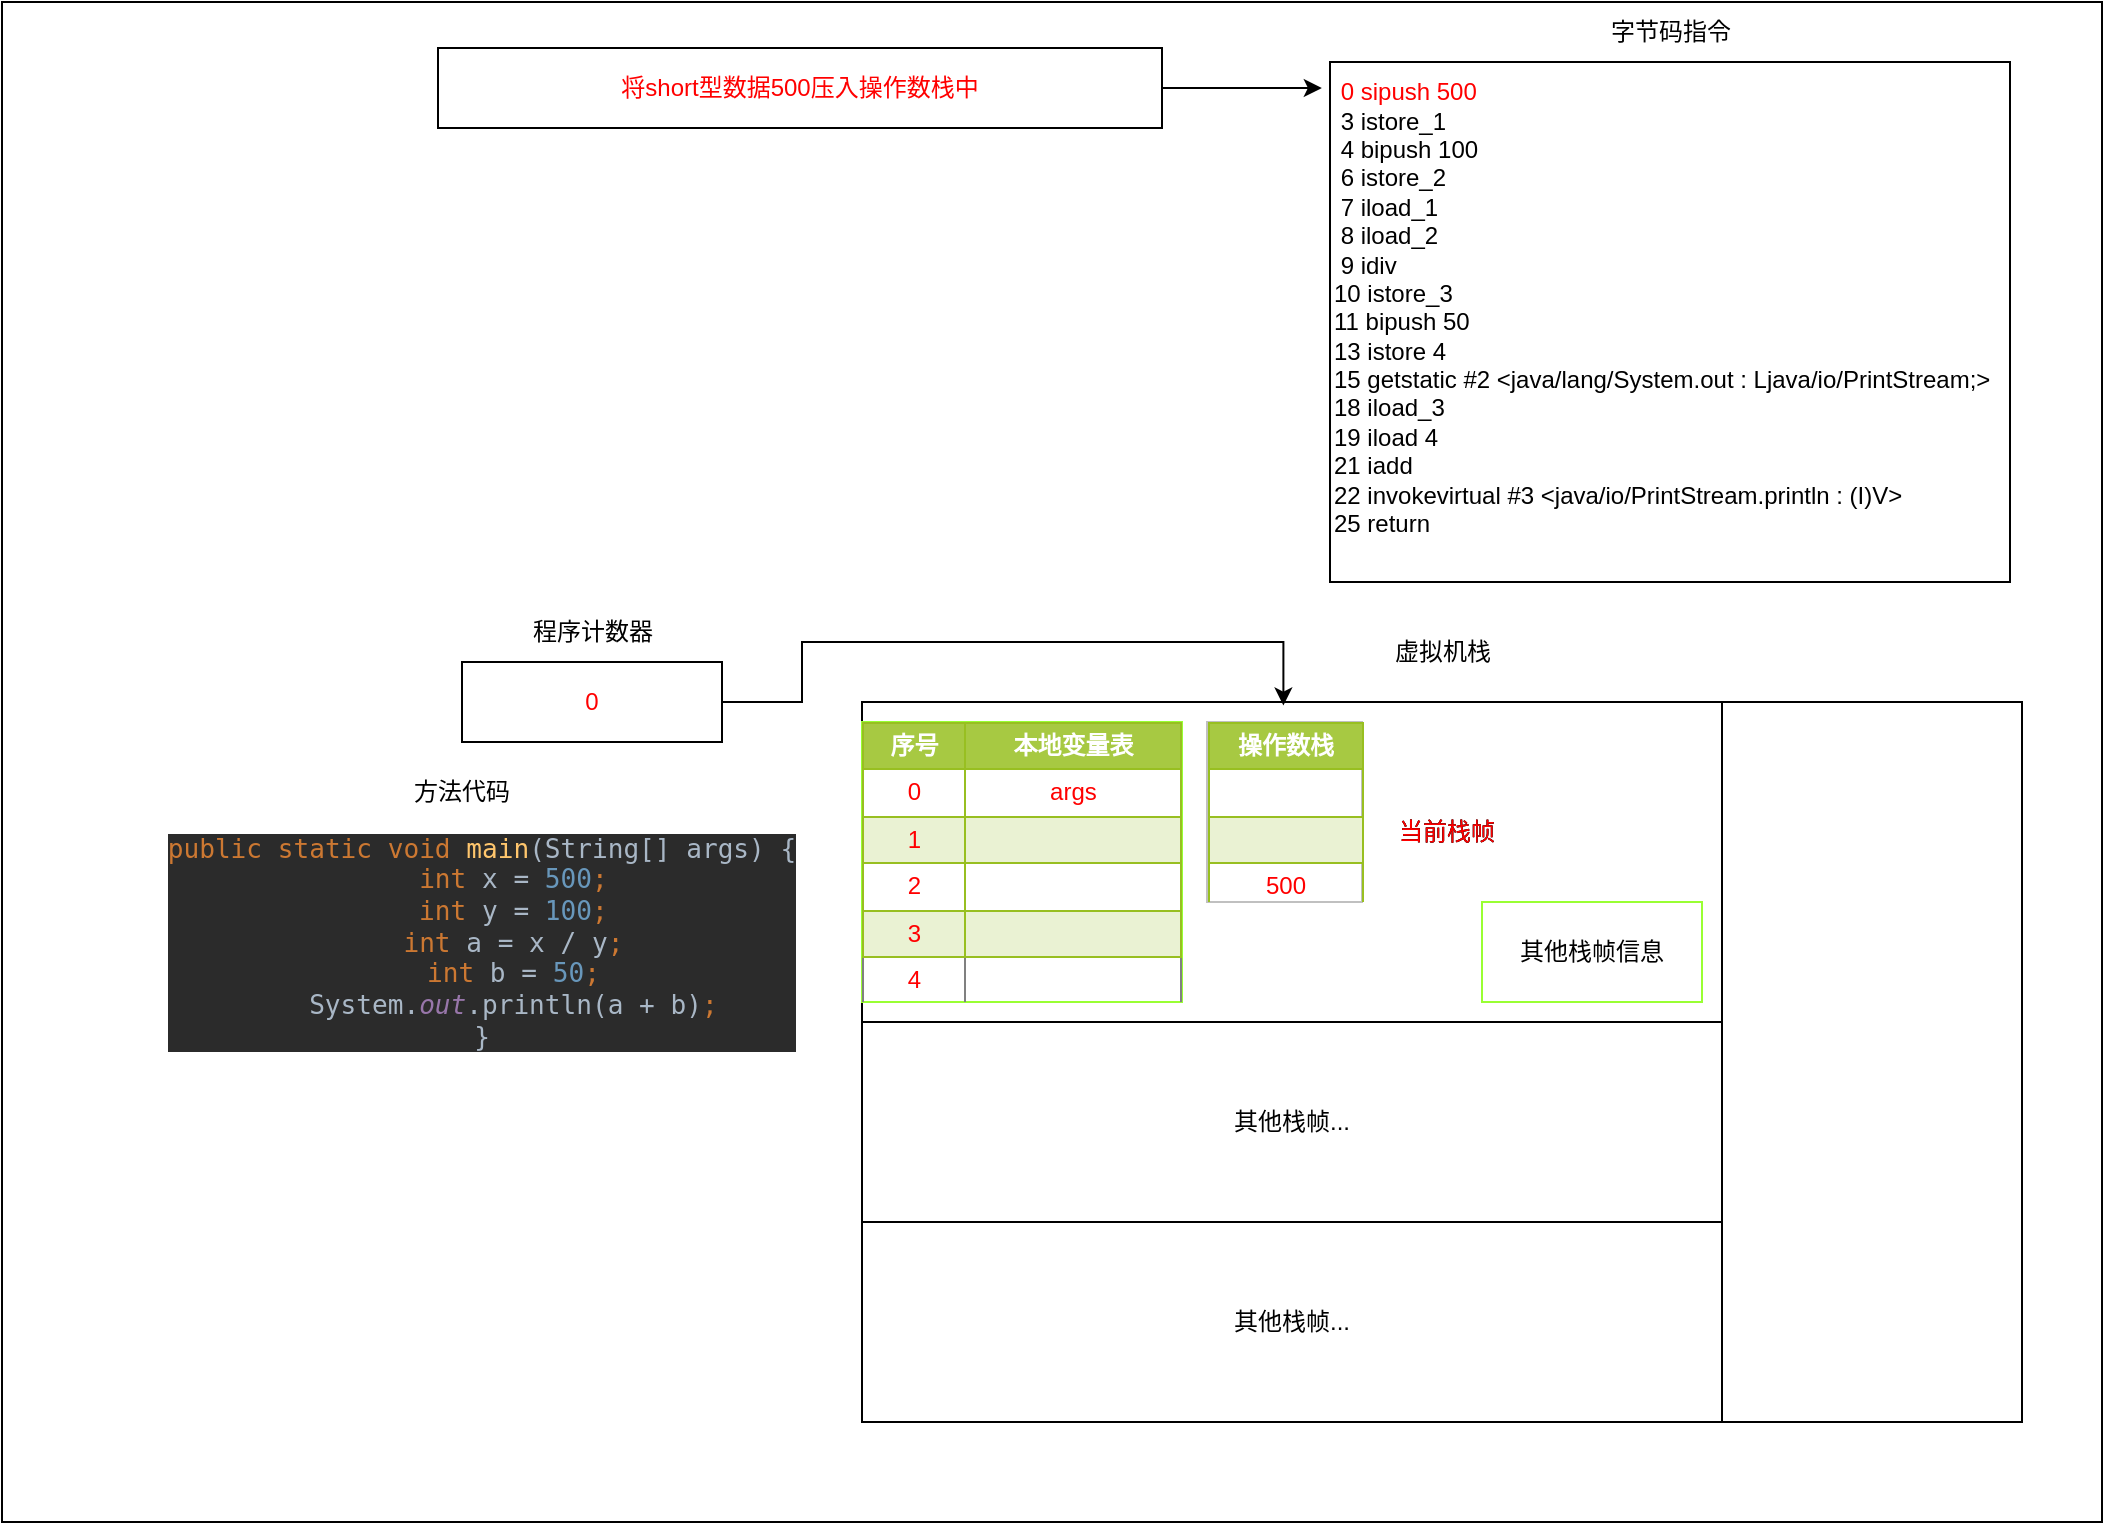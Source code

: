 <mxfile version="20.2.3" type="device" pages="16"><diagram id="XMummyrOwwe7nQMiUzw2" name="1"><mxGraphModel dx="2889" dy="1225" grid="1" gridSize="10" guides="1" tooltips="1" connect="1" arrows="1" fold="1" page="1" pageScale="1" pageWidth="827" pageHeight="1169" math="0" shadow="0"><root><mxCell id="0"/><mxCell id="1" parent="0"/><mxCell id="P6bSszZjrtI_A7IxJcvf-2" value="" style="group" parent="1" vertex="1" connectable="0"><mxGeometry x="-250" y="10" width="1050" height="760" as="geometry"/></mxCell><mxCell id="P6bSszZjrtI_A7IxJcvf-1" value="" style="rounded=0;whiteSpace=wrap;html=1;labelBorderColor=none;fontColor=#FF0000;strokeColor=#000000;container=1;" parent="P6bSszZjrtI_A7IxJcvf-2" vertex="1"><mxGeometry width="1050" height="760" as="geometry"/></mxCell><mxCell id="LOFzTLp3bE_ZvoEmJaC1-1" value="&lt;pre style=&quot;background-color:#2b2b2b;color:#a9b7c6;font-family:'JetBrains Mono',monospace;font-size:9.8pt;&quot;&gt;&lt;span style=&quot;color:#cc7832;&quot;&gt;public static void &lt;/span&gt;&lt;span style=&quot;color:#ffc66d;&quot;&gt;main&lt;/span&gt;(String[] args) {&lt;br&gt;    &lt;span style=&quot;color:#cc7832;&quot;&gt;int &lt;/span&gt;x = &lt;span style=&quot;color:#6897bb;&quot;&gt;500&lt;/span&gt;&lt;span style=&quot;color:#cc7832;&quot;&gt;;&lt;br&gt;&lt;/span&gt;&lt;span style=&quot;color:#cc7832;&quot;&gt;    int &lt;/span&gt;y = &lt;span style=&quot;color:#6897bb;&quot;&gt;100&lt;/span&gt;&lt;span style=&quot;color:#cc7832;&quot;&gt;;&lt;br&gt;&lt;/span&gt;&lt;span style=&quot;color:#cc7832;&quot;&gt;    int &lt;/span&gt;a = x / y&lt;span style=&quot;color:#cc7832;&quot;&gt;;&lt;br&gt;&lt;/span&gt;&lt;span style=&quot;color:#cc7832;&quot;&gt;    int &lt;/span&gt;b = &lt;span style=&quot;color:#6897bb;&quot;&gt;50&lt;/span&gt;&lt;span style=&quot;color:#cc7832;&quot;&gt;;&lt;br&gt;&lt;/span&gt;&lt;span style=&quot;color:#cc7832;&quot;&gt;    &lt;/span&gt;System.&lt;span style=&quot;color:#9876aa;font-style:italic;&quot;&gt;out&lt;/span&gt;.println(a + b)&lt;span style=&quot;color:#cc7832;&quot;&gt;;&lt;br&gt;&lt;/span&gt;}&lt;/pre&gt;" style="rounded=0;whiteSpace=wrap;html=1;" parent="P6bSszZjrtI_A7IxJcvf-2" vertex="1"><mxGeometry x="180" y="440" width="120" height="60" as="geometry"/></mxCell><mxCell id="LOFzTLp3bE_ZvoEmJaC1-2" value="方法代码" style="text;html=1;strokeColor=none;fillColor=none;align=center;verticalAlign=middle;whiteSpace=wrap;rounded=0;" parent="P6bSszZjrtI_A7IxJcvf-2" vertex="1"><mxGeometry x="200" y="380" width="60" height="30" as="geometry"/></mxCell><mxCell id="LOFzTLp3bE_ZvoEmJaC1-4" value="&lt;div&gt;&amp;nbsp;&lt;font color=&quot;#ff0000&quot;&gt;0 sipush 500&lt;/font&gt;&lt;/div&gt;&lt;div&gt;&amp;nbsp;3 istore_1&lt;/div&gt;&lt;div&gt;&amp;nbsp;4 bipush 100&lt;/div&gt;&lt;div&gt;&amp;nbsp;6 istore_2&lt;/div&gt;&lt;div&gt;&amp;nbsp;7 iload_1&lt;/div&gt;&lt;div&gt;&amp;nbsp;8 iload_2&lt;/div&gt;&lt;div&gt;&amp;nbsp;9 idiv&lt;/div&gt;&lt;div&gt;10 istore_3&lt;/div&gt;&lt;div&gt;11 bipush 50&lt;/div&gt;&lt;div&gt;13 istore 4&lt;/div&gt;&lt;div&gt;15 getstatic #2 &amp;lt;java/lang/System.out : Ljava/io/PrintStream;&amp;gt;&lt;/div&gt;&lt;div&gt;18 iload_3&lt;/div&gt;&lt;div&gt;19 iload 4&lt;/div&gt;&lt;div&gt;21 iadd&lt;/div&gt;&lt;div&gt;22 invokevirtual #3 &amp;lt;java/io/PrintStream.println : (I)V&amp;gt;&lt;/div&gt;&lt;div&gt;25 return&lt;/div&gt;&lt;div&gt;&lt;br&gt;&lt;/div&gt;" style="rounded=0;whiteSpace=wrap;html=1;align=left;labelBorderColor=none;" parent="P6bSszZjrtI_A7IxJcvf-2" vertex="1"><mxGeometry x="664" y="30" width="340" height="260" as="geometry"/></mxCell><mxCell id="LOFzTLp3bE_ZvoEmJaC1-5" value="字节码指令" style="text;html=1;align=center;verticalAlign=middle;resizable=0;points=[];autosize=1;strokeColor=none;fillColor=none;" parent="P6bSszZjrtI_A7IxJcvf-2" vertex="1"><mxGeometry x="794" width="80" height="30" as="geometry"/></mxCell><mxCell id="LOFzTLp3bE_ZvoEmJaC1-6" value="&lt;font color=&quot;#ff0000&quot;&gt;0&lt;/font&gt;" style="rounded=0;whiteSpace=wrap;html=1;labelBorderColor=none;" parent="P6bSszZjrtI_A7IxJcvf-2" vertex="1"><mxGeometry x="230" y="330" width="130" height="40" as="geometry"/></mxCell><mxCell id="LOFzTLp3bE_ZvoEmJaC1-7" value="程序计数器" style="text;html=1;strokeColor=none;fillColor=none;align=center;verticalAlign=middle;whiteSpace=wrap;rounded=0;labelBorderColor=none;fontColor=#000000;" parent="P6bSszZjrtI_A7IxJcvf-2" vertex="1"><mxGeometry x="252.5" y="300" width="85" height="30" as="geometry"/></mxCell><mxCell id="LOFzTLp3bE_ZvoEmJaC1-8" value="" style="rounded=0;whiteSpace=wrap;html=1;labelBorderColor=none;fontColor=#FF0000;" parent="P6bSszZjrtI_A7IxJcvf-2" vertex="1"><mxGeometry x="430" y="350" width="580" height="360" as="geometry"/></mxCell><mxCell id="LOFzTLp3bE_ZvoEmJaC1-9" value="虚拟机栈" style="text;html=1;strokeColor=none;fillColor=none;align=center;verticalAlign=middle;whiteSpace=wrap;rounded=0;labelBorderColor=none;fontColor=#000000;" parent="P6bSszZjrtI_A7IxJcvf-2" vertex="1"><mxGeometry x="677.5" y="310" width="85" height="30" as="geometry"/></mxCell><mxCell id="LOFzTLp3bE_ZvoEmJaC1-10" value="" style="rounded=0;whiteSpace=wrap;html=1;labelBorderColor=none;fontColor=#FF0000;" parent="P6bSszZjrtI_A7IxJcvf-2" vertex="1"><mxGeometry x="430" y="350" width="430" height="160" as="geometry"/></mxCell><mxCell id="LOFzTLp3bE_ZvoEmJaC1-13" style="edgeStyle=orthogonalEdgeStyle;rounded=0;orthogonalLoop=1;jettySize=auto;html=1;entryX=0.49;entryY=0.011;entryDx=0;entryDy=0;fontColor=#FF0000;entryPerimeter=0;exitX=1;exitY=0.5;exitDx=0;exitDy=0;" parent="P6bSszZjrtI_A7IxJcvf-2" source="LOFzTLp3bE_ZvoEmJaC1-6" target="LOFzTLp3bE_ZvoEmJaC1-10" edge="1"><mxGeometry relative="1" as="geometry"><Array as="points"><mxPoint x="400" y="350"/><mxPoint x="400" y="320"/><mxPoint x="641" y="320"/></Array></mxGeometry></mxCell><mxCell id="LOFzTLp3bE_ZvoEmJaC1-11" value="当前栈帧" style="text;html=1;strokeColor=none;fillColor=none;align=center;verticalAlign=middle;whiteSpace=wrap;rounded=0;labelBorderColor=none;fontColor=#000000;" parent="P6bSszZjrtI_A7IxJcvf-2" vertex="1"><mxGeometry x="680" y="400" width="85" height="30" as="geometry"/></mxCell><mxCell id="LOFzTLp3bE_ZvoEmJaC1-14" value="其他栈帧..." style="rounded=0;whiteSpace=wrap;html=1;labelBorderColor=none;fontColor=#FF0000;strokeColor=#000000;" parent="P6bSszZjrtI_A7IxJcvf-2" vertex="1"><mxGeometry x="430" y="510" width="430" height="100" as="geometry"/></mxCell><mxCell id="LOFzTLp3bE_ZvoEmJaC1-15" value="&lt;table border=&quot;1&quot; width=&quot;100%&quot; height=&quot;100%&quot; cellpadding=&quot;4&quot; style=&quot;width:100%;height:100%;border-collapse:collapse;&quot;&gt;&lt;tbody&gt;&lt;tr style=&quot;background-color:#A7C942;color:#ffffff;border:1px solid #98bf21;&quot;&gt;&lt;th&gt;序号&lt;/th&gt;&lt;th&gt;本地变量表&lt;/th&gt;&lt;/tr&gt;&lt;tr style=&quot;border:1px solid #98bf21;&quot;&gt;&lt;td&gt;0&lt;/td&gt;&lt;td&gt;args&lt;/td&gt;&lt;/tr&gt;&lt;tr style=&quot;background-color:#EAF2D3;border:1px solid #98bf21;&quot;&gt;&lt;td&gt;1&lt;/td&gt;&lt;td&gt;&lt;br&gt;&lt;/td&gt;&lt;/tr&gt;&lt;tr style=&quot;border:1px solid #98bf21;&quot;&gt;&lt;td&gt;2&lt;/td&gt;&lt;td&gt;&lt;br&gt;&lt;/td&gt;&lt;/tr&gt;&lt;tr style=&quot;background-color:#EAF2D3;border:1px solid #98bf21;&quot;&gt;&lt;td&gt;3&lt;/td&gt;&lt;td&gt;&lt;br&gt;&lt;/td&gt;&lt;/tr&gt;&lt;tr&gt;&lt;td&gt;4&lt;/td&gt;&lt;td&gt;&lt;br&gt;&lt;/td&gt;&lt;/tr&gt;&lt;/tbody&gt;&lt;/table&gt;" style="text;html=1;strokeColor=#99FF33;fillColor=#ffffff;overflow=fill;rounded=0;labelBorderColor=none;fontColor=#FF0000;align=center;" parent="P6bSszZjrtI_A7IxJcvf-2" vertex="1"><mxGeometry x="430" y="360" width="160" height="140" as="geometry"/></mxCell><mxCell id="LOFzTLp3bE_ZvoEmJaC1-16" value="&lt;table border=&quot;1&quot; width=&quot;100%&quot; height=&quot;100%&quot; cellpadding=&quot;4&quot; style=&quot;width:100%;height:100%;border-collapse:collapse;&quot;&gt;&lt;tbody&gt;&lt;tr style=&quot;background-color:#A7C942;color:#ffffff;border:1px solid #98bf21;&quot;&gt;&lt;th&gt;操作数栈&lt;/th&gt;&lt;/tr&gt;&lt;tr style=&quot;border:1px solid #98bf21;&quot;&gt;&lt;td&gt;&lt;br&gt;&lt;/td&gt;&lt;/tr&gt;&lt;tr style=&quot;background-color:#EAF2D3;border:1px solid #98bf21;&quot;&gt;&lt;td&gt;&lt;br&gt;&lt;/td&gt;&lt;/tr&gt;&lt;tr style=&quot;border:1px solid #98bf21;&quot;&gt;&lt;td&gt;500&lt;br&gt;&lt;/td&gt;&lt;/tr&gt;&lt;/tbody&gt;&lt;/table&gt;" style="text;html=1;strokeColor=#c0c0c0;fillColor=#ffffff;overflow=fill;rounded=0;labelBorderColor=none;fontColor=#FF0000;align=center;" parent="P6bSszZjrtI_A7IxJcvf-2" vertex="1"><mxGeometry x="602.5" y="360" width="77.5" height="90" as="geometry"/></mxCell><mxCell id="LOFzTLp3bE_ZvoEmJaC1-17" value="其他栈帧信息" style="rounded=0;whiteSpace=wrap;html=1;labelBorderColor=none;fontColor=#FF0000;strokeColor=#99FF33;" parent="P6bSszZjrtI_A7IxJcvf-2" vertex="1"><mxGeometry x="740" y="450" width="110" height="50" as="geometry"/></mxCell><mxCell id="LOFzTLp3bE_ZvoEmJaC1-18" value="其他栈帧..." style="rounded=0;whiteSpace=wrap;html=1;labelBorderColor=none;fontColor=#000000;strokeColor=#000000;" parent="P6bSszZjrtI_A7IxJcvf-2" vertex="1"><mxGeometry x="430" y="610" width="430" height="100" as="geometry"/></mxCell><mxCell id="LOFzTLp3bE_ZvoEmJaC1-20" style="edgeStyle=orthogonalEdgeStyle;rounded=0;orthogonalLoop=1;jettySize=auto;html=1;entryX=-0.012;entryY=0.077;entryDx=0;entryDy=0;entryPerimeter=0;fontColor=#FF0000;" parent="P6bSszZjrtI_A7IxJcvf-2" source="LOFzTLp3bE_ZvoEmJaC1-19" edge="1"><mxGeometry relative="1" as="geometry"><mxPoint x="659.92" y="43.02" as="targetPoint"/></mxGeometry></mxCell><mxCell id="LOFzTLp3bE_ZvoEmJaC1-19" value="将short型数据500压入操作数栈中" style="rounded=0;whiteSpace=wrap;html=1;labelBorderColor=none;fontColor=#FF0000;strokeColor=#000000;" parent="P6bSszZjrtI_A7IxJcvf-2" vertex="1"><mxGeometry x="218" y="23" width="362" height="40" as="geometry"/></mxCell><mxCell id="b8mlhJhfT8cdATLgxmI2-1" value="当前栈帧" style="text;html=1;strokeColor=none;fillColor=none;align=center;verticalAlign=middle;whiteSpace=wrap;rounded=0;labelBorderColor=none;fontColor=#000000;" parent="P6bSszZjrtI_A7IxJcvf-2" vertex="1"><mxGeometry x="680" y="400" width="85" height="30" as="geometry"/></mxCell><mxCell id="b8mlhJhfT8cdATLgxmI2-2" value="&lt;font color=&quot;#ff0000&quot;&gt;当前栈帧&lt;/font&gt;" style="text;html=1;strokeColor=none;fillColor=none;align=center;verticalAlign=middle;whiteSpace=wrap;rounded=0;labelBorderColor=none;fontColor=#000000;" parent="P6bSszZjrtI_A7IxJcvf-2" vertex="1"><mxGeometry x="680" y="400" width="85" height="30" as="geometry"/></mxCell><mxCell id="b8mlhJhfT8cdATLgxmI2-3" value="其他栈帧信息" style="rounded=0;whiteSpace=wrap;html=1;labelBorderColor=none;fontColor=#000000;strokeColor=#99FF33;" parent="P6bSszZjrtI_A7IxJcvf-2" vertex="1"><mxGeometry x="740" y="450" width="110" height="50" as="geometry"/></mxCell><mxCell id="b8mlhJhfT8cdATLgxmI2-4" value="其他栈帧..." style="rounded=0;whiteSpace=wrap;html=1;labelBorderColor=none;fontColor=#000000;strokeColor=#000000;" parent="P6bSszZjrtI_A7IxJcvf-2" vertex="1"><mxGeometry x="430" y="510" width="430" height="100" as="geometry"/></mxCell></root></mxGraphModel></diagram><diagram name="2" id="vg2zDpwzCKtE6Jrw-eAd"><mxGraphModel dx="2889" dy="1225" grid="1" gridSize="10" guides="1" tooltips="1" connect="1" arrows="1" fold="1" page="1" pageScale="1" pageWidth="827" pageHeight="1169" math="0" shadow="0"><root><mxCell id="FuOIWGd2z3k3mT-xuEIB-0"/><mxCell id="FuOIWGd2z3k3mT-xuEIB-1" parent="FuOIWGd2z3k3mT-xuEIB-0"/><mxCell id="FuOIWGd2z3k3mT-xuEIB-2" value="" style="group" parent="FuOIWGd2z3k3mT-xuEIB-1" vertex="1" connectable="0"><mxGeometry x="-250" y="10" width="1050" height="750" as="geometry"/></mxCell><mxCell id="FuOIWGd2z3k3mT-xuEIB-3" value="" style="rounded=0;whiteSpace=wrap;html=1;labelBorderColor=none;fontColor=#FF0000;strokeColor=#000000;container=1;" parent="FuOIWGd2z3k3mT-xuEIB-2" vertex="1"><mxGeometry width="1050" height="750" as="geometry"/></mxCell><mxCell id="FuOIWGd2z3k3mT-xuEIB-4" value="&lt;pre style=&quot;background-color:#2b2b2b;color:#a9b7c6;font-family:'JetBrains Mono',monospace;font-size:9.8pt;&quot;&gt;&lt;span style=&quot;color:#cc7832;&quot;&gt;public static void &lt;/span&gt;&lt;span style=&quot;color:#ffc66d;&quot;&gt;main&lt;/span&gt;(String[] args) {&lt;br&gt;    &lt;span style=&quot;color:#cc7832;&quot;&gt;int &lt;/span&gt;x = &lt;span style=&quot;color:#6897bb;&quot;&gt;500&lt;/span&gt;&lt;span style=&quot;color:#cc7832;&quot;&gt;;&lt;br&gt;&lt;/span&gt;&lt;span style=&quot;color:#cc7832;&quot;&gt;    int &lt;/span&gt;y = &lt;span style=&quot;color:#6897bb;&quot;&gt;100&lt;/span&gt;&lt;span style=&quot;color:#cc7832;&quot;&gt;;&lt;br&gt;&lt;/span&gt;&lt;span style=&quot;color:#cc7832;&quot;&gt;    int &lt;/span&gt;a = x / y&lt;span style=&quot;color:#cc7832;&quot;&gt;;&lt;br&gt;&lt;/span&gt;&lt;span style=&quot;color:#cc7832;&quot;&gt;    int &lt;/span&gt;b = &lt;span style=&quot;color:#6897bb;&quot;&gt;50&lt;/span&gt;&lt;span style=&quot;color:#cc7832;&quot;&gt;;&lt;br&gt;&lt;/span&gt;&lt;span style=&quot;color:#cc7832;&quot;&gt;    &lt;/span&gt;System.&lt;span style=&quot;color:#9876aa;font-style:italic;&quot;&gt;out&lt;/span&gt;.println(a + b)&lt;span style=&quot;color:#cc7832;&quot;&gt;;&lt;br&gt;&lt;/span&gt;}&lt;/pre&gt;" style="rounded=0;whiteSpace=wrap;html=1;" parent="FuOIWGd2z3k3mT-xuEIB-2" vertex="1"><mxGeometry x="180" y="440" width="120" height="60" as="geometry"/></mxCell><mxCell id="FuOIWGd2z3k3mT-xuEIB-5" value="方法代码" style="text;html=1;strokeColor=none;fillColor=none;align=center;verticalAlign=middle;whiteSpace=wrap;rounded=0;" parent="FuOIWGd2z3k3mT-xuEIB-2" vertex="1"><mxGeometry x="200" y="380" width="60" height="30" as="geometry"/></mxCell><mxCell id="FuOIWGd2z3k3mT-xuEIB-6" value="&lt;div&gt;&amp;nbsp;0 sipush 500&lt;/div&gt;&lt;div&gt;&amp;nbsp;&lt;font color=&quot;#ff0000&quot;&gt;3 istore_1&lt;/font&gt;&lt;/div&gt;&lt;div&gt;&amp;nbsp;4 bipush 100&lt;/div&gt;&lt;div&gt;&amp;nbsp;6 istore_2&lt;/div&gt;&lt;div&gt;&amp;nbsp;7 iload_1&lt;/div&gt;&lt;div&gt;&amp;nbsp;8 iload_2&lt;/div&gt;&lt;div&gt;&amp;nbsp;9 idiv&lt;/div&gt;&lt;div&gt;10 istore_3&lt;/div&gt;&lt;div&gt;11 bipush 50&lt;/div&gt;&lt;div&gt;13 istore 4&lt;/div&gt;&lt;div&gt;15 getstatic #2 &amp;lt;java/lang/System.out : Ljava/io/PrintStream;&amp;gt;&lt;/div&gt;&lt;div&gt;18 iload_3&lt;/div&gt;&lt;div&gt;19 iload 4&lt;/div&gt;&lt;div&gt;21 iadd&lt;/div&gt;&lt;div&gt;22 invokevirtual #3 &amp;lt;java/io/PrintStream.println : (I)V&amp;gt;&lt;/div&gt;&lt;div&gt;25 return&lt;/div&gt;&lt;div&gt;&lt;br&gt;&lt;/div&gt;" style="rounded=0;whiteSpace=wrap;html=1;align=left;labelBorderColor=none;" parent="FuOIWGd2z3k3mT-xuEIB-2" vertex="1"><mxGeometry x="664" y="30" width="340" height="260" as="geometry"/></mxCell><mxCell id="FuOIWGd2z3k3mT-xuEIB-7" value="字节码指令" style="text;html=1;align=center;verticalAlign=middle;resizable=0;points=[];autosize=1;strokeColor=none;fillColor=none;" parent="FuOIWGd2z3k3mT-xuEIB-2" vertex="1"><mxGeometry x="794" width="80" height="30" as="geometry"/></mxCell><mxCell id="FuOIWGd2z3k3mT-xuEIB-8" value="&lt;font color=&quot;#ff0000&quot;&gt;3&lt;/font&gt;" style="rounded=0;whiteSpace=wrap;html=1;labelBorderColor=none;" parent="FuOIWGd2z3k3mT-xuEIB-2" vertex="1"><mxGeometry x="230" y="330" width="130" height="40" as="geometry"/></mxCell><mxCell id="FuOIWGd2z3k3mT-xuEIB-9" value="程序计数器" style="text;html=1;strokeColor=none;fillColor=none;align=center;verticalAlign=middle;whiteSpace=wrap;rounded=0;labelBorderColor=none;fontColor=#FF0000;" parent="FuOIWGd2z3k3mT-xuEIB-2" vertex="1"><mxGeometry x="252.5" y="300" width="85" height="30" as="geometry"/></mxCell><mxCell id="FuOIWGd2z3k3mT-xuEIB-10" value="" style="rounded=0;whiteSpace=wrap;html=1;labelBorderColor=none;fontColor=#FF0000;" parent="FuOIWGd2z3k3mT-xuEIB-2" vertex="1"><mxGeometry x="430" y="350" width="580" height="360" as="geometry"/></mxCell><mxCell id="FuOIWGd2z3k3mT-xuEIB-11" value="虚拟机栈" style="text;html=1;strokeColor=none;fillColor=none;align=center;verticalAlign=middle;whiteSpace=wrap;rounded=0;labelBorderColor=none;fontColor=#000000;" parent="FuOIWGd2z3k3mT-xuEIB-2" vertex="1"><mxGeometry x="677.5" y="310" width="85" height="30" as="geometry"/></mxCell><mxCell id="FuOIWGd2z3k3mT-xuEIB-12" value="" style="rounded=0;whiteSpace=wrap;html=1;labelBorderColor=none;fontColor=#FF0000;" parent="FuOIWGd2z3k3mT-xuEIB-2" vertex="1"><mxGeometry x="430" y="350" width="430" height="160" as="geometry"/></mxCell><mxCell id="FuOIWGd2z3k3mT-xuEIB-13" style="edgeStyle=orthogonalEdgeStyle;rounded=0;orthogonalLoop=1;jettySize=auto;html=1;entryX=0.49;entryY=0.011;entryDx=0;entryDy=0;fontColor=#FF0000;entryPerimeter=0;exitX=1;exitY=0.5;exitDx=0;exitDy=0;" parent="FuOIWGd2z3k3mT-xuEIB-2" source="FuOIWGd2z3k3mT-xuEIB-8" target="FuOIWGd2z3k3mT-xuEIB-12" edge="1"><mxGeometry relative="1" as="geometry"><Array as="points"><mxPoint x="400" y="350"/><mxPoint x="400" y="320"/><mxPoint x="641" y="320"/></Array></mxGeometry></mxCell><mxCell id="FuOIWGd2z3k3mT-xuEIB-14" value="当前栈帧" style="text;html=1;strokeColor=none;fillColor=none;align=center;verticalAlign=middle;whiteSpace=wrap;rounded=0;labelBorderColor=none;fontColor=#FF0000;" parent="FuOIWGd2z3k3mT-xuEIB-2" vertex="1"><mxGeometry x="680" y="400" width="85" height="30" as="geometry"/></mxCell><mxCell id="FuOIWGd2z3k3mT-xuEIB-15" value="其他栈帧..." style="rounded=0;whiteSpace=wrap;html=1;labelBorderColor=none;fontColor=#000000;strokeColor=#000000;" parent="FuOIWGd2z3k3mT-xuEIB-2" vertex="1"><mxGeometry x="430" y="510" width="430" height="100" as="geometry"/></mxCell><mxCell id="FuOIWGd2z3k3mT-xuEIB-16" value="&lt;table border=&quot;1&quot; width=&quot;100%&quot; height=&quot;100%&quot; cellpadding=&quot;4&quot; style=&quot;width:100%;height:100%;border-collapse:collapse;&quot;&gt;&lt;tbody&gt;&lt;tr style=&quot;background-color:#A7C942;color:#ffffff;border:1px solid #98bf21;&quot;&gt;&lt;th&gt;序号&lt;/th&gt;&lt;th&gt;本地变量表&lt;/th&gt;&lt;/tr&gt;&lt;tr style=&quot;border:1px solid #98bf21;&quot;&gt;&lt;td&gt;0&lt;/td&gt;&lt;td&gt;args&lt;/td&gt;&lt;/tr&gt;&lt;tr style=&quot;background-color:#EAF2D3;border:1px solid #98bf21;&quot;&gt;&lt;td&gt;1&lt;/td&gt;&lt;td&gt;500&lt;/td&gt;&lt;/tr&gt;&lt;tr style=&quot;border:1px solid #98bf21;&quot;&gt;&lt;td&gt;2&lt;/td&gt;&lt;td&gt;&lt;br&gt;&lt;/td&gt;&lt;/tr&gt;&lt;tr style=&quot;background-color:#EAF2D3;border:1px solid #98bf21;&quot;&gt;&lt;td&gt;3&lt;/td&gt;&lt;td&gt;&lt;br&gt;&lt;/td&gt;&lt;/tr&gt;&lt;tr&gt;&lt;td&gt;4&lt;/td&gt;&lt;td&gt;&lt;br&gt;&lt;/td&gt;&lt;/tr&gt;&lt;/tbody&gt;&lt;/table&gt;" style="text;html=1;strokeColor=#99FF33;fillColor=#ffffff;overflow=fill;rounded=0;labelBorderColor=none;fontColor=#FF0000;align=center;" parent="FuOIWGd2z3k3mT-xuEIB-2" vertex="1"><mxGeometry x="430" y="360" width="160" height="140" as="geometry"/></mxCell><mxCell id="FuOIWGd2z3k3mT-xuEIB-17" value="&lt;table border=&quot;1&quot; width=&quot;100%&quot; height=&quot;100%&quot; cellpadding=&quot;4&quot; style=&quot;width:100%;height:100%;border-collapse:collapse;&quot;&gt;&lt;tbody&gt;&lt;tr style=&quot;background-color:#A7C942;color:#ffffff;border:1px solid #98bf21;&quot;&gt;&lt;th&gt;操作数栈&lt;/th&gt;&lt;/tr&gt;&lt;tr style=&quot;border:1px solid #98bf21;&quot;&gt;&lt;td&gt;&lt;br&gt;&lt;/td&gt;&lt;/tr&gt;&lt;tr style=&quot;background-color:#EAF2D3;border:1px solid #98bf21;&quot;&gt;&lt;td&gt;&lt;br&gt;&lt;/td&gt;&lt;/tr&gt;&lt;tr style=&quot;border:1px solid #98bf21;&quot;&gt;&lt;td&gt;&lt;br&gt;&lt;/td&gt;&lt;/tr&gt;&lt;/tbody&gt;&lt;/table&gt;" style="text;html=1;strokeColor=#c0c0c0;fillColor=#ffffff;overflow=fill;rounded=0;labelBorderColor=none;fontColor=#FF0000;align=center;" parent="FuOIWGd2z3k3mT-xuEIB-2" vertex="1"><mxGeometry x="602.5" y="360" width="77.5" height="90" as="geometry"/></mxCell><mxCell id="FuOIWGd2z3k3mT-xuEIB-18" value="其他栈帧信息" style="rounded=0;whiteSpace=wrap;html=1;labelBorderColor=none;fontColor=#000000;strokeColor=#99FF33;" parent="FuOIWGd2z3k3mT-xuEIB-2" vertex="1"><mxGeometry x="740" y="450" width="110" height="50" as="geometry"/></mxCell><mxCell id="FuOIWGd2z3k3mT-xuEIB-19" value="其他栈帧..." style="rounded=0;whiteSpace=wrap;html=1;labelBorderColor=none;fontColor=#000000;strokeColor=#000000;" parent="FuOIWGd2z3k3mT-xuEIB-2" vertex="1"><mxGeometry x="430" y="610" width="430" height="100" as="geometry"/></mxCell><mxCell id="FuOIWGd2z3k3mT-xuEIB-20" style="edgeStyle=orthogonalEdgeStyle;rounded=0;orthogonalLoop=1;jettySize=auto;html=1;entryX=-0.012;entryY=0.077;entryDx=0;entryDy=0;entryPerimeter=0;fontColor=#FF0000;" parent="FuOIWGd2z3k3mT-xuEIB-2" edge="1"><mxGeometry relative="1" as="geometry"><mxPoint x="582" y="59.02" as="sourcePoint"/><mxPoint x="661.92" y="59.02" as="targetPoint"/></mxGeometry></mxCell><mxCell id="tCb6H-Wadet-QqsQiS7z-0" value="将操作数栈顶数据500弹出并保存至本地变量表1中" style="rounded=0;whiteSpace=wrap;html=1;labelBorderColor=none;fontColor=#FF0000;strokeColor=#000000;" parent="FuOIWGd2z3k3mT-xuEIB-2" vertex="1"><mxGeometry x="220" y="39" width="362" height="40" as="geometry"/></mxCell></root></mxGraphModel></diagram><diagram name="3" id="LyfpEbqZTqxnT047zKoi"><mxGraphModel dx="2889" dy="1225" grid="1" gridSize="10" guides="1" tooltips="1" connect="1" arrows="1" fold="1" page="1" pageScale="1" pageWidth="827" pageHeight="1169" math="0" shadow="0"><root><mxCell id="KSG5uzdACEAePT7BpWXn-0"/><mxCell id="KSG5uzdACEAePT7BpWXn-1" parent="KSG5uzdACEAePT7BpWXn-0"/><mxCell id="KSG5uzdACEAePT7BpWXn-2" value="" style="group" parent="KSG5uzdACEAePT7BpWXn-1" vertex="1" connectable="0"><mxGeometry x="-250" y="10" width="1050" height="750" as="geometry"/></mxCell><mxCell id="KSG5uzdACEAePT7BpWXn-3" value="" style="rounded=0;whiteSpace=wrap;html=1;labelBorderColor=none;fontColor=#FF0000;strokeColor=#000000;container=1;" parent="KSG5uzdACEAePT7BpWXn-2" vertex="1"><mxGeometry width="1050" height="750" as="geometry"/></mxCell><mxCell id="KSG5uzdACEAePT7BpWXn-4" value="&lt;pre style=&quot;background-color:#2b2b2b;color:#a9b7c6;font-family:'JetBrains Mono',monospace;font-size:9.8pt;&quot;&gt;&lt;span style=&quot;color:#cc7832;&quot;&gt;public static void &lt;/span&gt;&lt;span style=&quot;color:#ffc66d;&quot;&gt;main&lt;/span&gt;(String[] args) {&lt;br&gt;    &lt;span style=&quot;color:#cc7832;&quot;&gt;int &lt;/span&gt;x = &lt;span style=&quot;color:#6897bb;&quot;&gt;500&lt;/span&gt;&lt;span style=&quot;color:#cc7832;&quot;&gt;;&lt;br&gt;&lt;/span&gt;&lt;span style=&quot;color:#cc7832;&quot;&gt;    int &lt;/span&gt;y = &lt;span style=&quot;color:#6897bb;&quot;&gt;100&lt;/span&gt;&lt;span style=&quot;color:#cc7832;&quot;&gt;;&lt;br&gt;&lt;/span&gt;&lt;span style=&quot;color:#cc7832;&quot;&gt;    int &lt;/span&gt;a = x / y&lt;span style=&quot;color:#cc7832;&quot;&gt;;&lt;br&gt;&lt;/span&gt;&lt;span style=&quot;color:#cc7832;&quot;&gt;    int &lt;/span&gt;b = &lt;span style=&quot;color:#6897bb;&quot;&gt;50&lt;/span&gt;&lt;span style=&quot;color:#cc7832;&quot;&gt;;&lt;br&gt;&lt;/span&gt;&lt;span style=&quot;color:#cc7832;&quot;&gt;    &lt;/span&gt;System.&lt;span style=&quot;color:#9876aa;font-style:italic;&quot;&gt;out&lt;/span&gt;.println(a + b)&lt;span style=&quot;color:#cc7832;&quot;&gt;;&lt;br&gt;&lt;/span&gt;}&lt;/pre&gt;" style="rounded=0;whiteSpace=wrap;html=1;" parent="KSG5uzdACEAePT7BpWXn-2" vertex="1"><mxGeometry x="180" y="440" width="120" height="60" as="geometry"/></mxCell><mxCell id="KSG5uzdACEAePT7BpWXn-5" value="方法代码" style="text;html=1;strokeColor=none;fillColor=none;align=center;verticalAlign=middle;whiteSpace=wrap;rounded=0;" parent="KSG5uzdACEAePT7BpWXn-2" vertex="1"><mxGeometry x="200" y="380" width="60" height="30" as="geometry"/></mxCell><mxCell id="KSG5uzdACEAePT7BpWXn-6" value="&lt;div&gt;&amp;nbsp;0 sipush 500&lt;/div&gt;&lt;div&gt;&amp;nbsp;3 istore_1&lt;/div&gt;&lt;div&gt;&amp;nbsp;&lt;font color=&quot;#ff0000&quot;&gt;4 bipush 100&lt;/font&gt;&lt;/div&gt;&lt;div&gt;&amp;nbsp;6 istore_2&lt;/div&gt;&lt;div&gt;&amp;nbsp;7 iload_1&lt;/div&gt;&lt;div&gt;&amp;nbsp;8 iload_2&lt;/div&gt;&lt;div&gt;&amp;nbsp;9 idiv&lt;/div&gt;&lt;div&gt;10 istore_3&lt;/div&gt;&lt;div&gt;11 bipush 50&lt;/div&gt;&lt;div&gt;13 istore 4&lt;/div&gt;&lt;div&gt;15 getstatic #2 &amp;lt;java/lang/System.out : Ljava/io/PrintStream;&amp;gt;&lt;/div&gt;&lt;div&gt;18 iload_3&lt;/div&gt;&lt;div&gt;19 iload 4&lt;/div&gt;&lt;div&gt;21 iadd&lt;/div&gt;&lt;div&gt;22 invokevirtual #3 &amp;lt;java/io/PrintStream.println : (I)V&amp;gt;&lt;/div&gt;&lt;div&gt;25 return&lt;/div&gt;&lt;div&gt;&lt;br&gt;&lt;/div&gt;" style="rounded=0;whiteSpace=wrap;html=1;align=left;labelBorderColor=none;" parent="KSG5uzdACEAePT7BpWXn-2" vertex="1"><mxGeometry x="664" y="30" width="340" height="260" as="geometry"/></mxCell><mxCell id="KSG5uzdACEAePT7BpWXn-7" value="字节码指令" style="text;html=1;align=center;verticalAlign=middle;resizable=0;points=[];autosize=1;strokeColor=none;fillColor=none;" parent="KSG5uzdACEAePT7BpWXn-2" vertex="1"><mxGeometry x="794" width="80" height="30" as="geometry"/></mxCell><mxCell id="KSG5uzdACEAePT7BpWXn-8" value="&lt;font color=&quot;#ff0000&quot;&gt;4&lt;/font&gt;" style="rounded=0;whiteSpace=wrap;html=1;labelBorderColor=none;" parent="KSG5uzdACEAePT7BpWXn-2" vertex="1"><mxGeometry x="230" y="330" width="130" height="40" as="geometry"/></mxCell><mxCell id="KSG5uzdACEAePT7BpWXn-9" value="程序计数器" style="text;html=1;strokeColor=none;fillColor=none;align=center;verticalAlign=middle;whiteSpace=wrap;rounded=0;labelBorderColor=none;fontColor=#FF0000;" parent="KSG5uzdACEAePT7BpWXn-2" vertex="1"><mxGeometry x="252.5" y="300" width="85" height="30" as="geometry"/></mxCell><mxCell id="KSG5uzdACEAePT7BpWXn-10" value="" style="rounded=0;whiteSpace=wrap;html=1;labelBorderColor=none;fontColor=#FF0000;" parent="KSG5uzdACEAePT7BpWXn-2" vertex="1"><mxGeometry x="430" y="350" width="580" height="360" as="geometry"/></mxCell><mxCell id="KSG5uzdACEAePT7BpWXn-11" value="虚拟机栈" style="text;html=1;strokeColor=none;fillColor=none;align=center;verticalAlign=middle;whiteSpace=wrap;rounded=0;labelBorderColor=none;fontColor=#000000;" parent="KSG5uzdACEAePT7BpWXn-2" vertex="1"><mxGeometry x="677.5" y="310" width="85" height="30" as="geometry"/></mxCell><mxCell id="KSG5uzdACEAePT7BpWXn-12" value="" style="rounded=0;whiteSpace=wrap;html=1;labelBorderColor=none;fontColor=#FF0000;" parent="KSG5uzdACEAePT7BpWXn-2" vertex="1"><mxGeometry x="430" y="350" width="430" height="160" as="geometry"/></mxCell><mxCell id="KSG5uzdACEAePT7BpWXn-13" style="edgeStyle=orthogonalEdgeStyle;rounded=0;orthogonalLoop=1;jettySize=auto;html=1;entryX=0.49;entryY=0.011;entryDx=0;entryDy=0;fontColor=#FF0000;entryPerimeter=0;exitX=1;exitY=0.5;exitDx=0;exitDy=0;" parent="KSG5uzdACEAePT7BpWXn-2" source="KSG5uzdACEAePT7BpWXn-8" target="KSG5uzdACEAePT7BpWXn-12" edge="1"><mxGeometry relative="1" as="geometry"><Array as="points"><mxPoint x="400" y="350"/><mxPoint x="400" y="320"/><mxPoint x="641" y="320"/></Array></mxGeometry></mxCell><mxCell id="KSG5uzdACEAePT7BpWXn-14" value="当前栈帧" style="text;html=1;strokeColor=none;fillColor=none;align=center;verticalAlign=middle;whiteSpace=wrap;rounded=0;labelBorderColor=none;fontColor=#FF0000;" parent="KSG5uzdACEAePT7BpWXn-2" vertex="1"><mxGeometry x="680" y="400" width="85" height="30" as="geometry"/></mxCell><mxCell id="KSG5uzdACEAePT7BpWXn-15" value="其他栈帧..." style="rounded=0;whiteSpace=wrap;html=1;labelBorderColor=none;fontColor=#000000;strokeColor=#000000;" parent="KSG5uzdACEAePT7BpWXn-2" vertex="1"><mxGeometry x="430" y="510" width="430" height="100" as="geometry"/></mxCell><mxCell id="KSG5uzdACEAePT7BpWXn-16" value="&lt;table border=&quot;1&quot; width=&quot;100%&quot; height=&quot;100%&quot; cellpadding=&quot;4&quot; style=&quot;width:100%;height:100%;border-collapse:collapse;&quot;&gt;&lt;tbody&gt;&lt;tr style=&quot;background-color:#A7C942;color:#ffffff;border:1px solid #98bf21;&quot;&gt;&lt;th&gt;序号&lt;/th&gt;&lt;th&gt;本地变量表&lt;/th&gt;&lt;/tr&gt;&lt;tr style=&quot;border:1px solid #98bf21;&quot;&gt;&lt;td&gt;0&lt;/td&gt;&lt;td&gt;args&lt;/td&gt;&lt;/tr&gt;&lt;tr style=&quot;background-color:#EAF2D3;border:1px solid #98bf21;&quot;&gt;&lt;td&gt;1&lt;/td&gt;&lt;td&gt;500&lt;/td&gt;&lt;/tr&gt;&lt;tr style=&quot;border:1px solid #98bf21;&quot;&gt;&lt;td&gt;2&lt;/td&gt;&lt;td&gt;&lt;br&gt;&lt;/td&gt;&lt;/tr&gt;&lt;tr style=&quot;background-color:#EAF2D3;border:1px solid #98bf21;&quot;&gt;&lt;td&gt;3&lt;/td&gt;&lt;td&gt;&lt;br&gt;&lt;/td&gt;&lt;/tr&gt;&lt;tr&gt;&lt;td&gt;4&lt;/td&gt;&lt;td&gt;&lt;br&gt;&lt;/td&gt;&lt;/tr&gt;&lt;/tbody&gt;&lt;/table&gt;" style="text;html=1;strokeColor=#99FF33;fillColor=#ffffff;overflow=fill;rounded=0;labelBorderColor=none;fontColor=#FF0000;align=center;" parent="KSG5uzdACEAePT7BpWXn-2" vertex="1"><mxGeometry x="430" y="360" width="160" height="140" as="geometry"/></mxCell><mxCell id="KSG5uzdACEAePT7BpWXn-17" value="&lt;table border=&quot;1&quot; width=&quot;100%&quot; height=&quot;100%&quot; cellpadding=&quot;4&quot; style=&quot;width:100%;height:100%;border-collapse:collapse;&quot;&gt;&lt;tbody&gt;&lt;tr style=&quot;background-color:#A7C942;color:#ffffff;border:1px solid #98bf21;&quot;&gt;&lt;th&gt;操作数栈&lt;/th&gt;&lt;/tr&gt;&lt;tr style=&quot;border:1px solid #98bf21;&quot;&gt;&lt;td&gt;&lt;br&gt;&lt;/td&gt;&lt;/tr&gt;&lt;tr style=&quot;background-color:#EAF2D3;border:1px solid #98bf21;&quot;&gt;&lt;td&gt;&lt;br&gt;&lt;/td&gt;&lt;/tr&gt;&lt;tr style=&quot;border:1px solid #98bf21;&quot;&gt;&lt;td&gt;100&lt;br&gt;&lt;/td&gt;&lt;/tr&gt;&lt;/tbody&gt;&lt;/table&gt;" style="text;html=1;strokeColor=#c0c0c0;fillColor=#ffffff;overflow=fill;rounded=0;labelBorderColor=none;fontColor=#FF0000;align=center;" parent="KSG5uzdACEAePT7BpWXn-2" vertex="1"><mxGeometry x="602.5" y="360" width="77.5" height="90" as="geometry"/></mxCell><mxCell id="KSG5uzdACEAePT7BpWXn-18" value="其他栈帧信息" style="rounded=0;whiteSpace=wrap;html=1;labelBorderColor=none;fontColor=#000000;strokeColor=#99FF33;" parent="KSG5uzdACEAePT7BpWXn-2" vertex="1"><mxGeometry x="740" y="450" width="110" height="50" as="geometry"/></mxCell><mxCell id="KSG5uzdACEAePT7BpWXn-19" value="其他栈帧..." style="rounded=0;whiteSpace=wrap;html=1;labelBorderColor=none;fontColor=#000000;strokeColor=#000000;" parent="KSG5uzdACEAePT7BpWXn-2" vertex="1"><mxGeometry x="430" y="610" width="430" height="100" as="geometry"/></mxCell><mxCell id="KSG5uzdACEAePT7BpWXn-20" style="edgeStyle=orthogonalEdgeStyle;rounded=0;orthogonalLoop=1;jettySize=auto;html=1;entryX=-0.012;entryY=0.077;entryDx=0;entryDy=0;entryPerimeter=0;fontColor=#FF0000;" parent="KSG5uzdACEAePT7BpWXn-2" edge="1"><mxGeometry relative="1" as="geometry"><mxPoint x="582" y="72.02" as="sourcePoint"/><mxPoint x="661.92" y="72.02" as="targetPoint"/></mxGeometry></mxCell><mxCell id="KSG5uzdACEAePT7BpWXn-21" value="将byte型数据100压入操作数栈中" style="rounded=0;whiteSpace=wrap;html=1;labelBorderColor=none;fontColor=#FF0000;strokeColor=#000000;" parent="KSG5uzdACEAePT7BpWXn-2" vertex="1"><mxGeometry x="220" y="52" width="362" height="40" as="geometry"/></mxCell></root></mxGraphModel></diagram><diagram name="4" id="UzVmptQqoxkwJJG6p13m"><mxGraphModel dx="2889" dy="1225" grid="1" gridSize="10" guides="1" tooltips="1" connect="1" arrows="1" fold="1" page="1" pageScale="1" pageWidth="827" pageHeight="1169" math="0" shadow="0"><root><mxCell id="mQjZmmKWRFxKrylcZmmF-0"/><mxCell id="mQjZmmKWRFxKrylcZmmF-1" parent="mQjZmmKWRFxKrylcZmmF-0"/><mxCell id="mQjZmmKWRFxKrylcZmmF-2" value="" style="group" parent="mQjZmmKWRFxKrylcZmmF-1" vertex="1" connectable="0"><mxGeometry x="-250" y="10" width="1050" height="750" as="geometry"/></mxCell><mxCell id="mQjZmmKWRFxKrylcZmmF-3" value="" style="rounded=0;whiteSpace=wrap;html=1;labelBorderColor=none;fontColor=#FF0000;strokeColor=#000000;container=1;" parent="mQjZmmKWRFxKrylcZmmF-2" vertex="1"><mxGeometry width="1050" height="750" as="geometry"/></mxCell><mxCell id="mQjZmmKWRFxKrylcZmmF-4" value="&lt;pre style=&quot;background-color:#2b2b2b;color:#a9b7c6;font-family:'JetBrains Mono',monospace;font-size:9.8pt;&quot;&gt;&lt;span style=&quot;color:#cc7832;&quot;&gt;public static void &lt;/span&gt;&lt;span style=&quot;color:#ffc66d;&quot;&gt;main&lt;/span&gt;(String[] args) {&lt;br&gt;    &lt;span style=&quot;color:#cc7832;&quot;&gt;int &lt;/span&gt;x = &lt;span style=&quot;color:#6897bb;&quot;&gt;500&lt;/span&gt;&lt;span style=&quot;color:#cc7832;&quot;&gt;;&lt;br&gt;&lt;/span&gt;&lt;span style=&quot;color:#cc7832;&quot;&gt;    int &lt;/span&gt;y = &lt;span style=&quot;color:#6897bb;&quot;&gt;100&lt;/span&gt;&lt;span style=&quot;color:#cc7832;&quot;&gt;;&lt;br&gt;&lt;/span&gt;&lt;span style=&quot;color:#cc7832;&quot;&gt;    int &lt;/span&gt;a = x / y&lt;span style=&quot;color:#cc7832;&quot;&gt;;&lt;br&gt;&lt;/span&gt;&lt;span style=&quot;color:#cc7832;&quot;&gt;    int &lt;/span&gt;b = &lt;span style=&quot;color:#6897bb;&quot;&gt;50&lt;/span&gt;&lt;span style=&quot;color:#cc7832;&quot;&gt;;&lt;br&gt;&lt;/span&gt;&lt;span style=&quot;color:#cc7832;&quot;&gt;    &lt;/span&gt;System.&lt;span style=&quot;color:#9876aa;font-style:italic;&quot;&gt;out&lt;/span&gt;.println(a + b)&lt;span style=&quot;color:#cc7832;&quot;&gt;;&lt;br&gt;&lt;/span&gt;}&lt;/pre&gt;" style="rounded=0;whiteSpace=wrap;html=1;" parent="mQjZmmKWRFxKrylcZmmF-2" vertex="1"><mxGeometry x="180" y="440" width="120" height="60" as="geometry"/></mxCell><mxCell id="mQjZmmKWRFxKrylcZmmF-5" value="方法代码" style="text;html=1;strokeColor=none;fillColor=none;align=center;verticalAlign=middle;whiteSpace=wrap;rounded=0;" parent="mQjZmmKWRFxKrylcZmmF-2" vertex="1"><mxGeometry x="200" y="380" width="60" height="30" as="geometry"/></mxCell><mxCell id="mQjZmmKWRFxKrylcZmmF-6" value="&lt;div&gt;&amp;nbsp;0 sipush 500&lt;/div&gt;&lt;div&gt;&amp;nbsp;3 istore_1&lt;/div&gt;&lt;div&gt;&amp;nbsp;4 bipush 100&lt;/div&gt;&lt;div&gt;&amp;nbsp;&lt;font color=&quot;#ff0000&quot;&gt;6 istore_2&lt;/font&gt;&lt;/div&gt;&lt;div&gt;&amp;nbsp;7 iload_1&lt;/div&gt;&lt;div&gt;&amp;nbsp;8 iload_2&lt;/div&gt;&lt;div&gt;&amp;nbsp;9 idiv&lt;/div&gt;&lt;div&gt;10 istore_3&lt;/div&gt;&lt;div&gt;11 bipush 50&lt;/div&gt;&lt;div&gt;13 istore 4&lt;/div&gt;&lt;div&gt;15 getstatic #2 &amp;lt;java/lang/System.out : Ljava/io/PrintStream;&amp;gt;&lt;/div&gt;&lt;div&gt;18 iload_3&lt;/div&gt;&lt;div&gt;19 iload 4&lt;/div&gt;&lt;div&gt;21 iadd&lt;/div&gt;&lt;div&gt;22 invokevirtual #3 &amp;lt;java/io/PrintStream.println : (I)V&amp;gt;&lt;/div&gt;&lt;div&gt;25 return&lt;/div&gt;&lt;div&gt;&lt;br&gt;&lt;/div&gt;" style="rounded=0;whiteSpace=wrap;html=1;align=left;labelBorderColor=none;" parent="mQjZmmKWRFxKrylcZmmF-2" vertex="1"><mxGeometry x="664" y="30" width="340" height="260" as="geometry"/></mxCell><mxCell id="mQjZmmKWRFxKrylcZmmF-7" value="字节码指令" style="text;html=1;align=center;verticalAlign=middle;resizable=0;points=[];autosize=1;strokeColor=none;fillColor=none;" parent="mQjZmmKWRFxKrylcZmmF-2" vertex="1"><mxGeometry x="794" width="80" height="30" as="geometry"/></mxCell><mxCell id="mQjZmmKWRFxKrylcZmmF-8" value="&lt;font color=&quot;#ff0000&quot;&gt;6&lt;/font&gt;" style="rounded=0;whiteSpace=wrap;html=1;labelBorderColor=none;" parent="mQjZmmKWRFxKrylcZmmF-2" vertex="1"><mxGeometry x="230" y="330" width="130" height="40" as="geometry"/></mxCell><mxCell id="mQjZmmKWRFxKrylcZmmF-9" value="程序计数器" style="text;html=1;strokeColor=none;fillColor=none;align=center;verticalAlign=middle;whiteSpace=wrap;rounded=0;labelBorderColor=none;fontColor=#FF0000;" parent="mQjZmmKWRFxKrylcZmmF-2" vertex="1"><mxGeometry x="252.5" y="300" width="85" height="30" as="geometry"/></mxCell><mxCell id="mQjZmmKWRFxKrylcZmmF-10" value="" style="rounded=0;whiteSpace=wrap;html=1;labelBorderColor=none;fontColor=#FF0000;" parent="mQjZmmKWRFxKrylcZmmF-2" vertex="1"><mxGeometry x="430" y="350" width="580" height="360" as="geometry"/></mxCell><mxCell id="mQjZmmKWRFxKrylcZmmF-11" value="虚拟机栈" style="text;html=1;strokeColor=none;fillColor=none;align=center;verticalAlign=middle;whiteSpace=wrap;rounded=0;labelBorderColor=none;fontColor=#000000;" parent="mQjZmmKWRFxKrylcZmmF-2" vertex="1"><mxGeometry x="677.5" y="310" width="85" height="30" as="geometry"/></mxCell><mxCell id="mQjZmmKWRFxKrylcZmmF-12" value="" style="rounded=0;whiteSpace=wrap;html=1;labelBorderColor=none;fontColor=#FF0000;" parent="mQjZmmKWRFxKrylcZmmF-2" vertex="1"><mxGeometry x="430" y="350" width="430" height="160" as="geometry"/></mxCell><mxCell id="mQjZmmKWRFxKrylcZmmF-13" style="edgeStyle=orthogonalEdgeStyle;rounded=0;orthogonalLoop=1;jettySize=auto;html=1;entryX=0.49;entryY=0.011;entryDx=0;entryDy=0;fontColor=#FF0000;entryPerimeter=0;exitX=1;exitY=0.5;exitDx=0;exitDy=0;" parent="mQjZmmKWRFxKrylcZmmF-2" source="mQjZmmKWRFxKrylcZmmF-8" target="mQjZmmKWRFxKrylcZmmF-12" edge="1"><mxGeometry relative="1" as="geometry"><Array as="points"><mxPoint x="400" y="350"/><mxPoint x="400" y="320"/><mxPoint x="641" y="320"/></Array></mxGeometry></mxCell><mxCell id="mQjZmmKWRFxKrylcZmmF-14" value="当前栈帧" style="text;html=1;strokeColor=none;fillColor=none;align=center;verticalAlign=middle;whiteSpace=wrap;rounded=0;labelBorderColor=none;fontColor=#FF0000;" parent="mQjZmmKWRFxKrylcZmmF-2" vertex="1"><mxGeometry x="680" y="400" width="85" height="30" as="geometry"/></mxCell><mxCell id="mQjZmmKWRFxKrylcZmmF-15" value="其他栈帧..." style="rounded=0;whiteSpace=wrap;html=1;labelBorderColor=none;fontColor=#000000;strokeColor=#000000;" parent="mQjZmmKWRFxKrylcZmmF-2" vertex="1"><mxGeometry x="430" y="510" width="430" height="100" as="geometry"/></mxCell><mxCell id="mQjZmmKWRFxKrylcZmmF-16" value="&lt;table border=&quot;1&quot; width=&quot;100%&quot; height=&quot;100%&quot; cellpadding=&quot;4&quot; style=&quot;width:100%;height:100%;border-collapse:collapse;&quot;&gt;&lt;tbody&gt;&lt;tr style=&quot;background-color:#A7C942;color:#ffffff;border:1px solid #98bf21;&quot;&gt;&lt;th&gt;序号&lt;/th&gt;&lt;th&gt;本地变量表&lt;/th&gt;&lt;/tr&gt;&lt;tr style=&quot;border:1px solid #98bf21;&quot;&gt;&lt;td&gt;0&lt;/td&gt;&lt;td&gt;args&lt;/td&gt;&lt;/tr&gt;&lt;tr style=&quot;background-color:#EAF2D3;border:1px solid #98bf21;&quot;&gt;&lt;td&gt;1&lt;/td&gt;&lt;td&gt;500&lt;/td&gt;&lt;/tr&gt;&lt;tr style=&quot;border:1px solid #98bf21;&quot;&gt;&lt;td&gt;2&lt;/td&gt;&lt;td&gt;100&lt;/td&gt;&lt;/tr&gt;&lt;tr style=&quot;background-color:#EAF2D3;border:1px solid #98bf21;&quot;&gt;&lt;td&gt;3&lt;/td&gt;&lt;td&gt;&lt;br&gt;&lt;/td&gt;&lt;/tr&gt;&lt;tr&gt;&lt;td&gt;4&lt;/td&gt;&lt;td&gt;&lt;br&gt;&lt;/td&gt;&lt;/tr&gt;&lt;/tbody&gt;&lt;/table&gt;" style="text;html=1;strokeColor=#99FF33;fillColor=#ffffff;overflow=fill;rounded=0;labelBorderColor=none;fontColor=#FF0000;align=center;" parent="mQjZmmKWRFxKrylcZmmF-2" vertex="1"><mxGeometry x="430" y="360" width="160" height="140" as="geometry"/></mxCell><mxCell id="mQjZmmKWRFxKrylcZmmF-17" value="&lt;table border=&quot;1&quot; width=&quot;100%&quot; height=&quot;100%&quot; cellpadding=&quot;4&quot; style=&quot;width:100%;height:100%;border-collapse:collapse;&quot;&gt;&lt;tbody&gt;&lt;tr style=&quot;background-color:#A7C942;color:#ffffff;border:1px solid #98bf21;&quot;&gt;&lt;th&gt;操作数栈&lt;/th&gt;&lt;/tr&gt;&lt;tr style=&quot;border:1px solid #98bf21;&quot;&gt;&lt;td&gt;&lt;br&gt;&lt;/td&gt;&lt;/tr&gt;&lt;tr style=&quot;background-color:#EAF2D3;border:1px solid #98bf21;&quot;&gt;&lt;td&gt;&lt;br&gt;&lt;/td&gt;&lt;/tr&gt;&lt;tr style=&quot;border:1px solid #98bf21;&quot;&gt;&lt;td&gt;&lt;br&gt;&lt;/td&gt;&lt;/tr&gt;&lt;/tbody&gt;&lt;/table&gt;" style="text;html=1;strokeColor=#c0c0c0;fillColor=#ffffff;overflow=fill;rounded=0;labelBorderColor=none;fontColor=#FF0000;align=center;" parent="mQjZmmKWRFxKrylcZmmF-2" vertex="1"><mxGeometry x="602.5" y="360" width="77.5" height="90" as="geometry"/></mxCell><mxCell id="mQjZmmKWRFxKrylcZmmF-18" value="其他栈帧信息" style="rounded=0;whiteSpace=wrap;html=1;labelBorderColor=none;fontColor=#000000;strokeColor=#99FF33;" parent="mQjZmmKWRFxKrylcZmmF-2" vertex="1"><mxGeometry x="740" y="450" width="110" height="50" as="geometry"/></mxCell><mxCell id="mQjZmmKWRFxKrylcZmmF-19" value="其他栈帧..." style="rounded=0;whiteSpace=wrap;html=1;labelBorderColor=none;fontColor=#000000;strokeColor=#000000;" parent="mQjZmmKWRFxKrylcZmmF-2" vertex="1"><mxGeometry x="430" y="610" width="430" height="100" as="geometry"/></mxCell><mxCell id="mQjZmmKWRFxKrylcZmmF-20" style="edgeStyle=orthogonalEdgeStyle;rounded=0;orthogonalLoop=1;jettySize=auto;html=1;entryX=-0.012;entryY=0.077;entryDx=0;entryDy=0;entryPerimeter=0;fontColor=#FF0000;" parent="mQjZmmKWRFxKrylcZmmF-2" edge="1"><mxGeometry relative="1" as="geometry"><mxPoint x="582" y="87.02" as="sourcePoint"/><mxPoint x="661.92" y="87.02" as="targetPoint"/></mxGeometry></mxCell><mxCell id="mQjZmmKWRFxKrylcZmmF-21" value="将操作数栈顶数据100弹出并保存至本地变量表2中" style="rounded=0;whiteSpace=wrap;html=1;labelBorderColor=none;fontColor=#FF0000;strokeColor=#000000;" parent="mQjZmmKWRFxKrylcZmmF-2" vertex="1"><mxGeometry x="220" y="67" width="362" height="40" as="geometry"/></mxCell></root></mxGraphModel></diagram><diagram name="5" id="LiZm5lOc4v1zd8aTcoIl"><mxGraphModel dx="2889" dy="1225" grid="1" gridSize="10" guides="1" tooltips="1" connect="1" arrows="1" fold="1" page="1" pageScale="1" pageWidth="827" pageHeight="1169" math="0" shadow="0"><root><mxCell id="L46nd0V_CUVeUWm5lp1i-0"/><mxCell id="L46nd0V_CUVeUWm5lp1i-1" parent="L46nd0V_CUVeUWm5lp1i-0"/><mxCell id="L46nd0V_CUVeUWm5lp1i-2" value="" style="group" parent="L46nd0V_CUVeUWm5lp1i-1" vertex="1" connectable="0"><mxGeometry x="-250" y="10" width="1050" height="750" as="geometry"/></mxCell><mxCell id="L46nd0V_CUVeUWm5lp1i-3" value="" style="rounded=0;whiteSpace=wrap;html=1;labelBorderColor=none;fontColor=#FF0000;strokeColor=#000000;container=1;" parent="L46nd0V_CUVeUWm5lp1i-2" vertex="1"><mxGeometry width="1050" height="750" as="geometry"><mxRectangle width="50" height="40" as="alternateBounds"/></mxGeometry></mxCell><mxCell id="L46nd0V_CUVeUWm5lp1i-4" value="&lt;pre style=&quot;background-color:#2b2b2b;color:#a9b7c6;font-family:'JetBrains Mono',monospace;font-size:9.8pt;&quot;&gt;&lt;span style=&quot;color:#cc7832;&quot;&gt;public static void &lt;/span&gt;&lt;span style=&quot;color:#ffc66d;&quot;&gt;main&lt;/span&gt;(String[] args) {&lt;br&gt;    &lt;span style=&quot;color:#cc7832;&quot;&gt;int &lt;/span&gt;x = &lt;span style=&quot;color:#6897bb;&quot;&gt;500&lt;/span&gt;&lt;span style=&quot;color:#cc7832;&quot;&gt;;&lt;br&gt;&lt;/span&gt;&lt;span style=&quot;color:#cc7832;&quot;&gt;    int &lt;/span&gt;y = &lt;span style=&quot;color:#6897bb;&quot;&gt;100&lt;/span&gt;&lt;span style=&quot;color:#cc7832;&quot;&gt;;&lt;br&gt;&lt;/span&gt;&lt;span style=&quot;color:#cc7832;&quot;&gt;    int &lt;/span&gt;a = x / y&lt;span style=&quot;color:#cc7832;&quot;&gt;;&lt;br&gt;&lt;/span&gt;&lt;span style=&quot;color:#cc7832;&quot;&gt;    int &lt;/span&gt;b = &lt;span style=&quot;color:#6897bb;&quot;&gt;50&lt;/span&gt;&lt;span style=&quot;color:#cc7832;&quot;&gt;;&lt;br&gt;&lt;/span&gt;&lt;span style=&quot;color:#cc7832;&quot;&gt;    &lt;/span&gt;System.&lt;span style=&quot;color:#9876aa;font-style:italic;&quot;&gt;out&lt;/span&gt;.println(a + b)&lt;span style=&quot;color:#cc7832;&quot;&gt;;&lt;br&gt;&lt;/span&gt;}&lt;/pre&gt;" style="rounded=0;whiteSpace=wrap;html=1;" parent="L46nd0V_CUVeUWm5lp1i-2" vertex="1"><mxGeometry x="180" y="440" width="120" height="60" as="geometry"/></mxCell><mxCell id="L46nd0V_CUVeUWm5lp1i-5" value="方法代码" style="text;html=1;strokeColor=none;fillColor=none;align=center;verticalAlign=middle;whiteSpace=wrap;rounded=0;" parent="L46nd0V_CUVeUWm5lp1i-2" vertex="1"><mxGeometry x="200" y="380" width="60" height="30" as="geometry"/></mxCell><mxCell id="L46nd0V_CUVeUWm5lp1i-6" value="&lt;div&gt;&amp;nbsp;0 sipush 500&lt;/div&gt;&lt;div&gt;&amp;nbsp;3 istore_1&lt;/div&gt;&lt;div&gt;&amp;nbsp;4 bipush 100&lt;/div&gt;&lt;div&gt;&amp;nbsp;6 istore_2&lt;/div&gt;&lt;div&gt;&lt;font color=&quot;#ff0000&quot;&gt;&amp;nbsp;7 iload_1&lt;/font&gt;&lt;/div&gt;&lt;div&gt;&amp;nbsp;8 iload_2&lt;/div&gt;&lt;div&gt;&amp;nbsp;9 idiv&lt;/div&gt;&lt;div&gt;10 istore_3&lt;/div&gt;&lt;div&gt;11 bipush 50&lt;/div&gt;&lt;div&gt;13 istore 4&lt;/div&gt;&lt;div&gt;15 getstatic #2 &amp;lt;java/lang/System.out : Ljava/io/PrintStream;&amp;gt;&lt;/div&gt;&lt;div&gt;18 iload_3&lt;/div&gt;&lt;div&gt;19 iload 4&lt;/div&gt;&lt;div&gt;21 iadd&lt;/div&gt;&lt;div&gt;22 invokevirtual #3 &amp;lt;java/io/PrintStream.println : (I)V&amp;gt;&lt;/div&gt;&lt;div&gt;25 return&lt;/div&gt;&lt;div&gt;&lt;br&gt;&lt;/div&gt;" style="rounded=0;whiteSpace=wrap;html=1;align=left;labelBorderColor=none;" parent="L46nd0V_CUVeUWm5lp1i-2" vertex="1"><mxGeometry x="664" y="30" width="340" height="260" as="geometry"/></mxCell><mxCell id="L46nd0V_CUVeUWm5lp1i-7" value="字节码指令" style="text;html=1;align=center;verticalAlign=middle;resizable=0;points=[];autosize=1;strokeColor=none;fillColor=none;" parent="L46nd0V_CUVeUWm5lp1i-2" vertex="1"><mxGeometry x="794" width="80" height="30" as="geometry"/></mxCell><mxCell id="L46nd0V_CUVeUWm5lp1i-8" value="&lt;font color=&quot;#ff0000&quot;&gt;7&lt;/font&gt;" style="rounded=0;whiteSpace=wrap;html=1;labelBorderColor=none;" parent="L46nd0V_CUVeUWm5lp1i-2" vertex="1"><mxGeometry x="230" y="330" width="130" height="40" as="geometry"/></mxCell><mxCell id="L46nd0V_CUVeUWm5lp1i-9" value="程序计数器" style="text;html=1;strokeColor=none;fillColor=none;align=center;verticalAlign=middle;whiteSpace=wrap;rounded=0;labelBorderColor=none;fontColor=#FF0000;" parent="L46nd0V_CUVeUWm5lp1i-2" vertex="1"><mxGeometry x="252.5" y="300" width="85" height="30" as="geometry"/></mxCell><mxCell id="L46nd0V_CUVeUWm5lp1i-10" value="" style="rounded=0;whiteSpace=wrap;html=1;labelBorderColor=none;fontColor=#FF0000;" parent="L46nd0V_CUVeUWm5lp1i-2" vertex="1"><mxGeometry x="430" y="350" width="580" height="360" as="geometry"/></mxCell><mxCell id="L46nd0V_CUVeUWm5lp1i-11" value="虚拟机栈" style="text;html=1;strokeColor=none;fillColor=none;align=center;verticalAlign=middle;whiteSpace=wrap;rounded=0;labelBorderColor=none;fontColor=#000000;" parent="L46nd0V_CUVeUWm5lp1i-2" vertex="1"><mxGeometry x="677.5" y="310" width="85" height="30" as="geometry"/></mxCell><mxCell id="L46nd0V_CUVeUWm5lp1i-12" value="" style="rounded=0;whiteSpace=wrap;html=1;labelBorderColor=none;fontColor=#FF0000;" parent="L46nd0V_CUVeUWm5lp1i-2" vertex="1"><mxGeometry x="430" y="350" width="430" height="160" as="geometry"/></mxCell><mxCell id="L46nd0V_CUVeUWm5lp1i-13" style="edgeStyle=orthogonalEdgeStyle;rounded=0;orthogonalLoop=1;jettySize=auto;html=1;entryX=0.49;entryY=0.011;entryDx=0;entryDy=0;fontColor=#FF0000;entryPerimeter=0;exitX=1;exitY=0.5;exitDx=0;exitDy=0;" parent="L46nd0V_CUVeUWm5lp1i-2" source="L46nd0V_CUVeUWm5lp1i-8" target="L46nd0V_CUVeUWm5lp1i-12" edge="1"><mxGeometry relative="1" as="geometry"><Array as="points"><mxPoint x="400" y="350"/><mxPoint x="400" y="320"/><mxPoint x="641" y="320"/></Array></mxGeometry></mxCell><mxCell id="L46nd0V_CUVeUWm5lp1i-14" value="当前栈帧" style="text;html=1;strokeColor=none;fillColor=none;align=center;verticalAlign=middle;whiteSpace=wrap;rounded=0;labelBorderColor=none;fontColor=#FF0000;" parent="L46nd0V_CUVeUWm5lp1i-2" vertex="1"><mxGeometry x="680" y="400" width="85" height="30" as="geometry"/></mxCell><mxCell id="L46nd0V_CUVeUWm5lp1i-15" value="其他栈帧..." style="rounded=0;whiteSpace=wrap;html=1;labelBorderColor=none;fontColor=#000000;strokeColor=#000000;" parent="L46nd0V_CUVeUWm5lp1i-2" vertex="1"><mxGeometry x="430" y="510" width="430" height="100" as="geometry"/></mxCell><mxCell id="L46nd0V_CUVeUWm5lp1i-16" value="&lt;table border=&quot;1&quot; width=&quot;100%&quot; height=&quot;100%&quot; cellpadding=&quot;4&quot; style=&quot;width:100%;height:100%;border-collapse:collapse;&quot;&gt;&lt;tbody&gt;&lt;tr style=&quot;background-color:#A7C942;color:#ffffff;border:1px solid #98bf21;&quot;&gt;&lt;th&gt;序号&lt;/th&gt;&lt;th&gt;本地变量表&lt;/th&gt;&lt;/tr&gt;&lt;tr style=&quot;border:1px solid #98bf21;&quot;&gt;&lt;td&gt;0&lt;/td&gt;&lt;td&gt;args&lt;/td&gt;&lt;/tr&gt;&lt;tr style=&quot;background-color:#EAF2D3;border:1px solid #98bf21;&quot;&gt;&lt;td&gt;1&lt;/td&gt;&lt;td&gt;500&lt;/td&gt;&lt;/tr&gt;&lt;tr style=&quot;border:1px solid #98bf21;&quot;&gt;&lt;td&gt;2&lt;/td&gt;&lt;td&gt;100&lt;/td&gt;&lt;/tr&gt;&lt;tr style=&quot;background-color:#EAF2D3;border:1px solid #98bf21;&quot;&gt;&lt;td&gt;3&lt;/td&gt;&lt;td&gt;&lt;br&gt;&lt;/td&gt;&lt;/tr&gt;&lt;tr&gt;&lt;td&gt;4&lt;/td&gt;&lt;td&gt;&lt;br&gt;&lt;/td&gt;&lt;/tr&gt;&lt;/tbody&gt;&lt;/table&gt;" style="text;html=1;strokeColor=#99FF33;fillColor=#ffffff;overflow=fill;rounded=0;labelBorderColor=none;fontColor=#FF0000;align=center;" parent="L46nd0V_CUVeUWm5lp1i-2" vertex="1"><mxGeometry x="430" y="360" width="160" height="140" as="geometry"/></mxCell><mxCell id="L46nd0V_CUVeUWm5lp1i-17" value="&lt;table border=&quot;1&quot; width=&quot;100%&quot; height=&quot;100%&quot; cellpadding=&quot;4&quot; style=&quot;width:100%;height:100%;border-collapse:collapse;&quot;&gt;&lt;tbody&gt;&lt;tr style=&quot;background-color:#A7C942;color:#ffffff;border:1px solid #98bf21;&quot;&gt;&lt;th&gt;操作数栈&lt;/th&gt;&lt;/tr&gt;&lt;tr style=&quot;border:1px solid #98bf21;&quot;&gt;&lt;td&gt;&lt;br&gt;&lt;/td&gt;&lt;/tr&gt;&lt;tr style=&quot;background-color:#EAF2D3;border:1px solid #98bf21;&quot;&gt;&lt;td&gt;&lt;br&gt;&lt;/td&gt;&lt;/tr&gt;&lt;tr style=&quot;border:1px solid #98bf21;&quot;&gt;&lt;td&gt;500&lt;br&gt;&lt;/td&gt;&lt;/tr&gt;&lt;/tbody&gt;&lt;/table&gt;" style="text;html=1;strokeColor=#c0c0c0;fillColor=#ffffff;overflow=fill;rounded=0;labelBorderColor=none;fontColor=#FF0000;align=center;" parent="L46nd0V_CUVeUWm5lp1i-2" vertex="1"><mxGeometry x="602.5" y="360" width="77.5" height="90" as="geometry"/></mxCell><mxCell id="L46nd0V_CUVeUWm5lp1i-18" value="其他栈帧信息" style="rounded=0;whiteSpace=wrap;html=1;labelBorderColor=none;fontColor=#000000;strokeColor=#99FF33;" parent="L46nd0V_CUVeUWm5lp1i-2" vertex="1"><mxGeometry x="740" y="450" width="110" height="50" as="geometry"/></mxCell><mxCell id="L46nd0V_CUVeUWm5lp1i-19" value="其他栈帧..." style="rounded=0;whiteSpace=wrap;html=1;labelBorderColor=none;fontColor=#000000;strokeColor=#000000;" parent="L46nd0V_CUVeUWm5lp1i-2" vertex="1"><mxGeometry x="430" y="610" width="430" height="100" as="geometry"/></mxCell><mxCell id="L46nd0V_CUVeUWm5lp1i-20" style="edgeStyle=orthogonalEdgeStyle;rounded=0;orthogonalLoop=1;jettySize=auto;html=1;entryX=-0.012;entryY=0.077;entryDx=0;entryDy=0;entryPerimeter=0;fontColor=#FF0000;" parent="L46nd0V_CUVeUWm5lp1i-2" edge="1"><mxGeometry relative="1" as="geometry"><mxPoint x="582" y="103.02" as="sourcePoint"/><mxPoint x="661.92" y="103.02" as="targetPoint"/></mxGeometry></mxCell><mxCell id="L46nd0V_CUVeUWm5lp1i-21" value="将本地变量表1中500压入操作数栈中" style="rounded=0;whiteSpace=wrap;html=1;labelBorderColor=none;fontColor=#FF0000;strokeColor=#000000;" parent="L46nd0V_CUVeUWm5lp1i-2" vertex="1"><mxGeometry x="220" y="83" width="362" height="40" as="geometry"/></mxCell></root></mxGraphModel></diagram><diagram name="6" id="VF8NXzOHRhqveSPc43-l"><mxGraphModel dx="2889" dy="1225" grid="1" gridSize="10" guides="1" tooltips="1" connect="1" arrows="1" fold="1" page="1" pageScale="1" pageWidth="827" pageHeight="1169" math="0" shadow="0"><root><mxCell id="xfD_uG-ac2D5PzMO2oPH-0"/><mxCell id="xfD_uG-ac2D5PzMO2oPH-1" parent="xfD_uG-ac2D5PzMO2oPH-0"/><mxCell id="xfD_uG-ac2D5PzMO2oPH-2" value="" style="group" parent="xfD_uG-ac2D5PzMO2oPH-1" vertex="1" connectable="0"><mxGeometry x="-250" y="10" width="1050" height="750" as="geometry"/></mxCell><mxCell id="xfD_uG-ac2D5PzMO2oPH-3" value="" style="rounded=0;whiteSpace=wrap;html=1;labelBorderColor=none;fontColor=#FF0000;strokeColor=#000000;container=1;" parent="xfD_uG-ac2D5PzMO2oPH-2" vertex="1"><mxGeometry width="1050" height="750" as="geometry"><mxRectangle width="50" height="40" as="alternateBounds"/></mxGeometry></mxCell><mxCell id="xfD_uG-ac2D5PzMO2oPH-4" value="&lt;pre style=&quot;background-color:#2b2b2b;color:#a9b7c6;font-family:'JetBrains Mono',monospace;font-size:9.8pt;&quot;&gt;&lt;span style=&quot;color:#cc7832;&quot;&gt;public static void &lt;/span&gt;&lt;span style=&quot;color:#ffc66d;&quot;&gt;main&lt;/span&gt;(String[] args) {&lt;br&gt;    &lt;span style=&quot;color:#cc7832;&quot;&gt;int &lt;/span&gt;x = &lt;span style=&quot;color:#6897bb;&quot;&gt;500&lt;/span&gt;&lt;span style=&quot;color:#cc7832;&quot;&gt;;&lt;br&gt;&lt;/span&gt;&lt;span style=&quot;color:#cc7832;&quot;&gt;    int &lt;/span&gt;y = &lt;span style=&quot;color:#6897bb;&quot;&gt;100&lt;/span&gt;&lt;span style=&quot;color:#cc7832;&quot;&gt;;&lt;br&gt;&lt;/span&gt;&lt;span style=&quot;color:#cc7832;&quot;&gt;    int &lt;/span&gt;a = x / y&lt;span style=&quot;color:#cc7832;&quot;&gt;;&lt;br&gt;&lt;/span&gt;&lt;span style=&quot;color:#cc7832;&quot;&gt;    int &lt;/span&gt;b = &lt;span style=&quot;color:#6897bb;&quot;&gt;50&lt;/span&gt;&lt;span style=&quot;color:#cc7832;&quot;&gt;;&lt;br&gt;&lt;/span&gt;&lt;span style=&quot;color:#cc7832;&quot;&gt;    &lt;/span&gt;System.&lt;span style=&quot;color:#9876aa;font-style:italic;&quot;&gt;out&lt;/span&gt;.println(a + b)&lt;span style=&quot;color:#cc7832;&quot;&gt;;&lt;br&gt;&lt;/span&gt;}&lt;/pre&gt;" style="rounded=0;whiteSpace=wrap;html=1;" parent="xfD_uG-ac2D5PzMO2oPH-2" vertex="1"><mxGeometry x="180" y="440" width="120" height="60" as="geometry"/></mxCell><mxCell id="xfD_uG-ac2D5PzMO2oPH-5" value="方法代码" style="text;html=1;strokeColor=none;fillColor=none;align=center;verticalAlign=middle;whiteSpace=wrap;rounded=0;" parent="xfD_uG-ac2D5PzMO2oPH-2" vertex="1"><mxGeometry x="200" y="380" width="60" height="30" as="geometry"/></mxCell><mxCell id="xfD_uG-ac2D5PzMO2oPH-6" value="&lt;div&gt;&amp;nbsp;0 sipush 500&lt;/div&gt;&lt;div&gt;&amp;nbsp;3 istore_1&lt;/div&gt;&lt;div&gt;&amp;nbsp;4 bipush 100&lt;/div&gt;&lt;div&gt;&amp;nbsp;6 istore_2&lt;/div&gt;&lt;div&gt;&lt;font color=&quot;#ff0000&quot;&gt;&amp;nbsp;&lt;/font&gt;7 iload_1&lt;/div&gt;&lt;div&gt;&lt;font color=&quot;#ff0000&quot;&gt;&amp;nbsp;8 iload_2&lt;/font&gt;&lt;/div&gt;&lt;div&gt;&amp;nbsp;9 idiv&lt;/div&gt;&lt;div&gt;10 istore_3&lt;/div&gt;&lt;div&gt;11 bipush 50&lt;/div&gt;&lt;div&gt;13 istore 4&lt;/div&gt;&lt;div&gt;15 getstatic #2 &amp;lt;java/lang/System.out : Ljava/io/PrintStream;&amp;gt;&lt;/div&gt;&lt;div&gt;18 iload_3&lt;/div&gt;&lt;div&gt;19 iload 4&lt;/div&gt;&lt;div&gt;21 iadd&lt;/div&gt;&lt;div&gt;22 invokevirtual #3 &amp;lt;java/io/PrintStream.println : (I)V&amp;gt;&lt;/div&gt;&lt;div&gt;25 return&lt;/div&gt;&lt;div&gt;&lt;br&gt;&lt;/div&gt;" style="rounded=0;whiteSpace=wrap;html=1;align=left;labelBorderColor=none;" parent="xfD_uG-ac2D5PzMO2oPH-2" vertex="1"><mxGeometry x="664" y="30" width="340" height="260" as="geometry"/></mxCell><mxCell id="xfD_uG-ac2D5PzMO2oPH-7" value="字节码指令" style="text;html=1;align=center;verticalAlign=middle;resizable=0;points=[];autosize=1;strokeColor=none;fillColor=none;" parent="xfD_uG-ac2D5PzMO2oPH-2" vertex="1"><mxGeometry x="794" width="80" height="30" as="geometry"/></mxCell><mxCell id="xfD_uG-ac2D5PzMO2oPH-8" value="&lt;font color=&quot;#ff0000&quot;&gt;8&lt;/font&gt;" style="rounded=0;whiteSpace=wrap;html=1;labelBorderColor=none;" parent="xfD_uG-ac2D5PzMO2oPH-2" vertex="1"><mxGeometry x="230" y="330" width="130" height="40" as="geometry"/></mxCell><mxCell id="xfD_uG-ac2D5PzMO2oPH-9" value="程序计数器" style="text;html=1;strokeColor=none;fillColor=none;align=center;verticalAlign=middle;whiteSpace=wrap;rounded=0;labelBorderColor=none;fontColor=#FF0000;" parent="xfD_uG-ac2D5PzMO2oPH-2" vertex="1"><mxGeometry x="252.5" y="300" width="85" height="30" as="geometry"/></mxCell><mxCell id="xfD_uG-ac2D5PzMO2oPH-10" value="" style="rounded=0;whiteSpace=wrap;html=1;labelBorderColor=none;fontColor=#FF0000;" parent="xfD_uG-ac2D5PzMO2oPH-2" vertex="1"><mxGeometry x="430" y="350" width="580" height="360" as="geometry"/></mxCell><mxCell id="xfD_uG-ac2D5PzMO2oPH-11" value="虚拟机栈" style="text;html=1;strokeColor=none;fillColor=none;align=center;verticalAlign=middle;whiteSpace=wrap;rounded=0;labelBorderColor=none;fontColor=#000000;" parent="xfD_uG-ac2D5PzMO2oPH-2" vertex="1"><mxGeometry x="677.5" y="310" width="85" height="30" as="geometry"/></mxCell><mxCell id="xfD_uG-ac2D5PzMO2oPH-12" value="" style="rounded=0;whiteSpace=wrap;html=1;labelBorderColor=none;fontColor=#FF0000;" parent="xfD_uG-ac2D5PzMO2oPH-2" vertex="1"><mxGeometry x="430" y="350" width="430" height="160" as="geometry"/></mxCell><mxCell id="xfD_uG-ac2D5PzMO2oPH-13" style="edgeStyle=orthogonalEdgeStyle;rounded=0;orthogonalLoop=1;jettySize=auto;html=1;entryX=0.49;entryY=0.011;entryDx=0;entryDy=0;fontColor=#FF0000;entryPerimeter=0;exitX=1;exitY=0.5;exitDx=0;exitDy=0;" parent="xfD_uG-ac2D5PzMO2oPH-2" source="xfD_uG-ac2D5PzMO2oPH-8" target="xfD_uG-ac2D5PzMO2oPH-12" edge="1"><mxGeometry relative="1" as="geometry"><Array as="points"><mxPoint x="400" y="350"/><mxPoint x="400" y="320"/><mxPoint x="641" y="320"/></Array></mxGeometry></mxCell><mxCell id="xfD_uG-ac2D5PzMO2oPH-14" value="当前栈帧" style="text;html=1;strokeColor=none;fillColor=none;align=center;verticalAlign=middle;whiteSpace=wrap;rounded=0;labelBorderColor=none;fontColor=#FF0000;" parent="xfD_uG-ac2D5PzMO2oPH-2" vertex="1"><mxGeometry x="680" y="400" width="85" height="30" as="geometry"/></mxCell><mxCell id="xfD_uG-ac2D5PzMO2oPH-15" value="其他栈帧..." style="rounded=0;whiteSpace=wrap;html=1;labelBorderColor=none;fontColor=#000000;strokeColor=#000000;" parent="xfD_uG-ac2D5PzMO2oPH-2" vertex="1"><mxGeometry x="430" y="510" width="430" height="100" as="geometry"/></mxCell><mxCell id="xfD_uG-ac2D5PzMO2oPH-16" value="&lt;table border=&quot;1&quot; width=&quot;100%&quot; height=&quot;100%&quot; cellpadding=&quot;4&quot; style=&quot;width:100%;height:100%;border-collapse:collapse;&quot;&gt;&lt;tbody&gt;&lt;tr style=&quot;background-color:#A7C942;color:#ffffff;border:1px solid #98bf21;&quot;&gt;&lt;th&gt;序号&lt;/th&gt;&lt;th&gt;本地变量表&lt;/th&gt;&lt;/tr&gt;&lt;tr style=&quot;border:1px solid #98bf21;&quot;&gt;&lt;td&gt;0&lt;/td&gt;&lt;td&gt;args&lt;/td&gt;&lt;/tr&gt;&lt;tr style=&quot;background-color:#EAF2D3;border:1px solid #98bf21;&quot;&gt;&lt;td&gt;1&lt;/td&gt;&lt;td&gt;500&lt;/td&gt;&lt;/tr&gt;&lt;tr style=&quot;border:1px solid #98bf21;&quot;&gt;&lt;td&gt;2&lt;/td&gt;&lt;td&gt;100&lt;/td&gt;&lt;/tr&gt;&lt;tr style=&quot;background-color:#EAF2D3;border:1px solid #98bf21;&quot;&gt;&lt;td&gt;3&lt;/td&gt;&lt;td&gt;&lt;br&gt;&lt;/td&gt;&lt;/tr&gt;&lt;tr&gt;&lt;td&gt;4&lt;/td&gt;&lt;td&gt;&lt;br&gt;&lt;/td&gt;&lt;/tr&gt;&lt;/tbody&gt;&lt;/table&gt;" style="text;html=1;strokeColor=#99FF33;fillColor=#ffffff;overflow=fill;rounded=0;labelBorderColor=none;fontColor=#FF0000;align=center;" parent="xfD_uG-ac2D5PzMO2oPH-2" vertex="1"><mxGeometry x="430" y="360" width="160" height="140" as="geometry"/></mxCell><mxCell id="xfD_uG-ac2D5PzMO2oPH-17" value="&lt;table border=&quot;1&quot; width=&quot;100%&quot; height=&quot;100%&quot; cellpadding=&quot;4&quot; style=&quot;width:100%;height:100%;border-collapse:collapse;&quot;&gt;&lt;tbody&gt;&lt;tr style=&quot;background-color:#A7C942;color:#ffffff;border:1px solid #98bf21;&quot;&gt;&lt;th&gt;操作数栈&lt;/th&gt;&lt;/tr&gt;&lt;tr style=&quot;border:1px solid #98bf21;&quot;&gt;&lt;td&gt;&lt;br&gt;&lt;/td&gt;&lt;/tr&gt;&lt;tr style=&quot;background-color:#EAF2D3;border:1px solid #98bf21;&quot;&gt;&lt;td&gt;&lt;span style=&quot;background-color: rgb(248, 249, 250);&quot;&gt;100&lt;/span&gt;&lt;br&gt;&lt;/td&gt;&lt;/tr&gt;&lt;tr style=&quot;border:1px solid #98bf21;&quot;&gt;&lt;td&gt;&lt;span style=&quot;background-color: rgb(234, 242, 211);&quot;&gt;500&lt;/span&gt;&lt;br&gt;&lt;/td&gt;&lt;/tr&gt;&lt;/tbody&gt;&lt;/table&gt;" style="text;html=1;strokeColor=#c0c0c0;fillColor=#ffffff;overflow=fill;rounded=0;labelBorderColor=none;fontColor=#FF0000;align=center;" parent="xfD_uG-ac2D5PzMO2oPH-2" vertex="1"><mxGeometry x="602.5" y="360" width="77.5" height="90" as="geometry"/></mxCell><mxCell id="xfD_uG-ac2D5PzMO2oPH-18" value="其他栈帧信息" style="rounded=0;whiteSpace=wrap;html=1;labelBorderColor=none;fontColor=#000000;strokeColor=#99FF33;" parent="xfD_uG-ac2D5PzMO2oPH-2" vertex="1"><mxGeometry x="740" y="450" width="110" height="50" as="geometry"/></mxCell><mxCell id="xfD_uG-ac2D5PzMO2oPH-19" value="其他栈帧..." style="rounded=0;whiteSpace=wrap;html=1;labelBorderColor=none;fontColor=#000000;strokeColor=#000000;" parent="xfD_uG-ac2D5PzMO2oPH-2" vertex="1"><mxGeometry x="430" y="610" width="430" height="100" as="geometry"/></mxCell><mxCell id="xfD_uG-ac2D5PzMO2oPH-20" style="edgeStyle=orthogonalEdgeStyle;rounded=0;orthogonalLoop=1;jettySize=auto;html=1;entryX=-0.012;entryY=0.077;entryDx=0;entryDy=0;entryPerimeter=0;fontColor=#FF0000;" parent="xfD_uG-ac2D5PzMO2oPH-2" edge="1"><mxGeometry relative="1" as="geometry"><mxPoint x="582" y="116.02" as="sourcePoint"/><mxPoint x="661.92" y="116.02" as="targetPoint"/></mxGeometry></mxCell><mxCell id="xfD_uG-ac2D5PzMO2oPH-21" value="将本地变量表2中100压入操作数栈中" style="rounded=0;whiteSpace=wrap;html=1;labelBorderColor=none;fontColor=#FF0000;strokeColor=#000000;" parent="xfD_uG-ac2D5PzMO2oPH-2" vertex="1"><mxGeometry x="220" y="96" width="362" height="40" as="geometry"/></mxCell></root></mxGraphModel></diagram><diagram name="7" id="ZUzK_WlmtHTdkhsYOecu"><mxGraphModel dx="2889" dy="1225" grid="1" gridSize="10" guides="1" tooltips="1" connect="1" arrows="1" fold="1" page="1" pageScale="1" pageWidth="827" pageHeight="1169" math="0" shadow="0"><root><mxCell id="CuUcJCMueAbeu3ch_9of-0"/><mxCell id="CuUcJCMueAbeu3ch_9of-1" parent="CuUcJCMueAbeu3ch_9of-0"/><mxCell id="CuUcJCMueAbeu3ch_9of-2" value="" style="group" parent="CuUcJCMueAbeu3ch_9of-1" vertex="1" connectable="0"><mxGeometry x="-250" y="10" width="1050" height="750" as="geometry"/></mxCell><mxCell id="CuUcJCMueAbeu3ch_9of-3" value="" style="rounded=0;whiteSpace=wrap;html=1;labelBorderColor=none;fontColor=#FF0000;strokeColor=#000000;container=1;" parent="CuUcJCMueAbeu3ch_9of-2" vertex="1"><mxGeometry width="1050" height="750" as="geometry"><mxRectangle width="50" height="40" as="alternateBounds"/></mxGeometry></mxCell><mxCell id="CuUcJCMueAbeu3ch_9of-4" value="&lt;pre style=&quot;background-color:#2b2b2b;color:#a9b7c6;font-family:'JetBrains Mono',monospace;font-size:9.8pt;&quot;&gt;&lt;span style=&quot;color:#cc7832;&quot;&gt;public static void &lt;/span&gt;&lt;span style=&quot;color:#ffc66d;&quot;&gt;main&lt;/span&gt;(String[] args) {&lt;br&gt;    &lt;span style=&quot;color:#cc7832;&quot;&gt;int &lt;/span&gt;x = &lt;span style=&quot;color:#6897bb;&quot;&gt;500&lt;/span&gt;&lt;span style=&quot;color:#cc7832;&quot;&gt;;&lt;br&gt;&lt;/span&gt;&lt;span style=&quot;color:#cc7832;&quot;&gt;    int &lt;/span&gt;y = &lt;span style=&quot;color:#6897bb;&quot;&gt;100&lt;/span&gt;&lt;span style=&quot;color:#cc7832;&quot;&gt;;&lt;br&gt;&lt;/span&gt;&lt;span style=&quot;color:#cc7832;&quot;&gt;    int &lt;/span&gt;a = x / y&lt;span style=&quot;color:#cc7832;&quot;&gt;;&lt;br&gt;&lt;/span&gt;&lt;span style=&quot;color:#cc7832;&quot;&gt;    int &lt;/span&gt;b = &lt;span style=&quot;color:#6897bb;&quot;&gt;50&lt;/span&gt;&lt;span style=&quot;color:#cc7832;&quot;&gt;;&lt;br&gt;&lt;/span&gt;&lt;span style=&quot;color:#cc7832;&quot;&gt;    &lt;/span&gt;System.&lt;span style=&quot;color:#9876aa;font-style:italic;&quot;&gt;out&lt;/span&gt;.println(a + b)&lt;span style=&quot;color:#cc7832;&quot;&gt;;&lt;br&gt;&lt;/span&gt;}&lt;/pre&gt;" style="rounded=0;whiteSpace=wrap;html=1;" parent="CuUcJCMueAbeu3ch_9of-2" vertex="1"><mxGeometry x="180" y="440" width="120" height="60" as="geometry"/></mxCell><mxCell id="CuUcJCMueAbeu3ch_9of-5" value="方法代码" style="text;html=1;strokeColor=none;fillColor=none;align=center;verticalAlign=middle;whiteSpace=wrap;rounded=0;" parent="CuUcJCMueAbeu3ch_9of-2" vertex="1"><mxGeometry x="200" y="380" width="60" height="30" as="geometry"/></mxCell><mxCell id="CuUcJCMueAbeu3ch_9of-6" value="&lt;div&gt;&amp;nbsp;0 sipush 500&lt;/div&gt;&lt;div&gt;&amp;nbsp;3 istore_1&lt;/div&gt;&lt;div&gt;&amp;nbsp;4 bipush 100&lt;/div&gt;&lt;div&gt;&amp;nbsp;6 istore_2&lt;/div&gt;&lt;div&gt;&lt;font color=&quot;#ff0000&quot;&gt;&amp;nbsp;&lt;/font&gt;7 iload_1&lt;/div&gt;&lt;div&gt;&lt;font color=&quot;#ff0000&quot;&gt;&amp;nbsp;&lt;/font&gt;8 iload_2&lt;/div&gt;&lt;div&gt;&lt;font color=&quot;#ff0000&quot;&gt;&amp;nbsp;9 idiv&lt;/font&gt;&lt;/div&gt;&lt;div&gt;10 istore_3&lt;/div&gt;&lt;div&gt;11 bipush 50&lt;/div&gt;&lt;div&gt;13 istore 4&lt;/div&gt;&lt;div&gt;15 getstatic #2 &amp;lt;java/lang/System.out : Ljava/io/PrintStream;&amp;gt;&lt;/div&gt;&lt;div&gt;18 iload_3&lt;/div&gt;&lt;div&gt;19 iload 4&lt;/div&gt;&lt;div&gt;21 iadd&lt;/div&gt;&lt;div&gt;22 invokevirtual #3 &amp;lt;java/io/PrintStream.println : (I)V&amp;gt;&lt;/div&gt;&lt;div&gt;25 return&lt;/div&gt;&lt;div&gt;&lt;br&gt;&lt;/div&gt;" style="rounded=0;whiteSpace=wrap;html=1;align=left;labelBorderColor=none;" parent="CuUcJCMueAbeu3ch_9of-2" vertex="1"><mxGeometry x="664" y="30" width="340" height="260" as="geometry"/></mxCell><mxCell id="CuUcJCMueAbeu3ch_9of-7" value="字节码指令" style="text;html=1;align=center;verticalAlign=middle;resizable=0;points=[];autosize=1;strokeColor=none;fillColor=none;" parent="CuUcJCMueAbeu3ch_9of-2" vertex="1"><mxGeometry x="794" width="80" height="30" as="geometry"/></mxCell><mxCell id="CuUcJCMueAbeu3ch_9of-8" value="&lt;font color=&quot;#ff0000&quot;&gt;9&lt;/font&gt;" style="rounded=0;whiteSpace=wrap;html=1;labelBorderColor=none;" parent="CuUcJCMueAbeu3ch_9of-2" vertex="1"><mxGeometry x="230" y="330" width="130" height="40" as="geometry"/></mxCell><mxCell id="CuUcJCMueAbeu3ch_9of-9" value="程序计数器" style="text;html=1;strokeColor=none;fillColor=none;align=center;verticalAlign=middle;whiteSpace=wrap;rounded=0;labelBorderColor=none;fontColor=#FF0000;" parent="CuUcJCMueAbeu3ch_9of-2" vertex="1"><mxGeometry x="252.5" y="300" width="85" height="30" as="geometry"/></mxCell><mxCell id="CuUcJCMueAbeu3ch_9of-10" value="" style="rounded=0;whiteSpace=wrap;html=1;labelBorderColor=none;fontColor=#FF0000;" parent="CuUcJCMueAbeu3ch_9of-2" vertex="1"><mxGeometry x="430" y="350" width="580" height="360" as="geometry"/></mxCell><mxCell id="CuUcJCMueAbeu3ch_9of-11" value="虚拟机栈" style="text;html=1;strokeColor=none;fillColor=none;align=center;verticalAlign=middle;whiteSpace=wrap;rounded=0;labelBorderColor=none;fontColor=#000000;" parent="CuUcJCMueAbeu3ch_9of-2" vertex="1"><mxGeometry x="677.5" y="310" width="85" height="30" as="geometry"/></mxCell><mxCell id="CuUcJCMueAbeu3ch_9of-12" value="" style="rounded=0;whiteSpace=wrap;html=1;labelBorderColor=none;fontColor=#FF0000;" parent="CuUcJCMueAbeu3ch_9of-2" vertex="1"><mxGeometry x="430" y="350" width="430" height="160" as="geometry"/></mxCell><mxCell id="CuUcJCMueAbeu3ch_9of-13" style="edgeStyle=orthogonalEdgeStyle;rounded=0;orthogonalLoop=1;jettySize=auto;html=1;entryX=0.49;entryY=0.011;entryDx=0;entryDy=0;fontColor=#FF0000;entryPerimeter=0;exitX=1;exitY=0.5;exitDx=0;exitDy=0;" parent="CuUcJCMueAbeu3ch_9of-2" source="CuUcJCMueAbeu3ch_9of-8" target="CuUcJCMueAbeu3ch_9of-12" edge="1"><mxGeometry relative="1" as="geometry"><Array as="points"><mxPoint x="400" y="350"/><mxPoint x="400" y="320"/><mxPoint x="641" y="320"/></Array></mxGeometry></mxCell><mxCell id="CuUcJCMueAbeu3ch_9of-14" value="当前栈帧" style="text;html=1;strokeColor=none;fillColor=none;align=center;verticalAlign=middle;whiteSpace=wrap;rounded=0;labelBorderColor=none;fontColor=#FF0000;" parent="CuUcJCMueAbeu3ch_9of-2" vertex="1"><mxGeometry x="680" y="400" width="85" height="30" as="geometry"/></mxCell><mxCell id="CuUcJCMueAbeu3ch_9of-15" value="其他栈帧..." style="rounded=0;whiteSpace=wrap;html=1;labelBorderColor=none;fontColor=#000000;strokeColor=#000000;" parent="CuUcJCMueAbeu3ch_9of-2" vertex="1"><mxGeometry x="430" y="510" width="430" height="100" as="geometry"/></mxCell><mxCell id="CuUcJCMueAbeu3ch_9of-16" value="&lt;table border=&quot;1&quot; width=&quot;100%&quot; height=&quot;100%&quot; cellpadding=&quot;4&quot; style=&quot;width:100%;height:100%;border-collapse:collapse;&quot;&gt;&lt;tbody&gt;&lt;tr style=&quot;background-color:#A7C942;color:#ffffff;border:1px solid #98bf21;&quot;&gt;&lt;th&gt;序号&lt;/th&gt;&lt;th&gt;本地变量表&lt;/th&gt;&lt;/tr&gt;&lt;tr style=&quot;border:1px solid #98bf21;&quot;&gt;&lt;td&gt;0&lt;/td&gt;&lt;td&gt;args&lt;/td&gt;&lt;/tr&gt;&lt;tr style=&quot;background-color:#EAF2D3;border:1px solid #98bf21;&quot;&gt;&lt;td&gt;1&lt;/td&gt;&lt;td&gt;500&lt;/td&gt;&lt;/tr&gt;&lt;tr style=&quot;border:1px solid #98bf21;&quot;&gt;&lt;td&gt;2&lt;/td&gt;&lt;td&gt;100&lt;/td&gt;&lt;/tr&gt;&lt;tr style=&quot;background-color:#EAF2D3;border:1px solid #98bf21;&quot;&gt;&lt;td&gt;3&lt;/td&gt;&lt;td&gt;&lt;br&gt;&lt;/td&gt;&lt;/tr&gt;&lt;tr&gt;&lt;td&gt;4&lt;/td&gt;&lt;td&gt;&lt;br&gt;&lt;/td&gt;&lt;/tr&gt;&lt;/tbody&gt;&lt;/table&gt;" style="text;html=1;strokeColor=#99FF33;fillColor=#ffffff;overflow=fill;rounded=0;labelBorderColor=none;fontColor=#FF0000;align=center;" parent="CuUcJCMueAbeu3ch_9of-2" vertex="1"><mxGeometry x="430" y="360" width="160" height="140" as="geometry"/></mxCell><mxCell id="CuUcJCMueAbeu3ch_9of-17" value="&lt;table border=&quot;1&quot; width=&quot;100%&quot; height=&quot;100%&quot; cellpadding=&quot;4&quot; style=&quot;width:100%;height:100%;border-collapse:collapse;&quot;&gt;&lt;tbody&gt;&lt;tr style=&quot;background-color:#A7C942;color:#ffffff;border:1px solid #98bf21;&quot;&gt;&lt;th&gt;操作数栈&lt;/th&gt;&lt;/tr&gt;&lt;tr style=&quot;border:1px solid #98bf21;&quot;&gt;&lt;td&gt;&lt;br&gt;&lt;/td&gt;&lt;/tr&gt;&lt;tr style=&quot;background-color:#EAF2D3;border:1px solid #98bf21;&quot;&gt;&lt;td&gt;&lt;br&gt;&lt;/td&gt;&lt;/tr&gt;&lt;tr style=&quot;border:1px solid #98bf21;&quot;&gt;&lt;td&gt;5&lt;br&gt;&lt;/td&gt;&lt;/tr&gt;&lt;/tbody&gt;&lt;/table&gt;" style="text;html=1;strokeColor=#c0c0c0;fillColor=#ffffff;overflow=fill;rounded=0;labelBorderColor=none;fontColor=#FF0000;align=center;" parent="CuUcJCMueAbeu3ch_9of-2" vertex="1"><mxGeometry x="602.5" y="360" width="77.5" height="90" as="geometry"/></mxCell><mxCell id="CuUcJCMueAbeu3ch_9of-18" value="其他栈帧信息" style="rounded=0;whiteSpace=wrap;html=1;labelBorderColor=none;fontColor=#000000;strokeColor=#99FF33;" parent="CuUcJCMueAbeu3ch_9of-2" vertex="1"><mxGeometry x="740" y="450" width="110" height="50" as="geometry"/></mxCell><mxCell id="CuUcJCMueAbeu3ch_9of-19" value="其他栈帧..." style="rounded=0;whiteSpace=wrap;html=1;labelBorderColor=none;fontColor=#000000;strokeColor=#000000;" parent="CuUcJCMueAbeu3ch_9of-2" vertex="1"><mxGeometry x="430" y="610" width="430" height="100" as="geometry"/></mxCell><mxCell id="CuUcJCMueAbeu3ch_9of-20" style="edgeStyle=orthogonalEdgeStyle;rounded=0;orthogonalLoop=1;jettySize=auto;html=1;entryX=-0.012;entryY=0.077;entryDx=0;entryDy=0;entryPerimeter=0;fontColor=#FF0000;" parent="CuUcJCMueAbeu3ch_9of-2" edge="1"><mxGeometry relative="1" as="geometry"><mxPoint x="582" y="131.02" as="sourcePoint"/><mxPoint x="661.92" y="131.02" as="targetPoint"/></mxGeometry></mxCell><mxCell id="CuUcJCMueAbeu3ch_9of-21" value="将操作数栈中500和100弹出相除结果压入栈顶中" style="rounded=0;whiteSpace=wrap;html=1;labelBorderColor=none;fontColor=#FF0000;strokeColor=#000000;" parent="CuUcJCMueAbeu3ch_9of-2" vertex="1"><mxGeometry x="220" y="111" width="362" height="40" as="geometry"/></mxCell></root></mxGraphModel></diagram><diagram name="8" id="QsZJDp3bO5r7jpdyXOnr"><mxGraphModel dx="2889" dy="1225" grid="1" gridSize="10" guides="1" tooltips="1" connect="1" arrows="1" fold="1" page="1" pageScale="1" pageWidth="827" pageHeight="1169" math="0" shadow="0"><root><mxCell id="wdhin_SagIdHIoSmDXEP-0"/><mxCell id="wdhin_SagIdHIoSmDXEP-1" parent="wdhin_SagIdHIoSmDXEP-0"/><mxCell id="wdhin_SagIdHIoSmDXEP-2" value="" style="group" parent="wdhin_SagIdHIoSmDXEP-1" vertex="1" connectable="0"><mxGeometry x="-250" y="10" width="1050" height="750" as="geometry"/></mxCell><mxCell id="wdhin_SagIdHIoSmDXEP-3" value="" style="rounded=0;whiteSpace=wrap;html=1;labelBorderColor=none;fontColor=#FF0000;strokeColor=#000000;container=1;" parent="wdhin_SagIdHIoSmDXEP-2" vertex="1"><mxGeometry width="1050" height="750" as="geometry"><mxRectangle width="50" height="40" as="alternateBounds"/></mxGeometry></mxCell><mxCell id="wdhin_SagIdHIoSmDXEP-4" value="&lt;pre style=&quot;background-color:#2b2b2b;color:#a9b7c6;font-family:'JetBrains Mono',monospace;font-size:9.8pt;&quot;&gt;&lt;span style=&quot;color:#cc7832;&quot;&gt;public static void &lt;/span&gt;&lt;span style=&quot;color:#ffc66d;&quot;&gt;main&lt;/span&gt;(String[] args) {&lt;br&gt;    &lt;span style=&quot;color:#cc7832;&quot;&gt;int &lt;/span&gt;x = &lt;span style=&quot;color:#6897bb;&quot;&gt;500&lt;/span&gt;&lt;span style=&quot;color:#cc7832;&quot;&gt;;&lt;br&gt;&lt;/span&gt;&lt;span style=&quot;color:#cc7832;&quot;&gt;    int &lt;/span&gt;y = &lt;span style=&quot;color:#6897bb;&quot;&gt;100&lt;/span&gt;&lt;span style=&quot;color:#cc7832;&quot;&gt;;&lt;br&gt;&lt;/span&gt;&lt;span style=&quot;color:#cc7832;&quot;&gt;    int &lt;/span&gt;a = x / y&lt;span style=&quot;color:#cc7832;&quot;&gt;;&lt;br&gt;&lt;/span&gt;&lt;span style=&quot;color:#cc7832;&quot;&gt;    int &lt;/span&gt;b = &lt;span style=&quot;color:#6897bb;&quot;&gt;50&lt;/span&gt;&lt;span style=&quot;color:#cc7832;&quot;&gt;;&lt;br&gt;&lt;/span&gt;&lt;span style=&quot;color:#cc7832;&quot;&gt;    &lt;/span&gt;System.&lt;span style=&quot;color:#9876aa;font-style:italic;&quot;&gt;out&lt;/span&gt;.println(a + b)&lt;span style=&quot;color:#cc7832;&quot;&gt;;&lt;br&gt;&lt;/span&gt;}&lt;/pre&gt;" style="rounded=0;whiteSpace=wrap;html=1;" parent="wdhin_SagIdHIoSmDXEP-2" vertex="1"><mxGeometry x="180" y="440" width="120" height="60" as="geometry"/></mxCell><mxCell id="wdhin_SagIdHIoSmDXEP-5" value="方法代码" style="text;html=1;strokeColor=none;fillColor=none;align=center;verticalAlign=middle;whiteSpace=wrap;rounded=0;" parent="wdhin_SagIdHIoSmDXEP-2" vertex="1"><mxGeometry x="200" y="380" width="60" height="30" as="geometry"/></mxCell><mxCell id="wdhin_SagIdHIoSmDXEP-6" value="&lt;div&gt;&amp;nbsp;0 sipush 500&lt;/div&gt;&lt;div&gt;&amp;nbsp;3 istore_1&lt;/div&gt;&lt;div&gt;&amp;nbsp;4 bipush 100&lt;/div&gt;&lt;div&gt;&amp;nbsp;6 istore_2&lt;/div&gt;&lt;div&gt;&amp;nbsp;7 iload_1&lt;/div&gt;&lt;div&gt;&amp;nbsp;8 iload_2&lt;/div&gt;&lt;div&gt;&amp;nbsp;9 idiv&lt;/div&gt;&lt;div&gt;&lt;font color=&quot;#ff0000&quot;&gt;10 istore_3&lt;/font&gt;&lt;/div&gt;&lt;div&gt;11 bipush 50&lt;/div&gt;&lt;div&gt;13 istore 4&lt;/div&gt;&lt;div&gt;15 getstatic #2 &amp;lt;java/lang/System.out : Ljava/io/PrintStream;&amp;gt;&lt;/div&gt;&lt;div&gt;18 iload_3&lt;/div&gt;&lt;div&gt;19 iload 4&lt;/div&gt;&lt;div&gt;21 iadd&lt;/div&gt;&lt;div&gt;22 invokevirtual #3 &amp;lt;java/io/PrintStream.println : (I)V&amp;gt;&lt;/div&gt;&lt;div&gt;25 return&lt;/div&gt;&lt;div&gt;&lt;br&gt;&lt;/div&gt;" style="rounded=0;whiteSpace=wrap;html=1;align=left;labelBorderColor=none;" parent="wdhin_SagIdHIoSmDXEP-2" vertex="1"><mxGeometry x="664" y="30" width="340" height="260" as="geometry"/></mxCell><mxCell id="wdhin_SagIdHIoSmDXEP-7" value="字节码指令" style="text;html=1;align=center;verticalAlign=middle;resizable=0;points=[];autosize=1;strokeColor=none;fillColor=none;" parent="wdhin_SagIdHIoSmDXEP-2" vertex="1"><mxGeometry x="794" width="80" height="30" as="geometry"/></mxCell><mxCell id="wdhin_SagIdHIoSmDXEP-8" value="&lt;font color=&quot;#ff0000&quot;&gt;10&lt;/font&gt;" style="rounded=0;whiteSpace=wrap;html=1;labelBorderColor=none;" parent="wdhin_SagIdHIoSmDXEP-2" vertex="1"><mxGeometry x="230" y="330" width="130" height="40" as="geometry"/></mxCell><mxCell id="wdhin_SagIdHIoSmDXEP-9" value="程序计数器" style="text;html=1;strokeColor=none;fillColor=none;align=center;verticalAlign=middle;whiteSpace=wrap;rounded=0;labelBorderColor=none;fontColor=#FF0000;" parent="wdhin_SagIdHIoSmDXEP-2" vertex="1"><mxGeometry x="252.5" y="300" width="85" height="30" as="geometry"/></mxCell><mxCell id="wdhin_SagIdHIoSmDXEP-10" value="" style="rounded=0;whiteSpace=wrap;html=1;labelBorderColor=none;fontColor=#FF0000;" parent="wdhin_SagIdHIoSmDXEP-2" vertex="1"><mxGeometry x="430" y="350" width="580" height="360" as="geometry"/></mxCell><mxCell id="wdhin_SagIdHIoSmDXEP-11" value="虚拟机栈" style="text;html=1;strokeColor=none;fillColor=none;align=center;verticalAlign=middle;whiteSpace=wrap;rounded=0;labelBorderColor=none;fontColor=#000000;" parent="wdhin_SagIdHIoSmDXEP-2" vertex="1"><mxGeometry x="677.5" y="310" width="85" height="30" as="geometry"/></mxCell><mxCell id="wdhin_SagIdHIoSmDXEP-12" value="" style="rounded=0;whiteSpace=wrap;html=1;labelBorderColor=none;fontColor=#FF0000;" parent="wdhin_SagIdHIoSmDXEP-2" vertex="1"><mxGeometry x="430" y="350" width="430" height="160" as="geometry"/></mxCell><mxCell id="wdhin_SagIdHIoSmDXEP-13" style="edgeStyle=orthogonalEdgeStyle;rounded=0;orthogonalLoop=1;jettySize=auto;html=1;entryX=0.49;entryY=0.011;entryDx=0;entryDy=0;fontColor=#FF0000;entryPerimeter=0;exitX=1;exitY=0.5;exitDx=0;exitDy=0;" parent="wdhin_SagIdHIoSmDXEP-2" source="wdhin_SagIdHIoSmDXEP-8" target="wdhin_SagIdHIoSmDXEP-12" edge="1"><mxGeometry relative="1" as="geometry"><Array as="points"><mxPoint x="400" y="350"/><mxPoint x="400" y="320"/><mxPoint x="641" y="320"/></Array></mxGeometry></mxCell><mxCell id="wdhin_SagIdHIoSmDXEP-14" value="当前栈帧" style="text;html=1;strokeColor=none;fillColor=none;align=center;verticalAlign=middle;whiteSpace=wrap;rounded=0;labelBorderColor=none;fontColor=#FF0000;" parent="wdhin_SagIdHIoSmDXEP-2" vertex="1"><mxGeometry x="680" y="400" width="85" height="30" as="geometry"/></mxCell><mxCell id="wdhin_SagIdHIoSmDXEP-15" value="其他栈帧..." style="rounded=0;whiteSpace=wrap;html=1;labelBorderColor=none;fontColor=#000000;strokeColor=#000000;" parent="wdhin_SagIdHIoSmDXEP-2" vertex="1"><mxGeometry x="430" y="510" width="430" height="100" as="geometry"/></mxCell><mxCell id="wdhin_SagIdHIoSmDXEP-16" value="&lt;table border=&quot;1&quot; width=&quot;100%&quot; height=&quot;100%&quot; cellpadding=&quot;4&quot; style=&quot;width:100%;height:100%;border-collapse:collapse;&quot;&gt;&lt;tbody&gt;&lt;tr style=&quot;background-color:#A7C942;color:#ffffff;border:1px solid #98bf21;&quot;&gt;&lt;th&gt;序号&lt;/th&gt;&lt;th&gt;本地变量表&lt;/th&gt;&lt;/tr&gt;&lt;tr style=&quot;border:1px solid #98bf21;&quot;&gt;&lt;td&gt;0&lt;/td&gt;&lt;td&gt;args&lt;/td&gt;&lt;/tr&gt;&lt;tr style=&quot;background-color:#EAF2D3;border:1px solid #98bf21;&quot;&gt;&lt;td&gt;1&lt;/td&gt;&lt;td&gt;500&lt;/td&gt;&lt;/tr&gt;&lt;tr style=&quot;border:1px solid #98bf21;&quot;&gt;&lt;td&gt;2&lt;/td&gt;&lt;td&gt;100&lt;/td&gt;&lt;/tr&gt;&lt;tr style=&quot;background-color:#EAF2D3;border:1px solid #98bf21;&quot;&gt;&lt;td&gt;3&lt;/td&gt;&lt;td&gt;5&lt;/td&gt;&lt;/tr&gt;&lt;tr&gt;&lt;td&gt;4&lt;/td&gt;&lt;td&gt;&lt;br&gt;&lt;/td&gt;&lt;/tr&gt;&lt;/tbody&gt;&lt;/table&gt;" style="text;html=1;strokeColor=#99FF33;fillColor=#ffffff;overflow=fill;rounded=0;labelBorderColor=none;fontColor=#FF0000;align=center;" parent="wdhin_SagIdHIoSmDXEP-2" vertex="1"><mxGeometry x="430" y="360" width="160" height="140" as="geometry"/></mxCell><mxCell id="wdhin_SagIdHIoSmDXEP-17" value="&lt;table border=&quot;1&quot; width=&quot;100%&quot; height=&quot;100%&quot; cellpadding=&quot;4&quot; style=&quot;width:100%;height:100%;border-collapse:collapse;&quot;&gt;&lt;tbody&gt;&lt;tr style=&quot;background-color:#A7C942;color:#ffffff;border:1px solid #98bf21;&quot;&gt;&lt;th&gt;操作数栈&lt;/th&gt;&lt;/tr&gt;&lt;tr style=&quot;border:1px solid #98bf21;&quot;&gt;&lt;td&gt;&lt;br&gt;&lt;/td&gt;&lt;/tr&gt;&lt;tr style=&quot;background-color:#EAF2D3;border:1px solid #98bf21;&quot;&gt;&lt;td&gt;&lt;br&gt;&lt;/td&gt;&lt;/tr&gt;&lt;tr style=&quot;border:1px solid #98bf21;&quot;&gt;&lt;td&gt;&lt;br&gt;&lt;/td&gt;&lt;/tr&gt;&lt;/tbody&gt;&lt;/table&gt;" style="text;html=1;strokeColor=#c0c0c0;fillColor=#ffffff;overflow=fill;rounded=0;labelBorderColor=none;fontColor=#FF0000;align=center;" parent="wdhin_SagIdHIoSmDXEP-2" vertex="1"><mxGeometry x="602.5" y="360" width="77.5" height="90" as="geometry"/></mxCell><mxCell id="wdhin_SagIdHIoSmDXEP-18" value="其他栈帧信息" style="rounded=0;whiteSpace=wrap;html=1;labelBorderColor=none;fontColor=#000000;strokeColor=#99FF33;" parent="wdhin_SagIdHIoSmDXEP-2" vertex="1"><mxGeometry x="740" y="450" width="110" height="50" as="geometry"/></mxCell><mxCell id="wdhin_SagIdHIoSmDXEP-19" value="其他栈帧..." style="rounded=0;whiteSpace=wrap;html=1;labelBorderColor=none;fontColor=#000000;strokeColor=#000000;" parent="wdhin_SagIdHIoSmDXEP-2" vertex="1"><mxGeometry x="430" y="610" width="430" height="100" as="geometry"/></mxCell><mxCell id="wdhin_SagIdHIoSmDXEP-20" style="edgeStyle=orthogonalEdgeStyle;rounded=0;orthogonalLoop=1;jettySize=auto;html=1;entryX=-0.012;entryY=0.077;entryDx=0;entryDy=0;entryPerimeter=0;fontColor=#FF0000;" parent="wdhin_SagIdHIoSmDXEP-2" edge="1"><mxGeometry relative="1" as="geometry"><mxPoint x="582" y="147.02" as="sourcePoint"/><mxPoint x="661.92" y="147.02" as="targetPoint"/></mxGeometry></mxCell><mxCell id="wdhin_SagIdHIoSmDXEP-21" value="将操作数栈中5弹出保存至本地变量表3中" style="rounded=0;whiteSpace=wrap;html=1;labelBorderColor=none;fontColor=#FF0000;strokeColor=#000000;" parent="wdhin_SagIdHIoSmDXEP-2" vertex="1"><mxGeometry x="220" y="127" width="362" height="40" as="geometry"/></mxCell></root></mxGraphModel></diagram><diagram name="9" id="xPuMhFmTP1ZzYsqWj6oP"><mxGraphModel dx="2889" dy="1225" grid="1" gridSize="10" guides="1" tooltips="1" connect="1" arrows="1" fold="1" page="1" pageScale="1" pageWidth="827" pageHeight="1169" math="0" shadow="0"><root><mxCell id="crkdT-yWxg3GylZK4ynA-0"/><mxCell id="crkdT-yWxg3GylZK4ynA-1" parent="crkdT-yWxg3GylZK4ynA-0"/><mxCell id="crkdT-yWxg3GylZK4ynA-2" value="" style="group" parent="crkdT-yWxg3GylZK4ynA-1" vertex="1" connectable="0"><mxGeometry x="-250" y="10" width="1050" height="750" as="geometry"/></mxCell><mxCell id="crkdT-yWxg3GylZK4ynA-3" value="" style="rounded=0;whiteSpace=wrap;html=1;labelBorderColor=none;fontColor=#FF0000;strokeColor=#000000;container=1;" parent="crkdT-yWxg3GylZK4ynA-2" vertex="1"><mxGeometry width="1050" height="750" as="geometry"><mxRectangle width="50" height="40" as="alternateBounds"/></mxGeometry></mxCell><mxCell id="crkdT-yWxg3GylZK4ynA-4" value="&lt;pre style=&quot;background-color:#2b2b2b;color:#a9b7c6;font-family:'JetBrains Mono',monospace;font-size:9.8pt;&quot;&gt;&lt;span style=&quot;color:#cc7832;&quot;&gt;public static void &lt;/span&gt;&lt;span style=&quot;color:#ffc66d;&quot;&gt;main&lt;/span&gt;(String[] args) {&lt;br&gt;    &lt;span style=&quot;color:#cc7832;&quot;&gt;int &lt;/span&gt;x = &lt;span style=&quot;color:#6897bb;&quot;&gt;500&lt;/span&gt;&lt;span style=&quot;color:#cc7832;&quot;&gt;;&lt;br&gt;&lt;/span&gt;&lt;span style=&quot;color:#cc7832;&quot;&gt;    int &lt;/span&gt;y = &lt;span style=&quot;color:#6897bb;&quot;&gt;100&lt;/span&gt;&lt;span style=&quot;color:#cc7832;&quot;&gt;;&lt;br&gt;&lt;/span&gt;&lt;span style=&quot;color:#cc7832;&quot;&gt;    int &lt;/span&gt;a = x / y&lt;span style=&quot;color:#cc7832;&quot;&gt;;&lt;br&gt;&lt;/span&gt;&lt;span style=&quot;color:#cc7832;&quot;&gt;    int &lt;/span&gt;b = &lt;span style=&quot;color:#6897bb;&quot;&gt;50&lt;/span&gt;&lt;span style=&quot;color:#cc7832;&quot;&gt;;&lt;br&gt;&lt;/span&gt;&lt;span style=&quot;color:#cc7832;&quot;&gt;    &lt;/span&gt;System.&lt;span style=&quot;color:#9876aa;font-style:italic;&quot;&gt;out&lt;/span&gt;.println(a + b)&lt;span style=&quot;color:#cc7832;&quot;&gt;;&lt;br&gt;&lt;/span&gt;}&lt;/pre&gt;" style="rounded=0;whiteSpace=wrap;html=1;" parent="crkdT-yWxg3GylZK4ynA-2" vertex="1"><mxGeometry x="180" y="440" width="120" height="60" as="geometry"/></mxCell><mxCell id="crkdT-yWxg3GylZK4ynA-5" value="方法代码" style="text;html=1;strokeColor=none;fillColor=none;align=center;verticalAlign=middle;whiteSpace=wrap;rounded=0;" parent="crkdT-yWxg3GylZK4ynA-2" vertex="1"><mxGeometry x="200" y="380" width="60" height="30" as="geometry"/></mxCell><mxCell id="crkdT-yWxg3GylZK4ynA-6" value="&lt;div&gt;&amp;nbsp;0 sipush 500&lt;/div&gt;&lt;div&gt;&amp;nbsp;3 istore_1&lt;/div&gt;&lt;div&gt;&amp;nbsp;4 bipush 100&lt;/div&gt;&lt;div&gt;&amp;nbsp;6 istore_2&lt;/div&gt;&lt;div&gt;&amp;nbsp;7 iload_1&lt;/div&gt;&lt;div&gt;&amp;nbsp;8 iload_2&lt;/div&gt;&lt;div&gt;&amp;nbsp;9 idiv&lt;/div&gt;&lt;div&gt;10 istore_3&lt;/div&gt;&lt;div&gt;&lt;font color=&quot;#ff0000&quot;&gt;11 bipush 50&lt;/font&gt;&lt;/div&gt;&lt;div&gt;13 istore 4&lt;/div&gt;&lt;div&gt;15 getstatic #2 &amp;lt;java/lang/System.out : Ljava/io/PrintStream;&amp;gt;&lt;/div&gt;&lt;div&gt;18 iload_3&lt;/div&gt;&lt;div&gt;19 iload 4&lt;/div&gt;&lt;div&gt;21 iadd&lt;/div&gt;&lt;div&gt;22 invokevirtual #3 &amp;lt;java/io/PrintStream.println : (I)V&amp;gt;&lt;/div&gt;&lt;div&gt;25 return&lt;/div&gt;&lt;div&gt;&lt;br&gt;&lt;/div&gt;" style="rounded=0;whiteSpace=wrap;html=1;align=left;labelBorderColor=none;" parent="crkdT-yWxg3GylZK4ynA-2" vertex="1"><mxGeometry x="664" y="30" width="340" height="260" as="geometry"/></mxCell><mxCell id="crkdT-yWxg3GylZK4ynA-7" value="字节码指令" style="text;html=1;align=center;verticalAlign=middle;resizable=0;points=[];autosize=1;strokeColor=none;fillColor=none;" parent="crkdT-yWxg3GylZK4ynA-2" vertex="1"><mxGeometry x="794" width="80" height="30" as="geometry"/></mxCell><mxCell id="crkdT-yWxg3GylZK4ynA-8" value="&lt;font color=&quot;#ff0000&quot;&gt;11&lt;/font&gt;" style="rounded=0;whiteSpace=wrap;html=1;labelBorderColor=none;" parent="crkdT-yWxg3GylZK4ynA-2" vertex="1"><mxGeometry x="230" y="330" width="130" height="40" as="geometry"/></mxCell><mxCell id="crkdT-yWxg3GylZK4ynA-9" value="程序计数器" style="text;html=1;strokeColor=none;fillColor=none;align=center;verticalAlign=middle;whiteSpace=wrap;rounded=0;labelBorderColor=none;fontColor=#FF0000;" parent="crkdT-yWxg3GylZK4ynA-2" vertex="1"><mxGeometry x="252.5" y="300" width="85" height="30" as="geometry"/></mxCell><mxCell id="crkdT-yWxg3GylZK4ynA-10" value="" style="rounded=0;whiteSpace=wrap;html=1;labelBorderColor=none;fontColor=#FF0000;" parent="crkdT-yWxg3GylZK4ynA-2" vertex="1"><mxGeometry x="430" y="350" width="580" height="360" as="geometry"/></mxCell><mxCell id="crkdT-yWxg3GylZK4ynA-11" value="虚拟机栈" style="text;html=1;strokeColor=none;fillColor=none;align=center;verticalAlign=middle;whiteSpace=wrap;rounded=0;labelBorderColor=none;fontColor=#000000;" parent="crkdT-yWxg3GylZK4ynA-2" vertex="1"><mxGeometry x="677.5" y="310" width="85" height="30" as="geometry"/></mxCell><mxCell id="crkdT-yWxg3GylZK4ynA-12" value="" style="rounded=0;whiteSpace=wrap;html=1;labelBorderColor=none;fontColor=#FF0000;" parent="crkdT-yWxg3GylZK4ynA-2" vertex="1"><mxGeometry x="430" y="350" width="430" height="160" as="geometry"/></mxCell><mxCell id="crkdT-yWxg3GylZK4ynA-13" style="edgeStyle=orthogonalEdgeStyle;rounded=0;orthogonalLoop=1;jettySize=auto;html=1;entryX=0.49;entryY=0.011;entryDx=0;entryDy=0;fontColor=#FF0000;entryPerimeter=0;exitX=1;exitY=0.5;exitDx=0;exitDy=0;" parent="crkdT-yWxg3GylZK4ynA-2" source="crkdT-yWxg3GylZK4ynA-8" target="crkdT-yWxg3GylZK4ynA-12" edge="1"><mxGeometry relative="1" as="geometry"><Array as="points"><mxPoint x="400" y="350"/><mxPoint x="400" y="320"/><mxPoint x="641" y="320"/></Array></mxGeometry></mxCell><mxCell id="crkdT-yWxg3GylZK4ynA-14" value="当前栈帧" style="text;html=1;strokeColor=none;fillColor=none;align=center;verticalAlign=middle;whiteSpace=wrap;rounded=0;labelBorderColor=none;fontColor=#FF0000;" parent="crkdT-yWxg3GylZK4ynA-2" vertex="1"><mxGeometry x="680" y="400" width="85" height="30" as="geometry"/></mxCell><mxCell id="crkdT-yWxg3GylZK4ynA-15" value="其他栈帧..." style="rounded=0;whiteSpace=wrap;html=1;labelBorderColor=none;fontColor=#000000;strokeColor=#000000;" parent="crkdT-yWxg3GylZK4ynA-2" vertex="1"><mxGeometry x="430" y="510" width="430" height="100" as="geometry"/></mxCell><mxCell id="crkdT-yWxg3GylZK4ynA-16" value="&lt;table border=&quot;1&quot; width=&quot;100%&quot; height=&quot;100%&quot; cellpadding=&quot;4&quot; style=&quot;width:100%;height:100%;border-collapse:collapse;&quot;&gt;&lt;tbody&gt;&lt;tr style=&quot;background-color:#A7C942;color:#ffffff;border:1px solid #98bf21;&quot;&gt;&lt;th&gt;序号&lt;/th&gt;&lt;th&gt;本地变量表&lt;/th&gt;&lt;/tr&gt;&lt;tr style=&quot;border:1px solid #98bf21;&quot;&gt;&lt;td&gt;0&lt;/td&gt;&lt;td&gt;args&lt;/td&gt;&lt;/tr&gt;&lt;tr style=&quot;background-color:#EAF2D3;border:1px solid #98bf21;&quot;&gt;&lt;td&gt;1&lt;/td&gt;&lt;td&gt;500&lt;/td&gt;&lt;/tr&gt;&lt;tr style=&quot;border:1px solid #98bf21;&quot;&gt;&lt;td&gt;2&lt;/td&gt;&lt;td&gt;100&lt;/td&gt;&lt;/tr&gt;&lt;tr style=&quot;background-color:#EAF2D3;border:1px solid #98bf21;&quot;&gt;&lt;td&gt;3&lt;/td&gt;&lt;td&gt;5&lt;/td&gt;&lt;/tr&gt;&lt;tr&gt;&lt;td&gt;4&lt;/td&gt;&lt;td&gt;&lt;br&gt;&lt;/td&gt;&lt;/tr&gt;&lt;/tbody&gt;&lt;/table&gt;" style="text;html=1;strokeColor=#99FF33;fillColor=#ffffff;overflow=fill;rounded=0;labelBorderColor=none;fontColor=#FF0000;align=center;" parent="crkdT-yWxg3GylZK4ynA-2" vertex="1"><mxGeometry x="430" y="360" width="160" height="140" as="geometry"/></mxCell><mxCell id="crkdT-yWxg3GylZK4ynA-17" value="&lt;table border=&quot;1&quot; width=&quot;100%&quot; height=&quot;100%&quot; cellpadding=&quot;4&quot; style=&quot;width:100%;height:100%;border-collapse:collapse;&quot;&gt;&lt;tbody&gt;&lt;tr style=&quot;background-color:#A7C942;color:#ffffff;border:1px solid #98bf21;&quot;&gt;&lt;th&gt;操作数栈&lt;/th&gt;&lt;/tr&gt;&lt;tr style=&quot;border:1px solid #98bf21;&quot;&gt;&lt;td&gt;&lt;br&gt;&lt;/td&gt;&lt;/tr&gt;&lt;tr style=&quot;background-color:#EAF2D3;border:1px solid #98bf21;&quot;&gt;&lt;td&gt;&lt;br&gt;&lt;/td&gt;&lt;/tr&gt;&lt;tr style=&quot;border:1px solid #98bf21;&quot;&gt;&lt;td&gt;50&lt;br&gt;&lt;/td&gt;&lt;/tr&gt;&lt;/tbody&gt;&lt;/table&gt;" style="text;html=1;strokeColor=#c0c0c0;fillColor=#ffffff;overflow=fill;rounded=0;labelBorderColor=none;fontColor=#FF0000;align=center;" parent="crkdT-yWxg3GylZK4ynA-2" vertex="1"><mxGeometry x="602.5" y="360" width="77.5" height="90" as="geometry"/></mxCell><mxCell id="crkdT-yWxg3GylZK4ynA-18" value="其他栈帧信息" style="rounded=0;whiteSpace=wrap;html=1;labelBorderColor=none;fontColor=#000000;strokeColor=#99FF33;" parent="crkdT-yWxg3GylZK4ynA-2" vertex="1"><mxGeometry x="740" y="450" width="110" height="50" as="geometry"/></mxCell><mxCell id="crkdT-yWxg3GylZK4ynA-19" value="其他栈帧..." style="rounded=0;whiteSpace=wrap;html=1;labelBorderColor=none;fontColor=#000000;strokeColor=#000000;" parent="crkdT-yWxg3GylZK4ynA-2" vertex="1"><mxGeometry x="430" y="610" width="430" height="100" as="geometry"/></mxCell><mxCell id="crkdT-yWxg3GylZK4ynA-20" style="edgeStyle=orthogonalEdgeStyle;rounded=0;orthogonalLoop=1;jettySize=auto;html=1;entryX=-0.012;entryY=0.077;entryDx=0;entryDy=0;entryPerimeter=0;fontColor=#FF0000;" parent="crkdT-yWxg3GylZK4ynA-2" edge="1"><mxGeometry relative="1" as="geometry"><mxPoint x="582" y="159.02" as="sourcePoint"/><mxPoint x="661.92" y="159.02" as="targetPoint"/></mxGeometry></mxCell><mxCell id="crkdT-yWxg3GylZK4ynA-21" value="将byte型数据50压入操作数栈中" style="rounded=0;whiteSpace=wrap;html=1;labelBorderColor=none;fontColor=#FF0000;strokeColor=#000000;" parent="crkdT-yWxg3GylZK4ynA-2" vertex="1"><mxGeometry x="220" y="139" width="362" height="40" as="geometry"/></mxCell></root></mxGraphModel></diagram><diagram name="10" id="jYVgIKhjnTXXVmMHDqPd"><mxGraphModel dx="2889" dy="1225" grid="1" gridSize="10" guides="1" tooltips="1" connect="1" arrows="1" fold="1" page="1" pageScale="1" pageWidth="827" pageHeight="1169" math="0" shadow="0"><root><mxCell id="A6QGBBt3vIordmEV4H_n-0"/><mxCell id="A6QGBBt3vIordmEV4H_n-1" parent="A6QGBBt3vIordmEV4H_n-0"/><mxCell id="A6QGBBt3vIordmEV4H_n-2" value="" style="group" parent="A6QGBBt3vIordmEV4H_n-1" vertex="1" connectable="0"><mxGeometry x="-250" y="10" width="1050" height="750" as="geometry"/></mxCell><mxCell id="A6QGBBt3vIordmEV4H_n-3" value="" style="rounded=0;whiteSpace=wrap;html=1;labelBorderColor=none;fontColor=#FF0000;strokeColor=#000000;container=1;" parent="A6QGBBt3vIordmEV4H_n-2" vertex="1"><mxGeometry width="1050" height="750" as="geometry"><mxRectangle width="50" height="40" as="alternateBounds"/></mxGeometry></mxCell><mxCell id="A6QGBBt3vIordmEV4H_n-4" value="&lt;pre style=&quot;background-color:#2b2b2b;color:#a9b7c6;font-family:'JetBrains Mono',monospace;font-size:9.8pt;&quot;&gt;&lt;span style=&quot;color:#cc7832;&quot;&gt;public static void &lt;/span&gt;&lt;span style=&quot;color:#ffc66d;&quot;&gt;main&lt;/span&gt;(String[] args) {&lt;br&gt;    &lt;span style=&quot;color:#cc7832;&quot;&gt;int &lt;/span&gt;x = &lt;span style=&quot;color:#6897bb;&quot;&gt;500&lt;/span&gt;&lt;span style=&quot;color:#cc7832;&quot;&gt;;&lt;br&gt;&lt;/span&gt;&lt;span style=&quot;color:#cc7832;&quot;&gt;    int &lt;/span&gt;y = &lt;span style=&quot;color:#6897bb;&quot;&gt;100&lt;/span&gt;&lt;span style=&quot;color:#cc7832;&quot;&gt;;&lt;br&gt;&lt;/span&gt;&lt;span style=&quot;color:#cc7832;&quot;&gt;    int &lt;/span&gt;a = x / y&lt;span style=&quot;color:#cc7832;&quot;&gt;;&lt;br&gt;&lt;/span&gt;&lt;span style=&quot;color:#cc7832;&quot;&gt;    int &lt;/span&gt;b = &lt;span style=&quot;color:#6897bb;&quot;&gt;50&lt;/span&gt;&lt;span style=&quot;color:#cc7832;&quot;&gt;;&lt;br&gt;&lt;/span&gt;&lt;span style=&quot;color:#cc7832;&quot;&gt;    &lt;/span&gt;System.&lt;span style=&quot;color:#9876aa;font-style:italic;&quot;&gt;out&lt;/span&gt;.println(a + b)&lt;span style=&quot;color:#cc7832;&quot;&gt;;&lt;br&gt;&lt;/span&gt;}&lt;/pre&gt;" style="rounded=0;whiteSpace=wrap;html=1;" parent="A6QGBBt3vIordmEV4H_n-2" vertex="1"><mxGeometry x="180" y="440" width="120" height="60" as="geometry"/></mxCell><mxCell id="A6QGBBt3vIordmEV4H_n-5" value="方法代码" style="text;html=1;strokeColor=none;fillColor=none;align=center;verticalAlign=middle;whiteSpace=wrap;rounded=0;" parent="A6QGBBt3vIordmEV4H_n-2" vertex="1"><mxGeometry x="200" y="380" width="60" height="30" as="geometry"/></mxCell><mxCell id="A6QGBBt3vIordmEV4H_n-6" value="&lt;div&gt;&amp;nbsp;0 sipush 500&lt;/div&gt;&lt;div&gt;&amp;nbsp;3 istore_1&lt;/div&gt;&lt;div&gt;&amp;nbsp;4 bipush 100&lt;/div&gt;&lt;div&gt;&amp;nbsp;6 istore_2&lt;/div&gt;&lt;div&gt;&amp;nbsp;7 iload_1&lt;/div&gt;&lt;div&gt;&amp;nbsp;8 iload_2&lt;/div&gt;&lt;div&gt;&amp;nbsp;9 idiv&lt;/div&gt;&lt;div&gt;10 istore_3&lt;/div&gt;&lt;div&gt;11 bipush 50&lt;/div&gt;&lt;div&gt;&lt;font color=&quot;#ff0000&quot;&gt;13 istore 4&lt;/font&gt;&lt;/div&gt;&lt;div&gt;15 getstatic #2 &amp;lt;java/lang/System.out : Ljava/io/PrintStream;&amp;gt;&lt;/div&gt;&lt;div&gt;18 iload_3&lt;/div&gt;&lt;div&gt;19 iload 4&lt;/div&gt;&lt;div&gt;21 iadd&lt;/div&gt;&lt;div&gt;22 invokevirtual #3 &amp;lt;java/io/PrintStream.println : (I)V&amp;gt;&lt;/div&gt;&lt;div&gt;25 return&lt;/div&gt;&lt;div&gt;&lt;br&gt;&lt;/div&gt;" style="rounded=0;whiteSpace=wrap;html=1;align=left;labelBorderColor=none;" parent="A6QGBBt3vIordmEV4H_n-2" vertex="1"><mxGeometry x="664" y="30" width="340" height="260" as="geometry"/></mxCell><mxCell id="A6QGBBt3vIordmEV4H_n-7" value="字节码指令" style="text;html=1;align=center;verticalAlign=middle;resizable=0;points=[];autosize=1;strokeColor=none;fillColor=none;" parent="A6QGBBt3vIordmEV4H_n-2" vertex="1"><mxGeometry x="794" width="80" height="30" as="geometry"/></mxCell><mxCell id="A6QGBBt3vIordmEV4H_n-8" value="&lt;font color=&quot;#ff0000&quot;&gt;13&lt;/font&gt;" style="rounded=0;whiteSpace=wrap;html=1;labelBorderColor=none;" parent="A6QGBBt3vIordmEV4H_n-2" vertex="1"><mxGeometry x="230" y="330" width="130" height="40" as="geometry"/></mxCell><mxCell id="A6QGBBt3vIordmEV4H_n-9" value="程序计数器" style="text;html=1;strokeColor=none;fillColor=none;align=center;verticalAlign=middle;whiteSpace=wrap;rounded=0;labelBorderColor=none;fontColor=#FF0000;" parent="A6QGBBt3vIordmEV4H_n-2" vertex="1"><mxGeometry x="252.5" y="300" width="85" height="30" as="geometry"/></mxCell><mxCell id="A6QGBBt3vIordmEV4H_n-10" value="" style="rounded=0;whiteSpace=wrap;html=1;labelBorderColor=none;fontColor=#FF0000;" parent="A6QGBBt3vIordmEV4H_n-2" vertex="1"><mxGeometry x="430" y="350" width="580" height="360" as="geometry"/></mxCell><mxCell id="A6QGBBt3vIordmEV4H_n-11" value="虚拟机栈" style="text;html=1;strokeColor=none;fillColor=none;align=center;verticalAlign=middle;whiteSpace=wrap;rounded=0;labelBorderColor=none;fontColor=#000000;" parent="A6QGBBt3vIordmEV4H_n-2" vertex="1"><mxGeometry x="677.5" y="310" width="85" height="30" as="geometry"/></mxCell><mxCell id="A6QGBBt3vIordmEV4H_n-12" value="" style="rounded=0;whiteSpace=wrap;html=1;labelBorderColor=none;fontColor=#FF0000;" parent="A6QGBBt3vIordmEV4H_n-2" vertex="1"><mxGeometry x="430" y="350" width="430" height="160" as="geometry"/></mxCell><mxCell id="A6QGBBt3vIordmEV4H_n-13" style="edgeStyle=orthogonalEdgeStyle;rounded=0;orthogonalLoop=1;jettySize=auto;html=1;entryX=0.49;entryY=0.011;entryDx=0;entryDy=0;fontColor=#FF0000;entryPerimeter=0;exitX=1;exitY=0.5;exitDx=0;exitDy=0;" parent="A6QGBBt3vIordmEV4H_n-2" source="A6QGBBt3vIordmEV4H_n-8" target="A6QGBBt3vIordmEV4H_n-12" edge="1"><mxGeometry relative="1" as="geometry"><Array as="points"><mxPoint x="400" y="350"/><mxPoint x="400" y="320"/><mxPoint x="641" y="320"/></Array></mxGeometry></mxCell><mxCell id="A6QGBBt3vIordmEV4H_n-14" value="当前栈帧" style="text;html=1;strokeColor=none;fillColor=none;align=center;verticalAlign=middle;whiteSpace=wrap;rounded=0;labelBorderColor=none;fontColor=#FF0000;" parent="A6QGBBt3vIordmEV4H_n-2" vertex="1"><mxGeometry x="680" y="400" width="85" height="30" as="geometry"/></mxCell><mxCell id="A6QGBBt3vIordmEV4H_n-15" value="其他栈帧..." style="rounded=0;whiteSpace=wrap;html=1;labelBorderColor=none;fontColor=#000000;strokeColor=#000000;" parent="A6QGBBt3vIordmEV4H_n-2" vertex="1"><mxGeometry x="430" y="510" width="430" height="100" as="geometry"/></mxCell><mxCell id="A6QGBBt3vIordmEV4H_n-16" value="&lt;table border=&quot;1&quot; width=&quot;100%&quot; height=&quot;100%&quot; cellpadding=&quot;4&quot; style=&quot;width:100%;height:100%;border-collapse:collapse;&quot;&gt;&lt;tbody&gt;&lt;tr style=&quot;background-color:#A7C942;color:#ffffff;border:1px solid #98bf21;&quot;&gt;&lt;th&gt;序号&lt;/th&gt;&lt;th&gt;本地变量表&lt;/th&gt;&lt;/tr&gt;&lt;tr style=&quot;border:1px solid #98bf21;&quot;&gt;&lt;td&gt;0&lt;/td&gt;&lt;td&gt;args&lt;/td&gt;&lt;/tr&gt;&lt;tr style=&quot;background-color:#EAF2D3;border:1px solid #98bf21;&quot;&gt;&lt;td&gt;1&lt;/td&gt;&lt;td&gt;500&lt;/td&gt;&lt;/tr&gt;&lt;tr style=&quot;border:1px solid #98bf21;&quot;&gt;&lt;td&gt;2&lt;/td&gt;&lt;td&gt;100&lt;/td&gt;&lt;/tr&gt;&lt;tr style=&quot;background-color:#EAF2D3;border:1px solid #98bf21;&quot;&gt;&lt;td&gt;3&lt;/td&gt;&lt;td&gt;5&lt;/td&gt;&lt;/tr&gt;&lt;tr&gt;&lt;td&gt;4&lt;/td&gt;&lt;td&gt;50&lt;/td&gt;&lt;/tr&gt;&lt;/tbody&gt;&lt;/table&gt;" style="text;html=1;strokeColor=#99FF33;fillColor=#ffffff;overflow=fill;rounded=0;labelBorderColor=none;fontColor=#FF0000;align=center;" parent="A6QGBBt3vIordmEV4H_n-2" vertex="1"><mxGeometry x="430" y="360" width="160" height="140" as="geometry"/></mxCell><mxCell id="A6QGBBt3vIordmEV4H_n-17" value="&lt;table border=&quot;1&quot; width=&quot;100%&quot; height=&quot;100%&quot; cellpadding=&quot;4&quot; style=&quot;width:100%;height:100%;border-collapse:collapse;&quot;&gt;&lt;tbody&gt;&lt;tr style=&quot;background-color:#A7C942;color:#ffffff;border:1px solid #98bf21;&quot;&gt;&lt;th&gt;操作数栈&lt;/th&gt;&lt;/tr&gt;&lt;tr style=&quot;border:1px solid #98bf21;&quot;&gt;&lt;td&gt;&lt;br&gt;&lt;/td&gt;&lt;/tr&gt;&lt;tr style=&quot;background-color:#EAF2D3;border:1px solid #98bf21;&quot;&gt;&lt;td&gt;&lt;br&gt;&lt;/td&gt;&lt;/tr&gt;&lt;tr style=&quot;border:1px solid #98bf21;&quot;&gt;&lt;td&gt;&lt;br&gt;&lt;/td&gt;&lt;/tr&gt;&lt;/tbody&gt;&lt;/table&gt;" style="text;html=1;strokeColor=#c0c0c0;fillColor=#ffffff;overflow=fill;rounded=0;labelBorderColor=none;fontColor=#FF0000;align=center;" parent="A6QGBBt3vIordmEV4H_n-2" vertex="1"><mxGeometry x="602.5" y="360" width="77.5" height="90" as="geometry"/></mxCell><mxCell id="A6QGBBt3vIordmEV4H_n-18" value="其他栈帧信息" style="rounded=0;whiteSpace=wrap;html=1;labelBorderColor=none;fontColor=#000000;strokeColor=#99FF33;" parent="A6QGBBt3vIordmEV4H_n-2" vertex="1"><mxGeometry x="740" y="450" width="110" height="50" as="geometry"/></mxCell><mxCell id="A6QGBBt3vIordmEV4H_n-19" value="其他栈帧..." style="rounded=0;whiteSpace=wrap;html=1;labelBorderColor=none;fontColor=#000000;strokeColor=#000000;" parent="A6QGBBt3vIordmEV4H_n-2" vertex="1"><mxGeometry x="430" y="610" width="430" height="100" as="geometry"/></mxCell><mxCell id="A6QGBBt3vIordmEV4H_n-20" style="edgeStyle=orthogonalEdgeStyle;rounded=0;orthogonalLoop=1;jettySize=auto;html=1;entryX=-0.012;entryY=0.077;entryDx=0;entryDy=0;entryPerimeter=0;fontColor=#FF0000;" parent="A6QGBBt3vIordmEV4H_n-2" edge="1"><mxGeometry relative="1" as="geometry"><mxPoint x="582" y="176.02" as="sourcePoint"/><mxPoint x="661.92" y="176.02" as="targetPoint"/></mxGeometry></mxCell><mxCell id="A6QGBBt3vIordmEV4H_n-21" value="将操作数栈顶数据50弹出并保存至本地变量表4中" style="rounded=0;whiteSpace=wrap;html=1;labelBorderColor=none;fontColor=#FF0000;strokeColor=#000000;" parent="A6QGBBt3vIordmEV4H_n-2" vertex="1"><mxGeometry x="220" y="156" width="362" height="40" as="geometry"/></mxCell></root></mxGraphModel></diagram><diagram name="11" id="XuUqOjd3go6BNWYOtnnt"><mxGraphModel dx="2889" dy="1225" grid="1" gridSize="10" guides="1" tooltips="1" connect="1" arrows="1" fold="1" page="1" pageScale="1" pageWidth="827" pageHeight="1169" math="0" shadow="0"><root><mxCell id="ceAP30q-iIAI5CzixKxh-0"/><mxCell id="ceAP30q-iIAI5CzixKxh-1" parent="ceAP30q-iIAI5CzixKxh-0"/><mxCell id="ceAP30q-iIAI5CzixKxh-2" value="" style="group" parent="ceAP30q-iIAI5CzixKxh-1" vertex="1" connectable="0"><mxGeometry x="-250" y="10" width="1050" height="750" as="geometry"/></mxCell><mxCell id="ceAP30q-iIAI5CzixKxh-3" value="" style="rounded=0;whiteSpace=wrap;html=1;labelBorderColor=none;fontColor=#FF0000;strokeColor=#000000;container=1;" parent="ceAP30q-iIAI5CzixKxh-2" vertex="1"><mxGeometry width="1050" height="750" as="geometry"><mxRectangle width="50" height="40" as="alternateBounds"/></mxGeometry></mxCell><mxCell id="ceAP30q-iIAI5CzixKxh-4" value="&lt;pre style=&quot;background-color:#2b2b2b;color:#a9b7c6;font-family:'JetBrains Mono',monospace;font-size:9.8pt;&quot;&gt;&lt;span style=&quot;color:#cc7832;&quot;&gt;public static void &lt;/span&gt;&lt;span style=&quot;color:#ffc66d;&quot;&gt;main&lt;/span&gt;(String[] args) {&lt;br&gt;    &lt;span style=&quot;color:#cc7832;&quot;&gt;int &lt;/span&gt;x = &lt;span style=&quot;color:#6897bb;&quot;&gt;500&lt;/span&gt;&lt;span style=&quot;color:#cc7832;&quot;&gt;;&lt;br&gt;&lt;/span&gt;&lt;span style=&quot;color:#cc7832;&quot;&gt;    int &lt;/span&gt;y = &lt;span style=&quot;color:#6897bb;&quot;&gt;100&lt;/span&gt;&lt;span style=&quot;color:#cc7832;&quot;&gt;;&lt;br&gt;&lt;/span&gt;&lt;span style=&quot;color:#cc7832;&quot;&gt;    int &lt;/span&gt;a = x / y&lt;span style=&quot;color:#cc7832;&quot;&gt;;&lt;br&gt;&lt;/span&gt;&lt;span style=&quot;color:#cc7832;&quot;&gt;    int &lt;/span&gt;b = &lt;span style=&quot;color:#6897bb;&quot;&gt;50&lt;/span&gt;&lt;span style=&quot;color:#cc7832;&quot;&gt;;&lt;br&gt;&lt;/span&gt;&lt;span style=&quot;color:#cc7832;&quot;&gt;    &lt;/span&gt;System.&lt;span style=&quot;color:#9876aa;font-style:italic;&quot;&gt;out&lt;/span&gt;.println(a + b)&lt;span style=&quot;color:#cc7832;&quot;&gt;;&lt;br&gt;&lt;/span&gt;}&lt;/pre&gt;" style="rounded=0;whiteSpace=wrap;html=1;" parent="ceAP30q-iIAI5CzixKxh-2" vertex="1"><mxGeometry x="180" y="440" width="120" height="60" as="geometry"/></mxCell><mxCell id="ceAP30q-iIAI5CzixKxh-5" value="方法代码" style="text;html=1;strokeColor=none;fillColor=none;align=center;verticalAlign=middle;whiteSpace=wrap;rounded=0;" parent="ceAP30q-iIAI5CzixKxh-2" vertex="1"><mxGeometry x="200" y="380" width="60" height="30" as="geometry"/></mxCell><mxCell id="ceAP30q-iIAI5CzixKxh-6" value="&lt;div&gt;&amp;nbsp;0 sipush 500&lt;/div&gt;&lt;div&gt;&amp;nbsp;3 istore_1&lt;/div&gt;&lt;div&gt;&amp;nbsp;4 bipush 100&lt;/div&gt;&lt;div&gt;&amp;nbsp;6 istore_2&lt;/div&gt;&lt;div&gt;&amp;nbsp;7 iload_1&lt;/div&gt;&lt;div&gt;&amp;nbsp;8 iload_2&lt;/div&gt;&lt;div&gt;&amp;nbsp;9 idiv&lt;/div&gt;&lt;div&gt;10 istore_3&lt;/div&gt;&lt;div&gt;11 bipush 50&lt;/div&gt;&lt;div&gt;13 istore 4&lt;/div&gt;&lt;div&gt;&lt;font color=&quot;#ff0000&quot;&gt;15 getstatic #2 &amp;lt;java/lang/System.out : Ljava/io/PrintStream;&amp;gt;&lt;/font&gt;&lt;/div&gt;&lt;div&gt;18 iload_3&lt;/div&gt;&lt;div&gt;19 iload 4&lt;/div&gt;&lt;div&gt;21 iadd&lt;/div&gt;&lt;div&gt;22 invokevirtual #3 &amp;lt;java/io/PrintStream.println : (I)V&amp;gt;&lt;/div&gt;&lt;div&gt;25 return&lt;/div&gt;&lt;div&gt;&lt;br&gt;&lt;/div&gt;" style="rounded=0;whiteSpace=wrap;html=1;align=left;labelBorderColor=none;" parent="ceAP30q-iIAI5CzixKxh-2" vertex="1"><mxGeometry x="664" y="30" width="340" height="260" as="geometry"/></mxCell><mxCell id="ceAP30q-iIAI5CzixKxh-7" value="字节码指令" style="text;html=1;align=center;verticalAlign=middle;resizable=0;points=[];autosize=1;strokeColor=none;fillColor=none;" parent="ceAP30q-iIAI5CzixKxh-2" vertex="1"><mxGeometry x="794" width="80" height="30" as="geometry"/></mxCell><mxCell id="ceAP30q-iIAI5CzixKxh-8" value="&lt;font color=&quot;#ff0000&quot;&gt;15&lt;/font&gt;" style="rounded=0;whiteSpace=wrap;html=1;labelBorderColor=none;" parent="ceAP30q-iIAI5CzixKxh-2" vertex="1"><mxGeometry x="230" y="330" width="130" height="40" as="geometry"/></mxCell><mxCell id="ceAP30q-iIAI5CzixKxh-9" value="程序计数器" style="text;html=1;strokeColor=none;fillColor=none;align=center;verticalAlign=middle;whiteSpace=wrap;rounded=0;labelBorderColor=none;fontColor=#FF0000;" parent="ceAP30q-iIAI5CzixKxh-2" vertex="1"><mxGeometry x="252.5" y="300" width="85" height="30" as="geometry"/></mxCell><mxCell id="ceAP30q-iIAI5CzixKxh-10" value="" style="rounded=0;whiteSpace=wrap;html=1;labelBorderColor=none;fontColor=#FF0000;" parent="ceAP30q-iIAI5CzixKxh-2" vertex="1"><mxGeometry x="430" y="350" width="580" height="360" as="geometry"/></mxCell><mxCell id="ceAP30q-iIAI5CzixKxh-11" value="虚拟机栈" style="text;html=1;strokeColor=none;fillColor=none;align=center;verticalAlign=middle;whiteSpace=wrap;rounded=0;labelBorderColor=none;fontColor=#000000;" parent="ceAP30q-iIAI5CzixKxh-2" vertex="1"><mxGeometry x="677.5" y="310" width="85" height="30" as="geometry"/></mxCell><mxCell id="ceAP30q-iIAI5CzixKxh-12" value="" style="rounded=0;whiteSpace=wrap;html=1;labelBorderColor=none;fontColor=#FF0000;" parent="ceAP30q-iIAI5CzixKxh-2" vertex="1"><mxGeometry x="430" y="350" width="430" height="160" as="geometry"/></mxCell><mxCell id="ceAP30q-iIAI5CzixKxh-13" style="edgeStyle=orthogonalEdgeStyle;rounded=0;orthogonalLoop=1;jettySize=auto;html=1;entryX=0.49;entryY=0.011;entryDx=0;entryDy=0;fontColor=#FF0000;entryPerimeter=0;exitX=1;exitY=0.5;exitDx=0;exitDy=0;" parent="ceAP30q-iIAI5CzixKxh-2" source="ceAP30q-iIAI5CzixKxh-8" target="ceAP30q-iIAI5CzixKxh-12" edge="1"><mxGeometry relative="1" as="geometry"><Array as="points"><mxPoint x="400" y="350"/><mxPoint x="400" y="320"/><mxPoint x="641" y="320"/></Array></mxGeometry></mxCell><mxCell id="ceAP30q-iIAI5CzixKxh-14" value="当前栈帧" style="text;html=1;strokeColor=none;fillColor=none;align=center;verticalAlign=middle;whiteSpace=wrap;rounded=0;labelBorderColor=none;fontColor=#FF0000;" parent="ceAP30q-iIAI5CzixKxh-2" vertex="1"><mxGeometry x="680" y="400" width="85" height="30" as="geometry"/></mxCell><mxCell id="ceAP30q-iIAI5CzixKxh-15" value="其他栈帧..." style="rounded=0;whiteSpace=wrap;html=1;labelBorderColor=none;fontColor=#000000;strokeColor=#000000;" parent="ceAP30q-iIAI5CzixKxh-2" vertex="1"><mxGeometry x="430" y="510" width="430" height="100" as="geometry"/></mxCell><mxCell id="ceAP30q-iIAI5CzixKxh-16" value="&lt;table border=&quot;1&quot; width=&quot;100%&quot; height=&quot;100%&quot; cellpadding=&quot;4&quot; style=&quot;width:100%;height:100%;border-collapse:collapse;&quot;&gt;&lt;tbody&gt;&lt;tr style=&quot;background-color:#A7C942;color:#ffffff;border:1px solid #98bf21;&quot;&gt;&lt;th&gt;序号&lt;/th&gt;&lt;th&gt;本地变量表&lt;/th&gt;&lt;/tr&gt;&lt;tr style=&quot;border:1px solid #98bf21;&quot;&gt;&lt;td&gt;0&lt;/td&gt;&lt;td&gt;args&lt;/td&gt;&lt;/tr&gt;&lt;tr style=&quot;background-color:#EAF2D3;border:1px solid #98bf21;&quot;&gt;&lt;td&gt;1&lt;/td&gt;&lt;td&gt;500&lt;/td&gt;&lt;/tr&gt;&lt;tr style=&quot;border:1px solid #98bf21;&quot;&gt;&lt;td&gt;2&lt;/td&gt;&lt;td&gt;100&lt;/td&gt;&lt;/tr&gt;&lt;tr style=&quot;background-color:#EAF2D3;border:1px solid #98bf21;&quot;&gt;&lt;td&gt;3&lt;/td&gt;&lt;td&gt;5&lt;/td&gt;&lt;/tr&gt;&lt;tr&gt;&lt;td&gt;4&lt;/td&gt;&lt;td&gt;50&lt;/td&gt;&lt;/tr&gt;&lt;/tbody&gt;&lt;/table&gt;" style="text;html=1;strokeColor=#99FF33;fillColor=#ffffff;overflow=fill;rounded=0;labelBorderColor=none;fontColor=#FF0000;align=center;" parent="ceAP30q-iIAI5CzixKxh-2" vertex="1"><mxGeometry x="430" y="360" width="160" height="140" as="geometry"/></mxCell><mxCell id="ceAP30q-iIAI5CzixKxh-17" value="&lt;table border=&quot;1&quot; width=&quot;100%&quot; height=&quot;100%&quot; cellpadding=&quot;4&quot; style=&quot;width:100%;height:100%;border-collapse:collapse;&quot;&gt;&lt;tbody&gt;&lt;tr style=&quot;background-color:#A7C942;color:#ffffff;border:1px solid #98bf21;&quot;&gt;&lt;th&gt;操作数栈&lt;/th&gt;&lt;/tr&gt;&lt;tr style=&quot;border:1px solid #98bf21;&quot;&gt;&lt;td&gt;&lt;br&gt;&lt;/td&gt;&lt;/tr&gt;&lt;tr style=&quot;background-color:#EAF2D3;border:1px solid #98bf21;&quot;&gt;&lt;td&gt;&lt;br&gt;&lt;/td&gt;&lt;/tr&gt;&lt;tr style=&quot;border:1px solid #98bf21;&quot;&gt;&lt;td&gt;#2&lt;br&gt;&lt;/td&gt;&lt;/tr&gt;&lt;/tbody&gt;&lt;/table&gt;" style="text;html=1;strokeColor=#c0c0c0;fillColor=#ffffff;overflow=fill;rounded=0;labelBorderColor=none;fontColor=#FF0000;align=center;" parent="ceAP30q-iIAI5CzixKxh-2" vertex="1"><mxGeometry x="602.5" y="360" width="77.5" height="90" as="geometry"/></mxCell><mxCell id="ceAP30q-iIAI5CzixKxh-18" value="其他栈帧信息" style="rounded=0;whiteSpace=wrap;html=1;labelBorderColor=none;fontColor=#000000;strokeColor=#99FF33;" parent="ceAP30q-iIAI5CzixKxh-2" vertex="1"><mxGeometry x="740" y="450" width="110" height="50" as="geometry"/></mxCell><mxCell id="ceAP30q-iIAI5CzixKxh-19" value="其他栈帧..." style="rounded=0;whiteSpace=wrap;html=1;labelBorderColor=none;fontColor=#000000;strokeColor=#000000;" parent="ceAP30q-iIAI5CzixKxh-2" vertex="1"><mxGeometry x="430" y="610" width="430" height="100" as="geometry"/></mxCell><mxCell id="ceAP30q-iIAI5CzixKxh-20" style="edgeStyle=orthogonalEdgeStyle;rounded=0;orthogonalLoop=1;jettySize=auto;html=1;entryX=-0.012;entryY=0.077;entryDx=0;entryDy=0;entryPerimeter=0;fontColor=#FF0000;" parent="ceAP30q-iIAI5CzixKxh-2" edge="1"><mxGeometry relative="1" as="geometry"><mxPoint x="582" y="188.02" as="sourcePoint"/><mxPoint x="661.92" y="188.02" as="targetPoint"/></mxGeometry></mxCell><mxCell id="ceAP30q-iIAI5CzixKxh-21" value="获取静态属性值System.out,将out对象引用压入操作数栈中" style="rounded=0;whiteSpace=wrap;html=1;labelBorderColor=none;fontColor=#FF0000;strokeColor=#000000;" parent="ceAP30q-iIAI5CzixKxh-2" vertex="1"><mxGeometry x="220" y="168" width="362" height="40" as="geometry"/></mxCell></root></mxGraphModel></diagram><diagram name="12" id="yhehG9pjUKyiIntsLaKq"><mxGraphModel dx="2889" dy="1225" grid="1" gridSize="10" guides="1" tooltips="1" connect="1" arrows="1" fold="1" page="1" pageScale="1" pageWidth="827" pageHeight="1169" math="0" shadow="0"><root><mxCell id="NPl-hfHkhrL8Qzu21oQn-0"/><mxCell id="NPl-hfHkhrL8Qzu21oQn-1" parent="NPl-hfHkhrL8Qzu21oQn-0"/><mxCell id="NPl-hfHkhrL8Qzu21oQn-2" value="" style="group" parent="NPl-hfHkhrL8Qzu21oQn-1" vertex="1" connectable="0"><mxGeometry x="-250" y="10" width="1050" height="750" as="geometry"/></mxCell><mxCell id="NPl-hfHkhrL8Qzu21oQn-3" value="" style="rounded=0;whiteSpace=wrap;html=1;labelBorderColor=none;fontColor=#FF0000;strokeColor=#000000;container=1;" parent="NPl-hfHkhrL8Qzu21oQn-2" vertex="1"><mxGeometry width="1050" height="750" as="geometry"><mxRectangle width="50" height="40" as="alternateBounds"/></mxGeometry></mxCell><mxCell id="NPl-hfHkhrL8Qzu21oQn-4" value="&lt;pre style=&quot;background-color:#2b2b2b;color:#a9b7c6;font-family:'JetBrains Mono',monospace;font-size:9.8pt;&quot;&gt;&lt;span style=&quot;color:#cc7832;&quot;&gt;public static void &lt;/span&gt;&lt;span style=&quot;color:#ffc66d;&quot;&gt;main&lt;/span&gt;(String[] args) {&lt;br&gt;    &lt;span style=&quot;color:#cc7832;&quot;&gt;int &lt;/span&gt;x = &lt;span style=&quot;color:#6897bb;&quot;&gt;500&lt;/span&gt;&lt;span style=&quot;color:#cc7832;&quot;&gt;;&lt;br&gt;&lt;/span&gt;&lt;span style=&quot;color:#cc7832;&quot;&gt;    int &lt;/span&gt;y = &lt;span style=&quot;color:#6897bb;&quot;&gt;100&lt;/span&gt;&lt;span style=&quot;color:#cc7832;&quot;&gt;;&lt;br&gt;&lt;/span&gt;&lt;span style=&quot;color:#cc7832;&quot;&gt;    int &lt;/span&gt;a = x / y&lt;span style=&quot;color:#cc7832;&quot;&gt;;&lt;br&gt;&lt;/span&gt;&lt;span style=&quot;color:#cc7832;&quot;&gt;    int &lt;/span&gt;b = &lt;span style=&quot;color:#6897bb;&quot;&gt;50&lt;/span&gt;&lt;span style=&quot;color:#cc7832;&quot;&gt;;&lt;br&gt;&lt;/span&gt;&lt;span style=&quot;color:#cc7832;&quot;&gt;    &lt;/span&gt;System.&lt;span style=&quot;color:#9876aa;font-style:italic;&quot;&gt;out&lt;/span&gt;.println(a + b)&lt;span style=&quot;color:#cc7832;&quot;&gt;;&lt;br&gt;&lt;/span&gt;}&lt;/pre&gt;" style="rounded=0;whiteSpace=wrap;html=1;" parent="NPl-hfHkhrL8Qzu21oQn-2" vertex="1"><mxGeometry x="180" y="440" width="120" height="60" as="geometry"/></mxCell><mxCell id="NPl-hfHkhrL8Qzu21oQn-5" value="方法代码" style="text;html=1;strokeColor=none;fillColor=none;align=center;verticalAlign=middle;whiteSpace=wrap;rounded=0;" parent="NPl-hfHkhrL8Qzu21oQn-2" vertex="1"><mxGeometry x="200" y="380" width="60" height="30" as="geometry"/></mxCell><mxCell id="NPl-hfHkhrL8Qzu21oQn-6" value="&lt;div&gt;&amp;nbsp;0 sipush 500&lt;/div&gt;&lt;div&gt;&amp;nbsp;3 istore_1&lt;/div&gt;&lt;div&gt;&amp;nbsp;4 bipush 100&lt;/div&gt;&lt;div&gt;&amp;nbsp;6 istore_2&lt;/div&gt;&lt;div&gt;&amp;nbsp;7 iload_1&lt;/div&gt;&lt;div&gt;&amp;nbsp;8 iload_2&lt;/div&gt;&lt;div&gt;&amp;nbsp;9 idiv&lt;/div&gt;&lt;div&gt;10 istore_3&lt;/div&gt;&lt;div&gt;11 bipush 50&lt;/div&gt;&lt;div&gt;13 istore 4&lt;/div&gt;&lt;div&gt;15 getstatic #2 &amp;lt;java/lang/System.out : Ljava/io/PrintStream;&amp;gt;&lt;/div&gt;&lt;div&gt;&lt;font color=&quot;#ff0000&quot;&gt;18 iload_3&lt;/font&gt;&lt;/div&gt;&lt;div&gt;19 iload 4&lt;/div&gt;&lt;div&gt;21 iadd&lt;/div&gt;&lt;div&gt;22 invokevirtual #3 &amp;lt;java/io/PrintStream.println : (I)V&amp;gt;&lt;/div&gt;&lt;div&gt;25 return&lt;/div&gt;&lt;div&gt;&lt;br&gt;&lt;/div&gt;" style="rounded=0;whiteSpace=wrap;html=1;align=left;labelBorderColor=none;" parent="NPl-hfHkhrL8Qzu21oQn-2" vertex="1"><mxGeometry x="664" y="30" width="340" height="260" as="geometry"/></mxCell><mxCell id="NPl-hfHkhrL8Qzu21oQn-7" value="字节码指令" style="text;html=1;align=center;verticalAlign=middle;resizable=0;points=[];autosize=1;strokeColor=none;fillColor=none;" parent="NPl-hfHkhrL8Qzu21oQn-2" vertex="1"><mxGeometry x="794" width="80" height="30" as="geometry"/></mxCell><mxCell id="NPl-hfHkhrL8Qzu21oQn-8" value="&lt;font color=&quot;#ff0000&quot;&gt;18&lt;/font&gt;" style="rounded=0;whiteSpace=wrap;html=1;labelBorderColor=none;" parent="NPl-hfHkhrL8Qzu21oQn-2" vertex="1"><mxGeometry x="230" y="330" width="130" height="40" as="geometry"/></mxCell><mxCell id="NPl-hfHkhrL8Qzu21oQn-9" value="程序计数器" style="text;html=1;strokeColor=none;fillColor=none;align=center;verticalAlign=middle;whiteSpace=wrap;rounded=0;labelBorderColor=none;fontColor=#FF0000;" parent="NPl-hfHkhrL8Qzu21oQn-2" vertex="1"><mxGeometry x="252.5" y="300" width="85" height="30" as="geometry"/></mxCell><mxCell id="NPl-hfHkhrL8Qzu21oQn-10" value="" style="rounded=0;whiteSpace=wrap;html=1;labelBorderColor=none;fontColor=#FF0000;" parent="NPl-hfHkhrL8Qzu21oQn-2" vertex="1"><mxGeometry x="430" y="350" width="580" height="360" as="geometry"/></mxCell><mxCell id="NPl-hfHkhrL8Qzu21oQn-11" value="虚拟机栈" style="text;html=1;strokeColor=none;fillColor=none;align=center;verticalAlign=middle;whiteSpace=wrap;rounded=0;labelBorderColor=none;fontColor=#000000;" parent="NPl-hfHkhrL8Qzu21oQn-2" vertex="1"><mxGeometry x="677.5" y="310" width="85" height="30" as="geometry"/></mxCell><mxCell id="NPl-hfHkhrL8Qzu21oQn-12" value="" style="rounded=0;whiteSpace=wrap;html=1;labelBorderColor=none;fontColor=#FF0000;" parent="NPl-hfHkhrL8Qzu21oQn-2" vertex="1"><mxGeometry x="430" y="350" width="430" height="160" as="geometry"/></mxCell><mxCell id="NPl-hfHkhrL8Qzu21oQn-13" style="edgeStyle=orthogonalEdgeStyle;rounded=0;orthogonalLoop=1;jettySize=auto;html=1;entryX=0.49;entryY=0.011;entryDx=0;entryDy=0;fontColor=#FF0000;entryPerimeter=0;exitX=1;exitY=0.5;exitDx=0;exitDy=0;" parent="NPl-hfHkhrL8Qzu21oQn-2" source="NPl-hfHkhrL8Qzu21oQn-8" target="NPl-hfHkhrL8Qzu21oQn-12" edge="1"><mxGeometry relative="1" as="geometry"><Array as="points"><mxPoint x="400" y="350"/><mxPoint x="400" y="320"/><mxPoint x="641" y="320"/></Array></mxGeometry></mxCell><mxCell id="NPl-hfHkhrL8Qzu21oQn-14" value="当前栈帧" style="text;html=1;strokeColor=none;fillColor=none;align=center;verticalAlign=middle;whiteSpace=wrap;rounded=0;labelBorderColor=none;fontColor=#FF0000;" parent="NPl-hfHkhrL8Qzu21oQn-2" vertex="1"><mxGeometry x="680" y="400" width="85" height="30" as="geometry"/></mxCell><mxCell id="NPl-hfHkhrL8Qzu21oQn-15" value="其他栈帧..." style="rounded=0;whiteSpace=wrap;html=1;labelBorderColor=none;fontColor=#000000;strokeColor=#000000;" parent="NPl-hfHkhrL8Qzu21oQn-2" vertex="1"><mxGeometry x="430" y="510" width="430" height="100" as="geometry"/></mxCell><mxCell id="NPl-hfHkhrL8Qzu21oQn-16" value="&lt;table border=&quot;1&quot; width=&quot;100%&quot; height=&quot;100%&quot; cellpadding=&quot;4&quot; style=&quot;width:100%;height:100%;border-collapse:collapse;&quot;&gt;&lt;tbody&gt;&lt;tr style=&quot;background-color:#A7C942;color:#ffffff;border:1px solid #98bf21;&quot;&gt;&lt;th&gt;序号&lt;/th&gt;&lt;th&gt;本地变量表&lt;/th&gt;&lt;/tr&gt;&lt;tr style=&quot;border:1px solid #98bf21;&quot;&gt;&lt;td&gt;0&lt;/td&gt;&lt;td&gt;args&lt;/td&gt;&lt;/tr&gt;&lt;tr style=&quot;background-color:#EAF2D3;border:1px solid #98bf21;&quot;&gt;&lt;td&gt;1&lt;/td&gt;&lt;td&gt;500&lt;/td&gt;&lt;/tr&gt;&lt;tr style=&quot;border:1px solid #98bf21;&quot;&gt;&lt;td&gt;2&lt;/td&gt;&lt;td&gt;100&lt;/td&gt;&lt;/tr&gt;&lt;tr style=&quot;background-color:#EAF2D3;border:1px solid #98bf21;&quot;&gt;&lt;td&gt;3&lt;/td&gt;&lt;td&gt;5&lt;/td&gt;&lt;/tr&gt;&lt;tr&gt;&lt;td&gt;4&lt;/td&gt;&lt;td&gt;50&lt;/td&gt;&lt;/tr&gt;&lt;/tbody&gt;&lt;/table&gt;" style="text;html=1;strokeColor=#99FF33;fillColor=#ffffff;overflow=fill;rounded=0;labelBorderColor=none;fontColor=#FF0000;align=center;" parent="NPl-hfHkhrL8Qzu21oQn-2" vertex="1"><mxGeometry x="430" y="360" width="160" height="140" as="geometry"/></mxCell><mxCell id="NPl-hfHkhrL8Qzu21oQn-17" value="&lt;table border=&quot;1&quot; width=&quot;100%&quot; height=&quot;100%&quot; cellpadding=&quot;4&quot; style=&quot;width:100%;height:100%;border-collapse:collapse;&quot;&gt;&lt;tbody&gt;&lt;tr style=&quot;background-color:#A7C942;color:#ffffff;border:1px solid #98bf21;&quot;&gt;&lt;th&gt;操作数栈&lt;/th&gt;&lt;/tr&gt;&lt;tr style=&quot;border:1px solid #98bf21;&quot;&gt;&lt;td&gt;&lt;br&gt;&lt;/td&gt;&lt;/tr&gt;&lt;tr style=&quot;background-color:#EAF2D3;border:1px solid #98bf21;&quot;&gt;&lt;td&gt;&lt;span style=&quot;background-color: rgb(248, 249, 250);&quot;&gt;5&lt;/span&gt;&lt;br&gt;&lt;/td&gt;&lt;/tr&gt;&lt;tr style=&quot;border:1px solid #98bf21;&quot;&gt;&lt;td&gt;&lt;span style=&quot;background-color: rgb(234, 242, 211);&quot;&gt;#2&lt;/span&gt;&lt;br&gt;&lt;/td&gt;&lt;/tr&gt;&lt;/tbody&gt;&lt;/table&gt;" style="text;html=1;strokeColor=#c0c0c0;fillColor=#ffffff;overflow=fill;rounded=0;labelBorderColor=none;fontColor=#FF0000;align=center;" parent="NPl-hfHkhrL8Qzu21oQn-2" vertex="1"><mxGeometry x="602.5" y="360" width="77.5" height="90" as="geometry"/></mxCell><mxCell id="NPl-hfHkhrL8Qzu21oQn-18" value="其他栈帧信息" style="rounded=0;whiteSpace=wrap;html=1;labelBorderColor=none;fontColor=#000000;strokeColor=#99FF33;" parent="NPl-hfHkhrL8Qzu21oQn-2" vertex="1"><mxGeometry x="740" y="450" width="110" height="50" as="geometry"/></mxCell><mxCell id="NPl-hfHkhrL8Qzu21oQn-19" value="其他栈帧..." style="rounded=0;whiteSpace=wrap;html=1;labelBorderColor=none;fontColor=#000000;strokeColor=#000000;" parent="NPl-hfHkhrL8Qzu21oQn-2" vertex="1"><mxGeometry x="430" y="610" width="430" height="100" as="geometry"/></mxCell><mxCell id="NPl-hfHkhrL8Qzu21oQn-20" style="edgeStyle=orthogonalEdgeStyle;rounded=0;orthogonalLoop=1;jettySize=auto;html=1;entryX=-0.012;entryY=0.077;entryDx=0;entryDy=0;entryPerimeter=0;fontColor=#FF0000;" parent="NPl-hfHkhrL8Qzu21oQn-2" edge="1"><mxGeometry relative="1" as="geometry"><mxPoint x="582" y="201.02" as="sourcePoint"/><mxPoint x="661.92" y="201.02" as="targetPoint"/></mxGeometry></mxCell><mxCell id="NPl-hfHkhrL8Qzu21oQn-21" value="将本地变量表3中5压入操作数栈中" style="rounded=0;whiteSpace=wrap;html=1;labelBorderColor=none;fontColor=#FF0000;strokeColor=#000000;" parent="NPl-hfHkhrL8Qzu21oQn-2" vertex="1"><mxGeometry x="220" y="181" width="362" height="40" as="geometry"/></mxCell></root></mxGraphModel></diagram><diagram name="13" id="H8qL83ZxQHOwJ5M8gt2n"><mxGraphModel dx="2889" dy="1225" grid="1" gridSize="10" guides="1" tooltips="1" connect="1" arrows="1" fold="1" page="1" pageScale="1" pageWidth="827" pageHeight="1169" math="0" shadow="0"><root><mxCell id="AEUPLnMgaKr2-QCYAXoB-0"/><mxCell id="AEUPLnMgaKr2-QCYAXoB-1" parent="AEUPLnMgaKr2-QCYAXoB-0"/><mxCell id="AEUPLnMgaKr2-QCYAXoB-2" value="" style="group" parent="AEUPLnMgaKr2-QCYAXoB-1" vertex="1" connectable="0"><mxGeometry x="-250" y="10" width="1050" height="750" as="geometry"/></mxCell><mxCell id="AEUPLnMgaKr2-QCYAXoB-3" value="" style="rounded=0;whiteSpace=wrap;html=1;labelBorderColor=none;fontColor=#FF0000;strokeColor=#000000;container=1;" parent="AEUPLnMgaKr2-QCYAXoB-2" vertex="1"><mxGeometry width="1050" height="750" as="geometry"><mxRectangle width="50" height="40" as="alternateBounds"/></mxGeometry></mxCell><mxCell id="AEUPLnMgaKr2-QCYAXoB-4" value="&lt;pre style=&quot;background-color:#2b2b2b;color:#a9b7c6;font-family:'JetBrains Mono',monospace;font-size:9.8pt;&quot;&gt;&lt;span style=&quot;color:#cc7832;&quot;&gt;public static void &lt;/span&gt;&lt;span style=&quot;color:#ffc66d;&quot;&gt;main&lt;/span&gt;(String[] args) {&lt;br&gt;    &lt;span style=&quot;color:#cc7832;&quot;&gt;int &lt;/span&gt;x = &lt;span style=&quot;color:#6897bb;&quot;&gt;500&lt;/span&gt;&lt;span style=&quot;color:#cc7832;&quot;&gt;;&lt;br&gt;&lt;/span&gt;&lt;span style=&quot;color:#cc7832;&quot;&gt;    int &lt;/span&gt;y = &lt;span style=&quot;color:#6897bb;&quot;&gt;100&lt;/span&gt;&lt;span style=&quot;color:#cc7832;&quot;&gt;;&lt;br&gt;&lt;/span&gt;&lt;span style=&quot;color:#cc7832;&quot;&gt;    int &lt;/span&gt;a = x / y&lt;span style=&quot;color:#cc7832;&quot;&gt;;&lt;br&gt;&lt;/span&gt;&lt;span style=&quot;color:#cc7832;&quot;&gt;    int &lt;/span&gt;b = &lt;span style=&quot;color:#6897bb;&quot;&gt;50&lt;/span&gt;&lt;span style=&quot;color:#cc7832;&quot;&gt;;&lt;br&gt;&lt;/span&gt;&lt;span style=&quot;color:#cc7832;&quot;&gt;    &lt;/span&gt;System.&lt;span style=&quot;color:#9876aa;font-style:italic;&quot;&gt;out&lt;/span&gt;.println(a + b)&lt;span style=&quot;color:#cc7832;&quot;&gt;;&lt;br&gt;&lt;/span&gt;}&lt;/pre&gt;" style="rounded=0;whiteSpace=wrap;html=1;" parent="AEUPLnMgaKr2-QCYAXoB-2" vertex="1"><mxGeometry x="180" y="440" width="120" height="60" as="geometry"/></mxCell><mxCell id="AEUPLnMgaKr2-QCYAXoB-5" value="方法代码" style="text;html=1;strokeColor=none;fillColor=none;align=center;verticalAlign=middle;whiteSpace=wrap;rounded=0;" parent="AEUPLnMgaKr2-QCYAXoB-2" vertex="1"><mxGeometry x="200" y="380" width="60" height="30" as="geometry"/></mxCell><mxCell id="AEUPLnMgaKr2-QCYAXoB-6" value="&lt;div&gt;&amp;nbsp;0 sipush 500&lt;/div&gt;&lt;div&gt;&amp;nbsp;3 istore_1&lt;/div&gt;&lt;div&gt;&amp;nbsp;4 bipush 100&lt;/div&gt;&lt;div&gt;&amp;nbsp;6 istore_2&lt;/div&gt;&lt;div&gt;&amp;nbsp;7 iload_1&lt;/div&gt;&lt;div&gt;&amp;nbsp;8 iload_2&lt;/div&gt;&lt;div&gt;&amp;nbsp;9 idiv&lt;/div&gt;&lt;div&gt;10 istore_3&lt;/div&gt;&lt;div&gt;11 bipush 50&lt;/div&gt;&lt;div&gt;13 istore 4&lt;/div&gt;&lt;div&gt;15 getstatic #2 &amp;lt;java/lang/System.out : Ljava/io/PrintStream;&amp;gt;&lt;/div&gt;&lt;div&gt;18 iload_3&lt;/div&gt;&lt;div&gt;&lt;font color=&quot;#ff0000&quot;&gt;19 iload 4&lt;/font&gt;&lt;/div&gt;&lt;div&gt;21 iadd&lt;/div&gt;&lt;div&gt;22 invokevirtual #3 &amp;lt;java/io/PrintStream.println : (I)V&amp;gt;&lt;/div&gt;&lt;div&gt;25 return&lt;/div&gt;&lt;div&gt;&lt;br&gt;&lt;/div&gt;" style="rounded=0;whiteSpace=wrap;html=1;align=left;labelBorderColor=none;" parent="AEUPLnMgaKr2-QCYAXoB-2" vertex="1"><mxGeometry x="664" y="30" width="340" height="260" as="geometry"/></mxCell><mxCell id="AEUPLnMgaKr2-QCYAXoB-7" value="字节码指令" style="text;html=1;align=center;verticalAlign=middle;resizable=0;points=[];autosize=1;strokeColor=none;fillColor=none;" parent="AEUPLnMgaKr2-QCYAXoB-2" vertex="1"><mxGeometry x="794" width="80" height="30" as="geometry"/></mxCell><mxCell id="AEUPLnMgaKr2-QCYAXoB-8" value="&lt;font color=&quot;#ff0000&quot;&gt;19&lt;/font&gt;" style="rounded=0;whiteSpace=wrap;html=1;labelBorderColor=none;" parent="AEUPLnMgaKr2-QCYAXoB-2" vertex="1"><mxGeometry x="230" y="330" width="130" height="40" as="geometry"/></mxCell><mxCell id="AEUPLnMgaKr2-QCYAXoB-9" value="程序计数器" style="text;html=1;strokeColor=none;fillColor=none;align=center;verticalAlign=middle;whiteSpace=wrap;rounded=0;labelBorderColor=none;fontColor=#FF0000;" parent="AEUPLnMgaKr2-QCYAXoB-2" vertex="1"><mxGeometry x="252.5" y="300" width="85" height="30" as="geometry"/></mxCell><mxCell id="AEUPLnMgaKr2-QCYAXoB-10" value="" style="rounded=0;whiteSpace=wrap;html=1;labelBorderColor=none;fontColor=#FF0000;" parent="AEUPLnMgaKr2-QCYAXoB-2" vertex="1"><mxGeometry x="430" y="350" width="580" height="360" as="geometry"/></mxCell><mxCell id="AEUPLnMgaKr2-QCYAXoB-11" value="虚拟机栈" style="text;html=1;strokeColor=none;fillColor=none;align=center;verticalAlign=middle;whiteSpace=wrap;rounded=0;labelBorderColor=none;fontColor=#000000;" parent="AEUPLnMgaKr2-QCYAXoB-2" vertex="1"><mxGeometry x="677.5" y="310" width="85" height="30" as="geometry"/></mxCell><mxCell id="AEUPLnMgaKr2-QCYAXoB-12" value="" style="rounded=0;whiteSpace=wrap;html=1;labelBorderColor=none;fontColor=#FF0000;" parent="AEUPLnMgaKr2-QCYAXoB-2" vertex="1"><mxGeometry x="430" y="350" width="430" height="160" as="geometry"/></mxCell><mxCell id="AEUPLnMgaKr2-QCYAXoB-13" style="edgeStyle=orthogonalEdgeStyle;rounded=0;orthogonalLoop=1;jettySize=auto;html=1;entryX=0.49;entryY=0.011;entryDx=0;entryDy=0;fontColor=#FF0000;entryPerimeter=0;exitX=1;exitY=0.5;exitDx=0;exitDy=0;" parent="AEUPLnMgaKr2-QCYAXoB-2" source="AEUPLnMgaKr2-QCYAXoB-8" target="AEUPLnMgaKr2-QCYAXoB-12" edge="1"><mxGeometry relative="1" as="geometry"><Array as="points"><mxPoint x="400" y="350"/><mxPoint x="400" y="320"/><mxPoint x="641" y="320"/></Array></mxGeometry></mxCell><mxCell id="AEUPLnMgaKr2-QCYAXoB-14" value="当前栈帧" style="text;html=1;strokeColor=none;fillColor=none;align=center;verticalAlign=middle;whiteSpace=wrap;rounded=0;labelBorderColor=none;fontColor=#FF0000;" parent="AEUPLnMgaKr2-QCYAXoB-2" vertex="1"><mxGeometry x="680" y="400" width="85" height="30" as="geometry"/></mxCell><mxCell id="AEUPLnMgaKr2-QCYAXoB-15" value="其他栈帧..." style="rounded=0;whiteSpace=wrap;html=1;labelBorderColor=none;fontColor=#000000;strokeColor=#000000;" parent="AEUPLnMgaKr2-QCYAXoB-2" vertex="1"><mxGeometry x="430" y="510" width="430" height="100" as="geometry"/></mxCell><mxCell id="AEUPLnMgaKr2-QCYAXoB-16" value="&lt;table border=&quot;1&quot; width=&quot;100%&quot; height=&quot;100%&quot; cellpadding=&quot;4&quot; style=&quot;width:100%;height:100%;border-collapse:collapse;&quot;&gt;&lt;tbody&gt;&lt;tr style=&quot;background-color:#A7C942;color:#ffffff;border:1px solid #98bf21;&quot;&gt;&lt;th&gt;序号&lt;/th&gt;&lt;th&gt;本地变量表&lt;/th&gt;&lt;/tr&gt;&lt;tr style=&quot;border:1px solid #98bf21;&quot;&gt;&lt;td&gt;0&lt;/td&gt;&lt;td&gt;args&lt;/td&gt;&lt;/tr&gt;&lt;tr style=&quot;background-color:#EAF2D3;border:1px solid #98bf21;&quot;&gt;&lt;td&gt;1&lt;/td&gt;&lt;td&gt;500&lt;/td&gt;&lt;/tr&gt;&lt;tr style=&quot;border:1px solid #98bf21;&quot;&gt;&lt;td&gt;2&lt;/td&gt;&lt;td&gt;100&lt;/td&gt;&lt;/tr&gt;&lt;tr style=&quot;background-color:#EAF2D3;border:1px solid #98bf21;&quot;&gt;&lt;td&gt;3&lt;/td&gt;&lt;td&gt;5&lt;/td&gt;&lt;/tr&gt;&lt;tr&gt;&lt;td&gt;4&lt;/td&gt;&lt;td&gt;50&lt;/td&gt;&lt;/tr&gt;&lt;/tbody&gt;&lt;/table&gt;" style="text;html=1;strokeColor=#99FF33;fillColor=#ffffff;overflow=fill;rounded=0;labelBorderColor=none;fontColor=#FF0000;align=center;" parent="AEUPLnMgaKr2-QCYAXoB-2" vertex="1"><mxGeometry x="430" y="360" width="160" height="140" as="geometry"/></mxCell><mxCell id="AEUPLnMgaKr2-QCYAXoB-17" value="&lt;table border=&quot;1&quot; width=&quot;100%&quot; height=&quot;100%&quot; cellpadding=&quot;4&quot; style=&quot;width:100%;height:100%;border-collapse:collapse;&quot;&gt;&lt;tbody&gt;&lt;tr style=&quot;background-color:#A7C942;color:#ffffff;border:1px solid #98bf21;&quot;&gt;&lt;th&gt;操作数栈&lt;/th&gt;&lt;/tr&gt;&lt;tr style=&quot;border:1px solid #98bf21;&quot;&gt;&lt;td&gt;50&lt;/td&gt;&lt;/tr&gt;&lt;tr style=&quot;background-color:#EAF2D3;border:1px solid #98bf21;&quot;&gt;&lt;td&gt;&lt;span style=&quot;background-color: rgb(248, 249, 250);&quot;&gt;5&lt;/span&gt;&lt;br&gt;&lt;/td&gt;&lt;/tr&gt;&lt;tr style=&quot;border:1px solid #98bf21;&quot;&gt;&lt;td&gt;&lt;span style=&quot;background-color: rgb(234, 242, 211);&quot;&gt;#2&lt;/span&gt;&lt;br&gt;&lt;/td&gt;&lt;/tr&gt;&lt;/tbody&gt;&lt;/table&gt;" style="text;html=1;strokeColor=#c0c0c0;fillColor=#ffffff;overflow=fill;rounded=0;labelBorderColor=none;fontColor=#FF0000;align=center;" parent="AEUPLnMgaKr2-QCYAXoB-2" vertex="1"><mxGeometry x="602.5" y="360" width="77.5" height="90" as="geometry"/></mxCell><mxCell id="AEUPLnMgaKr2-QCYAXoB-18" value="其他栈帧信息" style="rounded=0;whiteSpace=wrap;html=1;labelBorderColor=none;fontColor=#000000;strokeColor=#99FF33;" parent="AEUPLnMgaKr2-QCYAXoB-2" vertex="1"><mxGeometry x="740" y="450" width="110" height="50" as="geometry"/></mxCell><mxCell id="AEUPLnMgaKr2-QCYAXoB-19" value="其他栈帧..." style="rounded=0;whiteSpace=wrap;html=1;labelBorderColor=none;fontColor=#000000;strokeColor=#000000;" parent="AEUPLnMgaKr2-QCYAXoB-2" vertex="1"><mxGeometry x="430" y="610" width="430" height="100" as="geometry"/></mxCell><mxCell id="AEUPLnMgaKr2-QCYAXoB-20" style="edgeStyle=orthogonalEdgeStyle;rounded=0;orthogonalLoop=1;jettySize=auto;html=1;entryX=-0.012;entryY=0.077;entryDx=0;entryDy=0;entryPerimeter=0;fontColor=#FF0000;" parent="AEUPLnMgaKr2-QCYAXoB-2" edge="1"><mxGeometry relative="1" as="geometry"><mxPoint x="582" y="218.02" as="sourcePoint"/><mxPoint x="661.92" y="218.02" as="targetPoint"/></mxGeometry></mxCell><mxCell id="AEUPLnMgaKr2-QCYAXoB-21" value="将本地变量表4中50压入操作数栈中" style="rounded=0;whiteSpace=wrap;html=1;labelBorderColor=none;fontColor=#FF0000;strokeColor=#000000;" parent="AEUPLnMgaKr2-QCYAXoB-2" vertex="1"><mxGeometry x="220" y="198" width="362" height="40" as="geometry"/></mxCell></root></mxGraphModel></diagram><diagram name="14" id="OuWNDooAI18mJ5Wi6BNE"><mxGraphModel dx="2889" dy="1225" grid="1" gridSize="10" guides="1" tooltips="1" connect="1" arrows="1" fold="1" page="1" pageScale="1" pageWidth="827" pageHeight="1169" math="0" shadow="0"><root><mxCell id="tQWAiSWtsNazyru74D8C-0"/><mxCell id="tQWAiSWtsNazyru74D8C-1" parent="tQWAiSWtsNazyru74D8C-0"/><mxCell id="tQWAiSWtsNazyru74D8C-2" value="" style="group" parent="tQWAiSWtsNazyru74D8C-1" vertex="1" connectable="0"><mxGeometry x="-250" y="10" width="1050" height="750" as="geometry"/></mxCell><mxCell id="tQWAiSWtsNazyru74D8C-3" value="" style="rounded=0;whiteSpace=wrap;html=1;labelBorderColor=none;fontColor=#FF0000;strokeColor=#000000;container=1;" parent="tQWAiSWtsNazyru74D8C-2" vertex="1"><mxGeometry width="1050" height="750" as="geometry"><mxRectangle width="50" height="40" as="alternateBounds"/></mxGeometry></mxCell><mxCell id="tQWAiSWtsNazyru74D8C-4" value="&lt;pre style=&quot;background-color:#2b2b2b;color:#a9b7c6;font-family:'JetBrains Mono',monospace;font-size:9.8pt;&quot;&gt;&lt;span style=&quot;color:#cc7832;&quot;&gt;public static void &lt;/span&gt;&lt;span style=&quot;color:#ffc66d;&quot;&gt;main&lt;/span&gt;(String[] args) {&lt;br&gt;    &lt;span style=&quot;color:#cc7832;&quot;&gt;int &lt;/span&gt;x = &lt;span style=&quot;color:#6897bb;&quot;&gt;500&lt;/span&gt;&lt;span style=&quot;color:#cc7832;&quot;&gt;;&lt;br&gt;&lt;/span&gt;&lt;span style=&quot;color:#cc7832;&quot;&gt;    int &lt;/span&gt;y = &lt;span style=&quot;color:#6897bb;&quot;&gt;100&lt;/span&gt;&lt;span style=&quot;color:#cc7832;&quot;&gt;;&lt;br&gt;&lt;/span&gt;&lt;span style=&quot;color:#cc7832;&quot;&gt;    int &lt;/span&gt;a = x / y&lt;span style=&quot;color:#cc7832;&quot;&gt;;&lt;br&gt;&lt;/span&gt;&lt;span style=&quot;color:#cc7832;&quot;&gt;    int &lt;/span&gt;b = &lt;span style=&quot;color:#6897bb;&quot;&gt;50&lt;/span&gt;&lt;span style=&quot;color:#cc7832;&quot;&gt;;&lt;br&gt;&lt;/span&gt;&lt;span style=&quot;color:#cc7832;&quot;&gt;    &lt;/span&gt;System.&lt;span style=&quot;color:#9876aa;font-style:italic;&quot;&gt;out&lt;/span&gt;.println(a + b)&lt;span style=&quot;color:#cc7832;&quot;&gt;;&lt;br&gt;&lt;/span&gt;}&lt;/pre&gt;" style="rounded=0;whiteSpace=wrap;html=1;" parent="tQWAiSWtsNazyru74D8C-2" vertex="1"><mxGeometry x="180" y="440" width="120" height="60" as="geometry"/></mxCell><mxCell id="tQWAiSWtsNazyru74D8C-5" value="方法代码" style="text;html=1;strokeColor=none;fillColor=none;align=center;verticalAlign=middle;whiteSpace=wrap;rounded=0;" parent="tQWAiSWtsNazyru74D8C-2" vertex="1"><mxGeometry x="200" y="380" width="60" height="30" as="geometry"/></mxCell><mxCell id="tQWAiSWtsNazyru74D8C-6" value="&lt;div&gt;&amp;nbsp;0 sipush 500&lt;/div&gt;&lt;div&gt;&amp;nbsp;3 istore_1&lt;/div&gt;&lt;div&gt;&amp;nbsp;4 bipush 100&lt;/div&gt;&lt;div&gt;&amp;nbsp;6 istore_2&lt;/div&gt;&lt;div&gt;&amp;nbsp;7 iload_1&lt;/div&gt;&lt;div&gt;&amp;nbsp;8 iload_2&lt;/div&gt;&lt;div&gt;&amp;nbsp;9 idiv&lt;/div&gt;&lt;div&gt;10 istore_3&lt;/div&gt;&lt;div&gt;11 bipush 50&lt;/div&gt;&lt;div&gt;13 istore 4&lt;/div&gt;&lt;div&gt;15 getstatic #2 &amp;lt;java/lang/System.out : Ljava/io/PrintStream;&amp;gt;&lt;/div&gt;&lt;div&gt;18 iload_3&lt;/div&gt;&lt;div&gt;19 iload 4&lt;/div&gt;&lt;div&gt;&lt;font color=&quot;#ff0000&quot;&gt;21 iadd&lt;/font&gt;&lt;/div&gt;&lt;div&gt;22 invokevirtual #3 &amp;lt;java/io/PrintStream.println : (I)V&amp;gt;&lt;/div&gt;&lt;div&gt;25 return&lt;/div&gt;&lt;div&gt;&lt;br&gt;&lt;/div&gt;" style="rounded=0;whiteSpace=wrap;html=1;align=left;labelBorderColor=none;" parent="tQWAiSWtsNazyru74D8C-2" vertex="1"><mxGeometry x="664" y="30" width="340" height="260" as="geometry"/></mxCell><mxCell id="tQWAiSWtsNazyru74D8C-7" value="字节码指令" style="text;html=1;align=center;verticalAlign=middle;resizable=0;points=[];autosize=1;strokeColor=none;fillColor=none;" parent="tQWAiSWtsNazyru74D8C-2" vertex="1"><mxGeometry x="794" width="80" height="30" as="geometry"/></mxCell><mxCell id="tQWAiSWtsNazyru74D8C-8" value="&lt;font color=&quot;#ff0000&quot;&gt;21&lt;/font&gt;" style="rounded=0;whiteSpace=wrap;html=1;labelBorderColor=none;" parent="tQWAiSWtsNazyru74D8C-2" vertex="1"><mxGeometry x="230" y="330" width="130" height="40" as="geometry"/></mxCell><mxCell id="tQWAiSWtsNazyru74D8C-9" value="程序计数器" style="text;html=1;strokeColor=none;fillColor=none;align=center;verticalAlign=middle;whiteSpace=wrap;rounded=0;labelBorderColor=none;fontColor=#FF0000;" parent="tQWAiSWtsNazyru74D8C-2" vertex="1"><mxGeometry x="252.5" y="300" width="85" height="30" as="geometry"/></mxCell><mxCell id="tQWAiSWtsNazyru74D8C-10" value="" style="rounded=0;whiteSpace=wrap;html=1;labelBorderColor=none;fontColor=#FF0000;" parent="tQWAiSWtsNazyru74D8C-2" vertex="1"><mxGeometry x="430" y="350" width="580" height="360" as="geometry"/></mxCell><mxCell id="tQWAiSWtsNazyru74D8C-11" value="虚拟机栈" style="text;html=1;strokeColor=none;fillColor=none;align=center;verticalAlign=middle;whiteSpace=wrap;rounded=0;labelBorderColor=none;fontColor=#000000;" parent="tQWAiSWtsNazyru74D8C-2" vertex="1"><mxGeometry x="677.5" y="310" width="85" height="30" as="geometry"/></mxCell><mxCell id="tQWAiSWtsNazyru74D8C-12" value="" style="rounded=0;whiteSpace=wrap;html=1;labelBorderColor=none;fontColor=#FF0000;" parent="tQWAiSWtsNazyru74D8C-2" vertex="1"><mxGeometry x="430" y="350" width="430" height="160" as="geometry"/></mxCell><mxCell id="tQWAiSWtsNazyru74D8C-13" style="edgeStyle=orthogonalEdgeStyle;rounded=0;orthogonalLoop=1;jettySize=auto;html=1;entryX=0.49;entryY=0.011;entryDx=0;entryDy=0;fontColor=#FF0000;entryPerimeter=0;exitX=1;exitY=0.5;exitDx=0;exitDy=0;" parent="tQWAiSWtsNazyru74D8C-2" source="tQWAiSWtsNazyru74D8C-8" target="tQWAiSWtsNazyru74D8C-12" edge="1"><mxGeometry relative="1" as="geometry"><Array as="points"><mxPoint x="400" y="350"/><mxPoint x="400" y="320"/><mxPoint x="641" y="320"/></Array></mxGeometry></mxCell><mxCell id="tQWAiSWtsNazyru74D8C-14" value="当前栈帧" style="text;html=1;strokeColor=none;fillColor=none;align=center;verticalAlign=middle;whiteSpace=wrap;rounded=0;labelBorderColor=none;fontColor=#FF0000;" parent="tQWAiSWtsNazyru74D8C-2" vertex="1"><mxGeometry x="680" y="400" width="85" height="30" as="geometry"/></mxCell><mxCell id="tQWAiSWtsNazyru74D8C-15" value="其他栈帧..." style="rounded=0;whiteSpace=wrap;html=1;labelBorderColor=none;fontColor=#000000;strokeColor=#000000;" parent="tQWAiSWtsNazyru74D8C-2" vertex="1"><mxGeometry x="430" y="510" width="430" height="100" as="geometry"/></mxCell><mxCell id="tQWAiSWtsNazyru74D8C-16" value="&lt;table border=&quot;1&quot; width=&quot;100%&quot; height=&quot;100%&quot; cellpadding=&quot;4&quot; style=&quot;width:100%;height:100%;border-collapse:collapse;&quot;&gt;&lt;tbody&gt;&lt;tr style=&quot;background-color:#A7C942;color:#ffffff;border:1px solid #98bf21;&quot;&gt;&lt;th&gt;序号&lt;/th&gt;&lt;th&gt;本地变量表&lt;/th&gt;&lt;/tr&gt;&lt;tr style=&quot;border:1px solid #98bf21;&quot;&gt;&lt;td&gt;0&lt;/td&gt;&lt;td&gt;args&lt;/td&gt;&lt;/tr&gt;&lt;tr style=&quot;background-color:#EAF2D3;border:1px solid #98bf21;&quot;&gt;&lt;td&gt;1&lt;/td&gt;&lt;td&gt;500&lt;/td&gt;&lt;/tr&gt;&lt;tr style=&quot;border:1px solid #98bf21;&quot;&gt;&lt;td&gt;2&lt;/td&gt;&lt;td&gt;100&lt;/td&gt;&lt;/tr&gt;&lt;tr style=&quot;background-color:#EAF2D3;border:1px solid #98bf21;&quot;&gt;&lt;td&gt;3&lt;/td&gt;&lt;td&gt;5&lt;/td&gt;&lt;/tr&gt;&lt;tr&gt;&lt;td&gt;4&lt;/td&gt;&lt;td&gt;50&lt;/td&gt;&lt;/tr&gt;&lt;/tbody&gt;&lt;/table&gt;" style="text;html=1;strokeColor=#99FF33;fillColor=#ffffff;overflow=fill;rounded=0;labelBorderColor=none;fontColor=#FF0000;align=center;" parent="tQWAiSWtsNazyru74D8C-2" vertex="1"><mxGeometry x="430" y="360" width="160" height="140" as="geometry"/></mxCell><mxCell id="tQWAiSWtsNazyru74D8C-17" value="&lt;table border=&quot;1&quot; width=&quot;100%&quot; height=&quot;100%&quot; cellpadding=&quot;4&quot; style=&quot;width:100%;height:100%;border-collapse:collapse;&quot;&gt;&lt;tbody&gt;&lt;tr style=&quot;background-color:#A7C942;color:#ffffff;border:1px solid #98bf21;&quot;&gt;&lt;th&gt;操作数栈&lt;/th&gt;&lt;/tr&gt;&lt;tr style=&quot;border:1px solid #98bf21;&quot;&gt;&lt;td&gt;&lt;br&gt;&lt;/td&gt;&lt;/tr&gt;&lt;tr style=&quot;background-color:#EAF2D3;border:1px solid #98bf21;&quot;&gt;&lt;td&gt;&lt;span style=&quot;background-color: rgb(248, 249, 250);&quot;&gt;55&lt;/span&gt;&lt;br&gt;&lt;/td&gt;&lt;/tr&gt;&lt;tr style=&quot;border:1px solid #98bf21;&quot;&gt;&lt;td&gt;&lt;span style=&quot;background-color: rgb(234, 242, 211);&quot;&gt;#2&lt;/span&gt;&lt;br&gt;&lt;/td&gt;&lt;/tr&gt;&lt;/tbody&gt;&lt;/table&gt;" style="text;html=1;strokeColor=#c0c0c0;fillColor=#ffffff;overflow=fill;rounded=0;labelBorderColor=none;fontColor=#FF0000;align=center;" parent="tQWAiSWtsNazyru74D8C-2" vertex="1"><mxGeometry x="602.5" y="360" width="77.5" height="90" as="geometry"/></mxCell><mxCell id="tQWAiSWtsNazyru74D8C-18" value="其他栈帧信息" style="rounded=0;whiteSpace=wrap;html=1;labelBorderColor=none;fontColor=#000000;strokeColor=#99FF33;" parent="tQWAiSWtsNazyru74D8C-2" vertex="1"><mxGeometry x="740" y="450" width="110" height="50" as="geometry"/></mxCell><mxCell id="tQWAiSWtsNazyru74D8C-19" value="其他栈帧..." style="rounded=0;whiteSpace=wrap;html=1;labelBorderColor=none;fontColor=#000000;strokeColor=#000000;" parent="tQWAiSWtsNazyru74D8C-2" vertex="1"><mxGeometry x="430" y="610" width="430" height="100" as="geometry"/></mxCell><mxCell id="tQWAiSWtsNazyru74D8C-20" style="edgeStyle=orthogonalEdgeStyle;rounded=0;orthogonalLoop=1;jettySize=auto;html=1;entryX=-0.012;entryY=0.077;entryDx=0;entryDy=0;entryPerimeter=0;fontColor=#FF0000;" parent="tQWAiSWtsNazyru74D8C-2" edge="1"><mxGeometry relative="1" as="geometry"><mxPoint x="582" y="231.02" as="sourcePoint"/><mxPoint x="661.92" y="231.02" as="targetPoint"/></mxGeometry></mxCell><mxCell id="tQWAiSWtsNazyru74D8C-21" value="将栈顶数据50和5弹出相加结果压入操作数栈中" style="rounded=0;whiteSpace=wrap;html=1;labelBorderColor=none;fontColor=#FF0000;strokeColor=#000000;" parent="tQWAiSWtsNazyru74D8C-2" vertex="1"><mxGeometry x="220" y="211" width="362" height="42" as="geometry"/></mxCell></root></mxGraphModel></diagram><diagram name="15" id="8463b_9i3Hc8yDAmnjBz"><mxGraphModel dx="2889" dy="1225" grid="1" gridSize="10" guides="1" tooltips="1" connect="1" arrows="1" fold="1" page="1" pageScale="1" pageWidth="827" pageHeight="1169" math="0" shadow="0"><root><mxCell id="tM7snCYVyfXTT4juk-JJ-0"/><mxCell id="tM7snCYVyfXTT4juk-JJ-1" parent="tM7snCYVyfXTT4juk-JJ-0"/><mxCell id="tM7snCYVyfXTT4juk-JJ-2" value="" style="group" parent="tM7snCYVyfXTT4juk-JJ-1" vertex="1" connectable="0"><mxGeometry x="-250" y="10" width="1050" height="750" as="geometry"/></mxCell><mxCell id="tM7snCYVyfXTT4juk-JJ-3" value="" style="rounded=0;whiteSpace=wrap;html=1;labelBorderColor=none;fontColor=#FF0000;strokeColor=#000000;container=1;" parent="tM7snCYVyfXTT4juk-JJ-2" vertex="1"><mxGeometry width="1050" height="750" as="geometry"><mxRectangle width="50" height="40" as="alternateBounds"/></mxGeometry></mxCell><mxCell id="tM7snCYVyfXTT4juk-JJ-4" value="&lt;pre style=&quot;background-color:#2b2b2b;color:#a9b7c6;font-family:'JetBrains Mono',monospace;font-size:9.8pt;&quot;&gt;&lt;span style=&quot;color:#cc7832;&quot;&gt;public static void &lt;/span&gt;&lt;span style=&quot;color:#ffc66d;&quot;&gt;main&lt;/span&gt;(String[] args) {&lt;br&gt;    &lt;span style=&quot;color:#cc7832;&quot;&gt;int &lt;/span&gt;x = &lt;span style=&quot;color:#6897bb;&quot;&gt;500&lt;/span&gt;&lt;span style=&quot;color:#cc7832;&quot;&gt;;&lt;br&gt;&lt;/span&gt;&lt;span style=&quot;color:#cc7832;&quot;&gt;    int &lt;/span&gt;y = &lt;span style=&quot;color:#6897bb;&quot;&gt;100&lt;/span&gt;&lt;span style=&quot;color:#cc7832;&quot;&gt;;&lt;br&gt;&lt;/span&gt;&lt;span style=&quot;color:#cc7832;&quot;&gt;    int &lt;/span&gt;a = x / y&lt;span style=&quot;color:#cc7832;&quot;&gt;;&lt;br&gt;&lt;/span&gt;&lt;span style=&quot;color:#cc7832;&quot;&gt;    int &lt;/span&gt;b = &lt;span style=&quot;color:#6897bb;&quot;&gt;50&lt;/span&gt;&lt;span style=&quot;color:#cc7832;&quot;&gt;;&lt;br&gt;&lt;/span&gt;&lt;span style=&quot;color:#cc7832;&quot;&gt;    &lt;/span&gt;System.&lt;span style=&quot;color:#9876aa;font-style:italic;&quot;&gt;out&lt;/span&gt;.println(a + b)&lt;span style=&quot;color:#cc7832;&quot;&gt;;&lt;br&gt;&lt;/span&gt;}&lt;/pre&gt;" style="rounded=0;whiteSpace=wrap;html=1;" parent="tM7snCYVyfXTT4juk-JJ-2" vertex="1"><mxGeometry x="180" y="440" width="120" height="60" as="geometry"/></mxCell><mxCell id="tM7snCYVyfXTT4juk-JJ-5" value="方法代码" style="text;html=1;strokeColor=none;fillColor=none;align=center;verticalAlign=middle;whiteSpace=wrap;rounded=0;" parent="tM7snCYVyfXTT4juk-JJ-2" vertex="1"><mxGeometry x="200" y="380" width="60" height="30" as="geometry"/></mxCell><mxCell id="tM7snCYVyfXTT4juk-JJ-6" value="&lt;div&gt;&amp;nbsp;0 sipush 500&lt;/div&gt;&lt;div&gt;&amp;nbsp;3 istore_1&lt;/div&gt;&lt;div&gt;&amp;nbsp;4 bipush 100&lt;/div&gt;&lt;div&gt;&amp;nbsp;6 istore_2&lt;/div&gt;&lt;div&gt;&amp;nbsp;7 iload_1&lt;/div&gt;&lt;div&gt;&amp;nbsp;8 iload_2&lt;/div&gt;&lt;div&gt;&amp;nbsp;9 idiv&lt;/div&gt;&lt;div&gt;10 istore_3&lt;/div&gt;&lt;div&gt;11 bipush 50&lt;/div&gt;&lt;div&gt;13 istore 4&lt;/div&gt;&lt;div&gt;15 getstatic #2 &amp;lt;java/lang/System.out : Ljava/io/PrintStream;&amp;gt;&lt;/div&gt;&lt;div&gt;18 iload_3&lt;/div&gt;&lt;div&gt;19 iload 4&lt;/div&gt;&lt;div&gt;21 iadd&lt;/div&gt;&lt;div&gt;&lt;font color=&quot;#ff0000&quot;&gt;22 invokevirtual #3 &amp;lt;java/io/PrintStream.println : (I)V&amp;gt;&lt;/font&gt;&lt;/div&gt;&lt;div&gt;25 return&lt;/div&gt;&lt;div&gt;&lt;br&gt;&lt;/div&gt;" style="rounded=0;whiteSpace=wrap;html=1;align=left;labelBorderColor=none;" parent="tM7snCYVyfXTT4juk-JJ-2" vertex="1"><mxGeometry x="664" y="30" width="340" height="260" as="geometry"/></mxCell><mxCell id="tM7snCYVyfXTT4juk-JJ-7" value="字节码指令" style="text;html=1;align=center;verticalAlign=middle;resizable=0;points=[];autosize=1;strokeColor=none;fillColor=none;" parent="tM7snCYVyfXTT4juk-JJ-2" vertex="1"><mxGeometry x="794" width="80" height="30" as="geometry"/></mxCell><mxCell id="tM7snCYVyfXTT4juk-JJ-8" value="&lt;font color=&quot;#ff0000&quot;&gt;22&lt;/font&gt;" style="rounded=0;whiteSpace=wrap;html=1;labelBorderColor=none;" parent="tM7snCYVyfXTT4juk-JJ-2" vertex="1"><mxGeometry x="230" y="330" width="130" height="40" as="geometry"/></mxCell><mxCell id="tM7snCYVyfXTT4juk-JJ-9" value="程序计数器" style="text;html=1;strokeColor=none;fillColor=none;align=center;verticalAlign=middle;whiteSpace=wrap;rounded=0;labelBorderColor=none;fontColor=#FF0000;" parent="tM7snCYVyfXTT4juk-JJ-2" vertex="1"><mxGeometry x="252.5" y="300" width="85" height="30" as="geometry"/></mxCell><mxCell id="tM7snCYVyfXTT4juk-JJ-10" value="" style="rounded=0;whiteSpace=wrap;html=1;labelBorderColor=none;fontColor=#FF0000;" parent="tM7snCYVyfXTT4juk-JJ-2" vertex="1"><mxGeometry x="430" y="350" width="580" height="360" as="geometry"/></mxCell><mxCell id="tM7snCYVyfXTT4juk-JJ-11" value="虚拟机栈" style="text;html=1;strokeColor=none;fillColor=none;align=center;verticalAlign=middle;whiteSpace=wrap;rounded=0;labelBorderColor=none;fontColor=#000000;" parent="tM7snCYVyfXTT4juk-JJ-2" vertex="1"><mxGeometry x="677.5" y="310" width="85" height="30" as="geometry"/></mxCell><mxCell id="tM7snCYVyfXTT4juk-JJ-12" value="" style="rounded=0;whiteSpace=wrap;html=1;labelBorderColor=none;fontColor=#FF0000;" parent="tM7snCYVyfXTT4juk-JJ-2" vertex="1"><mxGeometry x="430" y="350" width="430" height="160" as="geometry"/></mxCell><mxCell id="tM7snCYVyfXTT4juk-JJ-13" style="edgeStyle=orthogonalEdgeStyle;rounded=0;orthogonalLoop=1;jettySize=auto;html=1;entryX=0.49;entryY=0.011;entryDx=0;entryDy=0;fontColor=#FF0000;entryPerimeter=0;exitX=1;exitY=0.5;exitDx=0;exitDy=0;" parent="tM7snCYVyfXTT4juk-JJ-2" source="tM7snCYVyfXTT4juk-JJ-8" target="tM7snCYVyfXTT4juk-JJ-12" edge="1"><mxGeometry relative="1" as="geometry"><Array as="points"><mxPoint x="400" y="350"/><mxPoint x="400" y="320"/><mxPoint x="641" y="320"/></Array></mxGeometry></mxCell><mxCell id="tM7snCYVyfXTT4juk-JJ-14" value="当前栈帧" style="text;html=1;strokeColor=none;fillColor=none;align=center;verticalAlign=middle;whiteSpace=wrap;rounded=0;labelBorderColor=none;fontColor=#FF0000;" parent="tM7snCYVyfXTT4juk-JJ-2" vertex="1"><mxGeometry x="680" y="400" width="85" height="30" as="geometry"/></mxCell><mxCell id="tM7snCYVyfXTT4juk-JJ-15" value="其他栈帧..." style="rounded=0;whiteSpace=wrap;html=1;labelBorderColor=none;fontColor=#000000;strokeColor=#000000;" parent="tM7snCYVyfXTT4juk-JJ-2" vertex="1"><mxGeometry x="430" y="510" width="430" height="100" as="geometry"/></mxCell><mxCell id="tM7snCYVyfXTT4juk-JJ-16" value="&lt;table border=&quot;1&quot; width=&quot;100%&quot; height=&quot;100%&quot; cellpadding=&quot;4&quot; style=&quot;width:100%;height:100%;border-collapse:collapse;&quot;&gt;&lt;tbody&gt;&lt;tr style=&quot;background-color:#A7C942;color:#ffffff;border:1px solid #98bf21;&quot;&gt;&lt;th&gt;序号&lt;/th&gt;&lt;th&gt;本地变量表&lt;/th&gt;&lt;/tr&gt;&lt;tr style=&quot;border:1px solid #98bf21;&quot;&gt;&lt;td&gt;0&lt;/td&gt;&lt;td&gt;args&lt;/td&gt;&lt;/tr&gt;&lt;tr style=&quot;background-color:#EAF2D3;border:1px solid #98bf21;&quot;&gt;&lt;td&gt;1&lt;/td&gt;&lt;td&gt;500&lt;/td&gt;&lt;/tr&gt;&lt;tr style=&quot;border:1px solid #98bf21;&quot;&gt;&lt;td&gt;2&lt;/td&gt;&lt;td&gt;100&lt;/td&gt;&lt;/tr&gt;&lt;tr style=&quot;background-color:#EAF2D3;border:1px solid #98bf21;&quot;&gt;&lt;td&gt;3&lt;/td&gt;&lt;td&gt;5&lt;/td&gt;&lt;/tr&gt;&lt;tr&gt;&lt;td&gt;4&lt;/td&gt;&lt;td&gt;50&lt;/td&gt;&lt;/tr&gt;&lt;/tbody&gt;&lt;/table&gt;" style="text;html=1;strokeColor=#99FF33;fillColor=#ffffff;overflow=fill;rounded=0;labelBorderColor=none;fontColor=#FF0000;align=center;" parent="tM7snCYVyfXTT4juk-JJ-2" vertex="1"><mxGeometry x="430" y="360" width="160" height="140" as="geometry"/></mxCell><mxCell id="tM7snCYVyfXTT4juk-JJ-17" value="&lt;table border=&quot;1&quot; width=&quot;100%&quot; height=&quot;100%&quot; cellpadding=&quot;4&quot; style=&quot;width:100%;height:100%;border-collapse:collapse;&quot;&gt;&lt;tbody&gt;&lt;tr style=&quot;background-color:#A7C942;color:#ffffff;border:1px solid #98bf21;&quot;&gt;&lt;th&gt;操作数栈&lt;/th&gt;&lt;/tr&gt;&lt;tr style=&quot;border:1px solid #98bf21;&quot;&gt;&lt;td&gt;&lt;br&gt;&lt;/td&gt;&lt;/tr&gt;&lt;tr style=&quot;background-color:#EAF2D3;border:1px solid #98bf21;&quot;&gt;&lt;td&gt;&lt;br&gt;&lt;/td&gt;&lt;/tr&gt;&lt;tr style=&quot;border:1px solid #98bf21;&quot;&gt;&lt;td&gt;&lt;br&gt;&lt;/td&gt;&lt;/tr&gt;&lt;/tbody&gt;&lt;/table&gt;" style="text;html=1;strokeColor=#c0c0c0;fillColor=#ffffff;overflow=fill;rounded=0;labelBorderColor=none;fontColor=#FF0000;align=center;" parent="tM7snCYVyfXTT4juk-JJ-2" vertex="1"><mxGeometry x="602.5" y="360" width="77.5" height="90" as="geometry"/></mxCell><mxCell id="tM7snCYVyfXTT4juk-JJ-18" value="其他栈帧信息" style="rounded=0;whiteSpace=wrap;html=1;labelBorderColor=none;fontColor=#000000;strokeColor=#99FF33;" parent="tM7snCYVyfXTT4juk-JJ-2" vertex="1"><mxGeometry x="740" y="450" width="110" height="50" as="geometry"/></mxCell><mxCell id="tM7snCYVyfXTT4juk-JJ-19" value="其他栈帧..." style="rounded=0;whiteSpace=wrap;html=1;labelBorderColor=none;fontColor=#000000;strokeColor=#000000;" parent="tM7snCYVyfXTT4juk-JJ-2" vertex="1"><mxGeometry x="430" y="610" width="430" height="100" as="geometry"/></mxCell><mxCell id="tM7snCYVyfXTT4juk-JJ-20" style="edgeStyle=orthogonalEdgeStyle;rounded=0;orthogonalLoop=1;jettySize=auto;html=1;entryX=-0.012;entryY=0.077;entryDx=0;entryDy=0;entryPerimeter=0;fontColor=#FF0000;" parent="tM7snCYVyfXTT4juk-JJ-2" edge="1"><mxGeometry relative="1" as="geometry"><mxPoint x="582" y="247.02" as="sourcePoint"/><mxPoint x="661.92" y="247.02" as="targetPoint"/></mxGeometry></mxCell><mxCell id="tM7snCYVyfXTT4juk-JJ-21" value="将栈顶55和#2对象引用弹出，调用#2对象的println方法，即新增1栈帧调用println方法，结束后弹出该栈帧" style="rounded=0;whiteSpace=wrap;html=1;labelBorderColor=none;fontColor=#FF0000;strokeColor=#000000;" parent="tM7snCYVyfXTT4juk-JJ-2" vertex="1"><mxGeometry x="220" y="227" width="362" height="42" as="geometry"/></mxCell></root></mxGraphModel></diagram><diagram name="16" id="MLiIROURVN2RixRJOOcY"><mxGraphModel dx="2889" dy="1225" grid="1" gridSize="10" guides="1" tooltips="1" connect="1" arrows="1" fold="1" page="1" pageScale="1" pageWidth="827" pageHeight="1169" math="0" shadow="0"><root><mxCell id="GwkJ9HVngVxdH82FA1Tr-0"/><mxCell id="GwkJ9HVngVxdH82FA1Tr-1" parent="GwkJ9HVngVxdH82FA1Tr-0"/><mxCell id="GwkJ9HVngVxdH82FA1Tr-2" value="" style="group" parent="GwkJ9HVngVxdH82FA1Tr-1" vertex="1" connectable="0"><mxGeometry x="-250" y="10" width="1050" height="750" as="geometry"/></mxCell><mxCell id="GwkJ9HVngVxdH82FA1Tr-3" value="" style="rounded=0;whiteSpace=wrap;html=1;labelBorderColor=none;fontColor=#FF0000;strokeColor=#000000;container=1;" parent="GwkJ9HVngVxdH82FA1Tr-2" vertex="1"><mxGeometry width="1050" height="750" as="geometry"><mxRectangle width="50" height="40" as="alternateBounds"/></mxGeometry></mxCell><mxCell id="GwkJ9HVngVxdH82FA1Tr-4" value="&lt;pre style=&quot;background-color:#2b2b2b;color:#a9b7c6;font-family:'JetBrains Mono',monospace;font-size:9.8pt;&quot;&gt;&lt;span style=&quot;color:#cc7832;&quot;&gt;public static void &lt;/span&gt;&lt;span style=&quot;color:#ffc66d;&quot;&gt;main&lt;/span&gt;(String[] args) {&lt;br&gt;    &lt;span style=&quot;color:#cc7832;&quot;&gt;int &lt;/span&gt;x = &lt;span style=&quot;color:#6897bb;&quot;&gt;500&lt;/span&gt;&lt;span style=&quot;color:#cc7832;&quot;&gt;;&lt;br&gt;&lt;/span&gt;&lt;span style=&quot;color:#cc7832;&quot;&gt;    int &lt;/span&gt;y = &lt;span style=&quot;color:#6897bb;&quot;&gt;100&lt;/span&gt;&lt;span style=&quot;color:#cc7832;&quot;&gt;;&lt;br&gt;&lt;/span&gt;&lt;span style=&quot;color:#cc7832;&quot;&gt;    int &lt;/span&gt;a = x / y&lt;span style=&quot;color:#cc7832;&quot;&gt;;&lt;br&gt;&lt;/span&gt;&lt;span style=&quot;color:#cc7832;&quot;&gt;    int &lt;/span&gt;b = &lt;span style=&quot;color:#6897bb;&quot;&gt;50&lt;/span&gt;&lt;span style=&quot;color:#cc7832;&quot;&gt;;&lt;br&gt;&lt;/span&gt;&lt;span style=&quot;color:#cc7832;&quot;&gt;    &lt;/span&gt;System.&lt;span style=&quot;color:#9876aa;font-style:italic;&quot;&gt;out&lt;/span&gt;.println(a + b)&lt;span style=&quot;color:#cc7832;&quot;&gt;;&lt;br&gt;&lt;/span&gt;}&lt;/pre&gt;" style="rounded=0;whiteSpace=wrap;html=1;" parent="GwkJ9HVngVxdH82FA1Tr-2" vertex="1"><mxGeometry x="180" y="440" width="120" height="60" as="geometry"/></mxCell><mxCell id="GwkJ9HVngVxdH82FA1Tr-5" value="方法代码" style="text;html=1;strokeColor=none;fillColor=none;align=center;verticalAlign=middle;whiteSpace=wrap;rounded=0;" parent="GwkJ9HVngVxdH82FA1Tr-2" vertex="1"><mxGeometry x="200" y="380" width="60" height="30" as="geometry"/></mxCell><mxCell id="GwkJ9HVngVxdH82FA1Tr-6" value="&lt;div&gt;&amp;nbsp;0 sipush 500&lt;/div&gt;&lt;div&gt;&amp;nbsp;3 istore_1&lt;/div&gt;&lt;div&gt;&amp;nbsp;4 bipush 100&lt;/div&gt;&lt;div&gt;&amp;nbsp;6 istore_2&lt;/div&gt;&lt;div&gt;&amp;nbsp;7 iload_1&lt;/div&gt;&lt;div&gt;&amp;nbsp;8 iload_2&lt;/div&gt;&lt;div&gt;&amp;nbsp;9 idiv&lt;/div&gt;&lt;div&gt;10 istore_3&lt;/div&gt;&lt;div&gt;11 bipush 50&lt;/div&gt;&lt;div&gt;13 istore 4&lt;/div&gt;&lt;div&gt;15 getstatic #2 &amp;lt;java/lang/System.out : Ljava/io/PrintStream;&amp;gt;&lt;/div&gt;&lt;div&gt;18 iload_3&lt;/div&gt;&lt;div&gt;19 iload 4&lt;/div&gt;&lt;div&gt;21 iadd&lt;/div&gt;&lt;div&gt;22 invokevirtual #3 &amp;lt;java/io/PrintStream.println : (I)V&amp;gt;&lt;/div&gt;&lt;div&gt;&lt;font color=&quot;#ff0000&quot;&gt;25 return&lt;/font&gt;&lt;/div&gt;&lt;div&gt;&lt;br&gt;&lt;/div&gt;" style="rounded=0;whiteSpace=wrap;html=1;align=left;labelBorderColor=none;" parent="GwkJ9HVngVxdH82FA1Tr-2" vertex="1"><mxGeometry x="664" y="30" width="340" height="260" as="geometry"/></mxCell><mxCell id="GwkJ9HVngVxdH82FA1Tr-7" value="字节码指令" style="text;html=1;align=center;verticalAlign=middle;resizable=0;points=[];autosize=1;strokeColor=none;fillColor=none;" parent="GwkJ9HVngVxdH82FA1Tr-2" vertex="1"><mxGeometry x="794" width="80" height="30" as="geometry"/></mxCell><mxCell id="GwkJ9HVngVxdH82FA1Tr-8" value="&lt;font color=&quot;#ff0000&quot;&gt;25&lt;/font&gt;" style="rounded=0;whiteSpace=wrap;html=1;labelBorderColor=none;" parent="GwkJ9HVngVxdH82FA1Tr-2" vertex="1"><mxGeometry x="230" y="330" width="130" height="40" as="geometry"/></mxCell><mxCell id="GwkJ9HVngVxdH82FA1Tr-9" value="程序计数器" style="text;html=1;strokeColor=none;fillColor=none;align=center;verticalAlign=middle;whiteSpace=wrap;rounded=0;labelBorderColor=none;fontColor=#FF0000;" parent="GwkJ9HVngVxdH82FA1Tr-2" vertex="1"><mxGeometry x="252.5" y="300" width="85" height="30" as="geometry"/></mxCell><mxCell id="GwkJ9HVngVxdH82FA1Tr-10" value="" style="rounded=0;whiteSpace=wrap;html=1;labelBorderColor=none;fontColor=#FF0000;" parent="GwkJ9HVngVxdH82FA1Tr-2" vertex="1"><mxGeometry x="430" y="350" width="580" height="360" as="geometry"/></mxCell><mxCell id="GwkJ9HVngVxdH82FA1Tr-11" value="虚拟机栈" style="text;html=1;strokeColor=none;fillColor=none;align=center;verticalAlign=middle;whiteSpace=wrap;rounded=0;labelBorderColor=none;fontColor=#000000;" parent="GwkJ9HVngVxdH82FA1Tr-2" vertex="1"><mxGeometry x="677.5" y="310" width="85" height="30" as="geometry"/></mxCell><mxCell id="GwkJ9HVngVxdH82FA1Tr-12" value="" style="rounded=0;whiteSpace=wrap;html=1;labelBorderColor=none;fontColor=#FF0000;" parent="GwkJ9HVngVxdH82FA1Tr-2" vertex="1"><mxGeometry x="430" y="350" width="430" height="160" as="geometry"/></mxCell><mxCell id="GwkJ9HVngVxdH82FA1Tr-13" style="edgeStyle=orthogonalEdgeStyle;rounded=0;orthogonalLoop=1;jettySize=auto;html=1;entryX=0.49;entryY=0.011;entryDx=0;entryDy=0;fontColor=#FF0000;entryPerimeter=0;exitX=1;exitY=0.5;exitDx=0;exitDy=0;" parent="GwkJ9HVngVxdH82FA1Tr-2" source="GwkJ9HVngVxdH82FA1Tr-8" target="GwkJ9HVngVxdH82FA1Tr-12" edge="1"><mxGeometry relative="1" as="geometry"><Array as="points"><mxPoint x="400" y="350"/><mxPoint x="400" y="320"/><mxPoint x="641" y="320"/></Array></mxGeometry></mxCell><mxCell id="GwkJ9HVngVxdH82FA1Tr-14" value="当前栈帧" style="text;html=1;strokeColor=none;fillColor=none;align=center;verticalAlign=middle;whiteSpace=wrap;rounded=0;labelBorderColor=none;fontColor=#FF0000;" parent="GwkJ9HVngVxdH82FA1Tr-2" vertex="1"><mxGeometry x="680" y="400" width="85" height="30" as="geometry"/></mxCell><mxCell id="GwkJ9HVngVxdH82FA1Tr-15" value="其他栈帧..." style="rounded=0;whiteSpace=wrap;html=1;labelBorderColor=none;fontColor=#000000;strokeColor=#000000;" parent="GwkJ9HVngVxdH82FA1Tr-2" vertex="1"><mxGeometry x="430" y="510" width="430" height="100" as="geometry"/></mxCell><mxCell id="GwkJ9HVngVxdH82FA1Tr-16" value="&lt;table border=&quot;1&quot; width=&quot;100%&quot; height=&quot;100%&quot; cellpadding=&quot;4&quot; style=&quot;width:100%;height:100%;border-collapse:collapse;&quot;&gt;&lt;tbody&gt;&lt;tr style=&quot;background-color:#A7C942;color:#ffffff;border:1px solid #98bf21;&quot;&gt;&lt;th&gt;序号&lt;/th&gt;&lt;th&gt;本地变量表&lt;/th&gt;&lt;/tr&gt;&lt;tr style=&quot;border:1px solid #98bf21;&quot;&gt;&lt;td&gt;0&lt;/td&gt;&lt;td&gt;args&lt;/td&gt;&lt;/tr&gt;&lt;tr style=&quot;background-color:#EAF2D3;border:1px solid #98bf21;&quot;&gt;&lt;td&gt;1&lt;/td&gt;&lt;td&gt;500&lt;/td&gt;&lt;/tr&gt;&lt;tr style=&quot;border:1px solid #98bf21;&quot;&gt;&lt;td&gt;2&lt;/td&gt;&lt;td&gt;100&lt;/td&gt;&lt;/tr&gt;&lt;tr style=&quot;background-color:#EAF2D3;border:1px solid #98bf21;&quot;&gt;&lt;td&gt;3&lt;/td&gt;&lt;td&gt;5&lt;/td&gt;&lt;/tr&gt;&lt;tr&gt;&lt;td&gt;4&lt;/td&gt;&lt;td&gt;50&lt;/td&gt;&lt;/tr&gt;&lt;/tbody&gt;&lt;/table&gt;" style="text;html=1;strokeColor=#99FF33;fillColor=#ffffff;overflow=fill;rounded=0;labelBorderColor=none;fontColor=#FF0000;align=center;" parent="GwkJ9HVngVxdH82FA1Tr-2" vertex="1"><mxGeometry x="430" y="360" width="160" height="140" as="geometry"/></mxCell><mxCell id="GwkJ9HVngVxdH82FA1Tr-17" value="&lt;table border=&quot;1&quot; width=&quot;100%&quot; height=&quot;100%&quot; cellpadding=&quot;4&quot; style=&quot;width:100%;height:100%;border-collapse:collapse;&quot;&gt;&lt;tbody&gt;&lt;tr style=&quot;background-color:#A7C942;color:#ffffff;border:1px solid #98bf21;&quot;&gt;&lt;th&gt;操作数栈&lt;/th&gt;&lt;/tr&gt;&lt;tr style=&quot;border:1px solid #98bf21;&quot;&gt;&lt;td&gt;&lt;br&gt;&lt;/td&gt;&lt;/tr&gt;&lt;tr style=&quot;background-color:#EAF2D3;border:1px solid #98bf21;&quot;&gt;&lt;td&gt;&lt;br&gt;&lt;/td&gt;&lt;/tr&gt;&lt;tr style=&quot;border:1px solid #98bf21;&quot;&gt;&lt;td&gt;&lt;br&gt;&lt;/td&gt;&lt;/tr&gt;&lt;/tbody&gt;&lt;/table&gt;" style="text;html=1;strokeColor=#c0c0c0;fillColor=#ffffff;overflow=fill;rounded=0;labelBorderColor=none;fontColor=#FF0000;align=center;" parent="GwkJ9HVngVxdH82FA1Tr-2" vertex="1"><mxGeometry x="602.5" y="360" width="77.5" height="90" as="geometry"/></mxCell><mxCell id="GwkJ9HVngVxdH82FA1Tr-18" value="其他栈帧信息" style="rounded=0;whiteSpace=wrap;html=1;labelBorderColor=none;fontColor=#000000;strokeColor=#99FF33;" parent="GwkJ9HVngVxdH82FA1Tr-2" vertex="1"><mxGeometry x="740" y="450" width="110" height="50" as="geometry"/></mxCell><mxCell id="GwkJ9HVngVxdH82FA1Tr-19" value="其他栈帧..." style="rounded=0;whiteSpace=wrap;html=1;labelBorderColor=none;fontColor=#000000;strokeColor=#000000;" parent="GwkJ9HVngVxdH82FA1Tr-2" vertex="1"><mxGeometry x="430" y="610" width="430" height="100" as="geometry"/></mxCell><mxCell id="GwkJ9HVngVxdH82FA1Tr-20" style="edgeStyle=orthogonalEdgeStyle;rounded=0;orthogonalLoop=1;jettySize=auto;html=1;entryX=-0.012;entryY=0.077;entryDx=0;entryDy=0;entryPerimeter=0;fontColor=#FF0000;" parent="GwkJ9HVngVxdH82FA1Tr-2" edge="1"><mxGeometry relative="1" as="geometry"><mxPoint x="582" y="260.02" as="sourcePoint"/><mxPoint x="661.92" y="260.02" as="targetPoint"/></mxGeometry></mxCell><mxCell id="GwkJ9HVngVxdH82FA1Tr-21" value="方法结束弹出该栈帧" style="rounded=0;whiteSpace=wrap;html=1;labelBorderColor=none;fontColor=#FF0000;strokeColor=#000000;" parent="GwkJ9HVngVxdH82FA1Tr-2" vertex="1"><mxGeometry x="220" y="240" width="362" height="42" as="geometry"/></mxCell></root></mxGraphModel></diagram></mxfile>